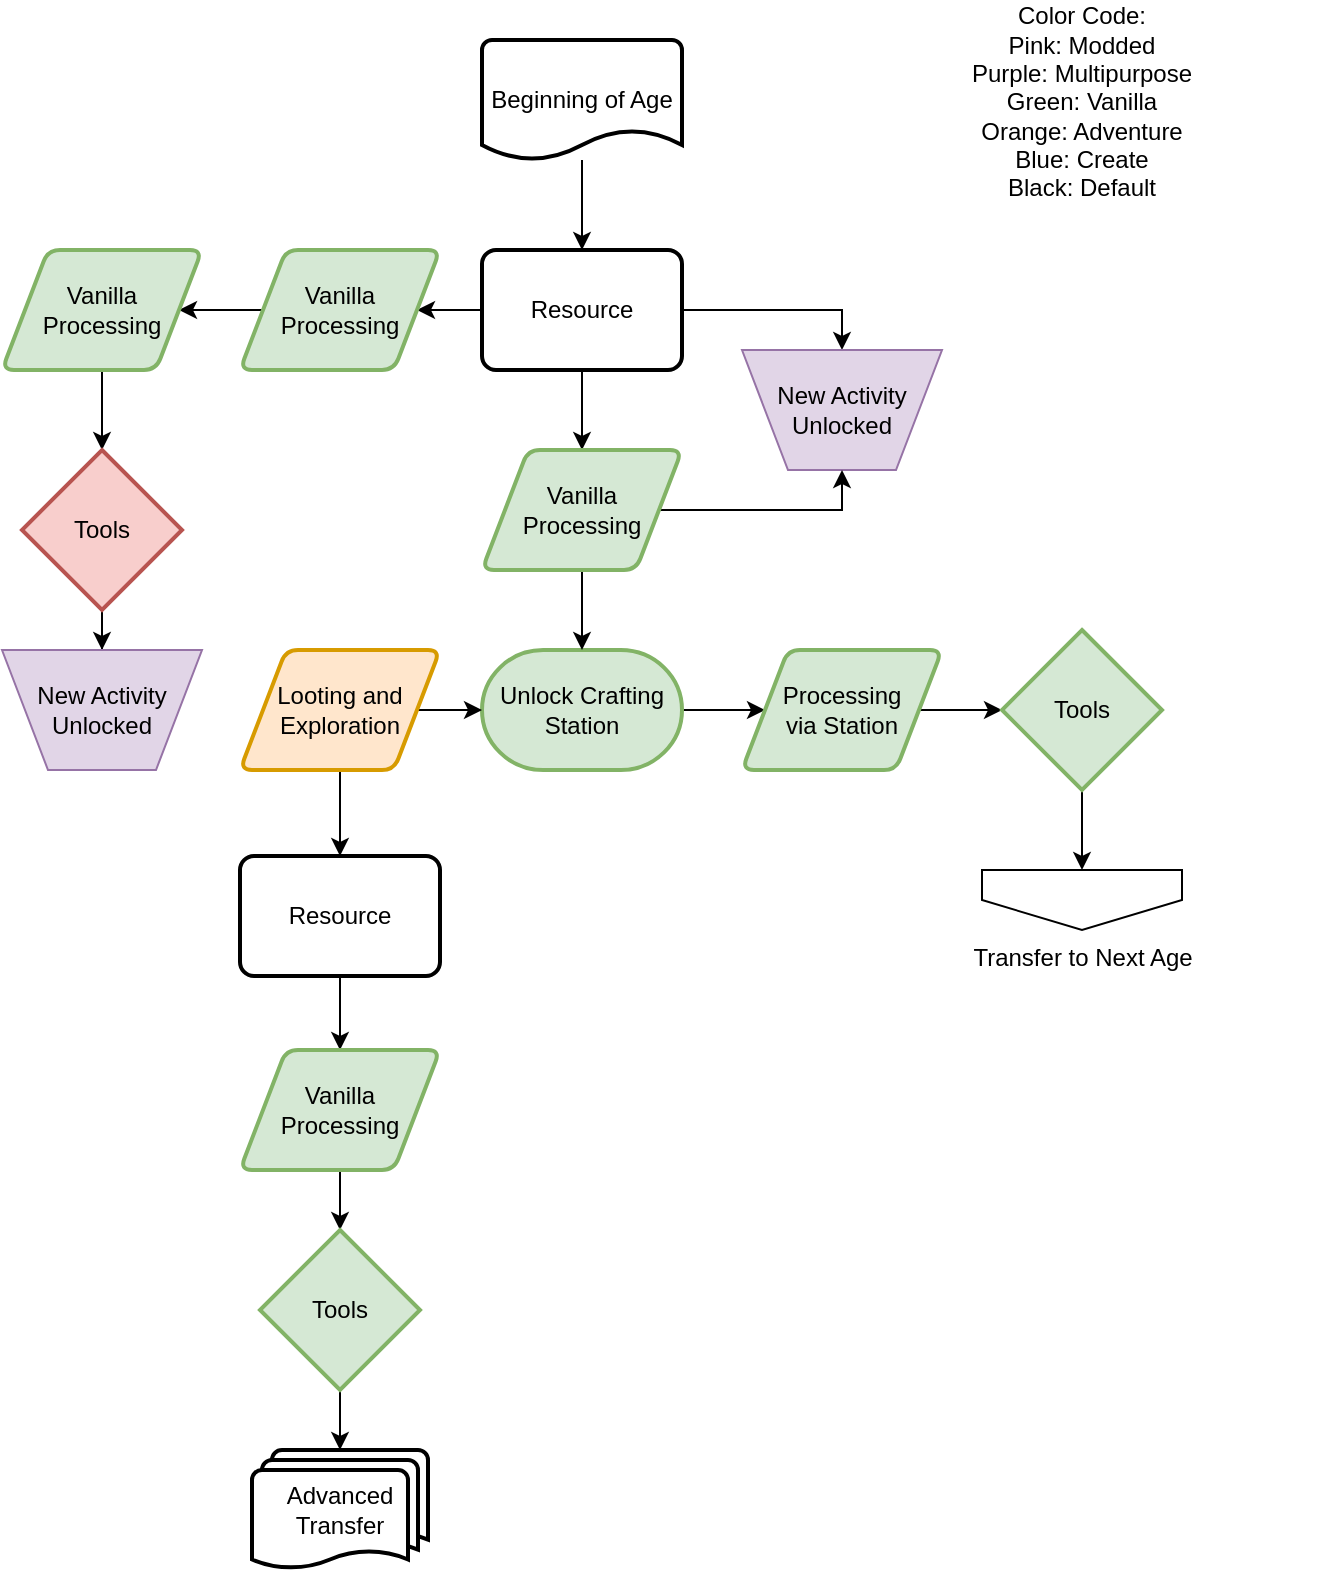 <mxfile version="21.6.1" type="github" pages="7">
  <diagram id="jrwpJjfteTBtRHEWPzPA" name="Ruleset">
    <mxGraphModel dx="2284" dy="827" grid="1" gridSize="10" guides="1" tooltips="1" connect="1" arrows="1" fold="1" page="1" pageScale="1" pageWidth="850" pageHeight="1100" math="0" shadow="0">
      <root>
        <mxCell id="0" />
        <mxCell id="1" parent="0" />
        <mxCell id="yr818Em0JYh-j9DhfWbW-4" value="" style="edgeStyle=orthogonalEdgeStyle;rounded=0;orthogonalLoop=1;jettySize=auto;html=1;" parent="1" source="kn7PD-53Ynr1DFzxw3J9-1" target="yr818Em0JYh-j9DhfWbW-1" edge="1">
          <mxGeometry relative="1" as="geometry" />
        </mxCell>
        <mxCell id="yr818Em0JYh-j9DhfWbW-11" style="edgeStyle=orthogonalEdgeStyle;rounded=0;orthogonalLoop=1;jettySize=auto;html=1;entryX=0.5;entryY=0;entryDx=0;entryDy=0;" parent="1" source="kn7PD-53Ynr1DFzxw3J9-1" target="2mQaMntXSBWOOU5jBL3F-1" edge="1">
          <mxGeometry relative="1" as="geometry" />
        </mxCell>
        <mxCell id="CScfJ1ghl-95gO0qPuHC-3" style="edgeStyle=orthogonalEdgeStyle;rounded=0;orthogonalLoop=1;jettySize=auto;html=1;exitX=0;exitY=0.5;exitDx=0;exitDy=0;entryX=1;entryY=0.5;entryDx=0;entryDy=0;" parent="1" source="kn7PD-53Ynr1DFzxw3J9-1" target="CScfJ1ghl-95gO0qPuHC-2" edge="1">
          <mxGeometry relative="1" as="geometry" />
        </mxCell>
        <mxCell id="kn7PD-53Ynr1DFzxw3J9-1" value="Resource" style="rounded=1;whiteSpace=wrap;html=1;absoluteArcSize=1;arcSize=14;strokeWidth=2;" parent="1" vertex="1">
          <mxGeometry x="50" y="140" width="100" height="60" as="geometry" />
        </mxCell>
        <mxCell id="s8UntD37v0S1v3NfBxwZ-2" style="edgeStyle=orthogonalEdgeStyle;rounded=0;orthogonalLoop=1;jettySize=auto;html=1;" parent="1" source="hqtLyXIOB-26WxpZOX00-5" target="kn7PD-53Ynr1DFzxw3J9-1" edge="1">
          <mxGeometry relative="1" as="geometry" />
        </mxCell>
        <mxCell id="hqtLyXIOB-26WxpZOX00-5" value="Beginning of Age" style="strokeWidth=2;html=1;shape=mxgraph.flowchart.document2;whiteSpace=wrap;size=0.25;" parent="1" vertex="1">
          <mxGeometry x="50" y="35" width="100" height="60" as="geometry" />
        </mxCell>
        <mxCell id="s8UntD37v0S1v3NfBxwZ-1" value="Transfer to Next Age" style="verticalLabelPosition=bottom;verticalAlign=top;html=1;shape=offPageConnector;rounded=0;size=0.5;" parent="1" vertex="1">
          <mxGeometry x="300" y="450" width="100" height="30" as="geometry" />
        </mxCell>
        <mxCell id="yr818Em0JYh-j9DhfWbW-7" value="" style="edgeStyle=orthogonalEdgeStyle;rounded=0;orthogonalLoop=1;jettySize=auto;html=1;" parent="1" source="4rWX3KUOFH1uNvAEdd1c-1" target="yr818Em0JYh-j9DhfWbW-2" edge="1">
          <mxGeometry relative="1" as="geometry" />
        </mxCell>
        <mxCell id="4rWX3KUOFH1uNvAEdd1c-1" value="Unlock Crafting&lt;br&gt;Station" style="strokeWidth=2;html=1;shape=mxgraph.flowchart.terminator;whiteSpace=wrap;fillColor=#d5e8d4;strokeColor=#82b366;" parent="1" vertex="1">
          <mxGeometry x="50" y="340" width="100" height="60" as="geometry" />
        </mxCell>
        <mxCell id="4rWX3KUOFH1uNvAEdd1c-7" value="Color Code:&lt;br&gt;Pink: Modded&lt;br&gt;Purple: Multipurpose&lt;br&gt;Green: Vanilla&lt;br&gt;Orange: Adventure&lt;br&gt;Blue: Create&lt;br&gt;Black: Default" style="text;html=1;strokeColor=none;fillColor=none;align=center;verticalAlign=middle;whiteSpace=wrap;rounded=0;" parent="1" vertex="1">
          <mxGeometry x="230" y="51" width="240" height="30" as="geometry" />
        </mxCell>
        <mxCell id="15wN_CXoDOy8hIh3Y5kX-2" value="" style="edgeStyle=orthogonalEdgeStyle;rounded=0;orthogonalLoop=1;jettySize=auto;html=1;" parent="1" source="4rWX3KUOFH1uNvAEdd1c-10" target="15wN_CXoDOy8hIh3Y5kX-1" edge="1">
          <mxGeometry relative="1" as="geometry" />
        </mxCell>
        <mxCell id="4rWX3KUOFH1uNvAEdd1c-10" value="Resource" style="rounded=1;whiteSpace=wrap;html=1;absoluteArcSize=1;arcSize=14;strokeWidth=2;" parent="1" vertex="1">
          <mxGeometry x="-71" y="443" width="100" height="60" as="geometry" />
        </mxCell>
        <mxCell id="2mQaMntXSBWOOU5jBL3F-1" value="New Activity&lt;br&gt;Unlocked" style="verticalLabelPosition=middle;verticalAlign=middle;html=1;shape=trapezoid;perimeter=trapezoidPerimeter;whiteSpace=wrap;size=0.23;arcSize=10;flipV=1;labelPosition=center;align=center;fillColor=#e1d5e7;strokeColor=#9673a6;" parent="1" vertex="1">
          <mxGeometry x="180" y="190" width="100" height="60" as="geometry" />
        </mxCell>
        <mxCell id="yr818Em0JYh-j9DhfWbW-5" value="" style="edgeStyle=orthogonalEdgeStyle;rounded=0;orthogonalLoop=1;jettySize=auto;html=1;" parent="1" source="yr818Em0JYh-j9DhfWbW-1" target="4rWX3KUOFH1uNvAEdd1c-1" edge="1">
          <mxGeometry relative="1" as="geometry" />
        </mxCell>
        <mxCell id="yr818Em0JYh-j9DhfWbW-12" style="edgeStyle=orthogonalEdgeStyle;rounded=0;orthogonalLoop=1;jettySize=auto;html=1;entryX=0.5;entryY=1;entryDx=0;entryDy=0;" parent="1" source="yr818Em0JYh-j9DhfWbW-1" target="2mQaMntXSBWOOU5jBL3F-1" edge="1">
          <mxGeometry relative="1" as="geometry" />
        </mxCell>
        <mxCell id="yr818Em0JYh-j9DhfWbW-1" value="Vanilla&lt;br&gt;Processing" style="shape=parallelogram;html=1;strokeWidth=2;perimeter=parallelogramPerimeter;whiteSpace=wrap;rounded=1;arcSize=12;size=0.23;fillColor=#d5e8d4;strokeColor=#82b366;" parent="1" vertex="1">
          <mxGeometry x="50" y="240" width="100" height="60" as="geometry" />
        </mxCell>
        <mxCell id="yr818Em0JYh-j9DhfWbW-9" value="" style="edgeStyle=orthogonalEdgeStyle;rounded=0;orthogonalLoop=1;jettySize=auto;html=1;" parent="1" source="yr818Em0JYh-j9DhfWbW-2" target="yr818Em0JYh-j9DhfWbW-8" edge="1">
          <mxGeometry relative="1" as="geometry" />
        </mxCell>
        <mxCell id="yr818Em0JYh-j9DhfWbW-2" value="Processing&lt;br&gt;via Station" style="shape=parallelogram;html=1;strokeWidth=2;perimeter=parallelogramPerimeter;whiteSpace=wrap;rounded=1;arcSize=12;size=0.23;fillColor=#d5e8d4;strokeColor=#82b366;" parent="1" vertex="1">
          <mxGeometry x="180" y="340" width="100" height="60" as="geometry" />
        </mxCell>
        <mxCell id="yr818Em0JYh-j9DhfWbW-13" style="edgeStyle=orthogonalEdgeStyle;rounded=0;orthogonalLoop=1;jettySize=auto;html=1;exitX=1;exitY=0.5;exitDx=0;exitDy=0;" parent="1" source="yr818Em0JYh-j9DhfWbW-3" target="4rWX3KUOFH1uNvAEdd1c-1" edge="1">
          <mxGeometry relative="1" as="geometry" />
        </mxCell>
        <mxCell id="yr818Em0JYh-j9DhfWbW-15" value="" style="edgeStyle=orthogonalEdgeStyle;rounded=0;orthogonalLoop=1;jettySize=auto;html=1;" parent="1" source="yr818Em0JYh-j9DhfWbW-3" target="4rWX3KUOFH1uNvAEdd1c-10" edge="1">
          <mxGeometry relative="1" as="geometry" />
        </mxCell>
        <mxCell id="yr818Em0JYh-j9DhfWbW-3" value="Looting and&lt;br&gt;Exploration" style="shape=parallelogram;html=1;strokeWidth=2;perimeter=parallelogramPerimeter;whiteSpace=wrap;rounded=1;arcSize=12;size=0.23;fillColor=#ffe6cc;strokeColor=#d79b00;" parent="1" vertex="1">
          <mxGeometry x="-71" y="340" width="100" height="60" as="geometry" />
        </mxCell>
        <mxCell id="yr818Em0JYh-j9DhfWbW-14" value="" style="edgeStyle=orthogonalEdgeStyle;rounded=0;orthogonalLoop=1;jettySize=auto;html=1;" parent="1" source="yr818Em0JYh-j9DhfWbW-8" target="s8UntD37v0S1v3NfBxwZ-1" edge="1">
          <mxGeometry relative="1" as="geometry" />
        </mxCell>
        <mxCell id="yr818Em0JYh-j9DhfWbW-8" value="Tools" style="strokeWidth=2;html=1;shape=mxgraph.flowchart.decision;whiteSpace=wrap;fillColor=#d5e8d4;strokeColor=#82b366;" parent="1" vertex="1">
          <mxGeometry x="310" y="330" width="80" height="80" as="geometry" />
        </mxCell>
        <mxCell id="15wN_CXoDOy8hIh3Y5kX-4" value="" style="edgeStyle=orthogonalEdgeStyle;rounded=0;orthogonalLoop=1;jettySize=auto;html=1;" parent="1" source="15wN_CXoDOy8hIh3Y5kX-1" target="15wN_CXoDOy8hIh3Y5kX-3" edge="1">
          <mxGeometry relative="1" as="geometry" />
        </mxCell>
        <mxCell id="15wN_CXoDOy8hIh3Y5kX-1" value="Vanilla&lt;br&gt;Processing" style="shape=parallelogram;html=1;strokeWidth=2;perimeter=parallelogramPerimeter;whiteSpace=wrap;rounded=1;arcSize=12;size=0.23;fillColor=#d5e8d4;strokeColor=#82b366;" parent="1" vertex="1">
          <mxGeometry x="-71" y="540" width="100" height="60" as="geometry" />
        </mxCell>
        <mxCell id="15wN_CXoDOy8hIh3Y5kX-9" value="" style="edgeStyle=orthogonalEdgeStyle;rounded=0;orthogonalLoop=1;jettySize=auto;html=1;" parent="1" source="15wN_CXoDOy8hIh3Y5kX-3" target="15wN_CXoDOy8hIh3Y5kX-6" edge="1">
          <mxGeometry relative="1" as="geometry" />
        </mxCell>
        <mxCell id="15wN_CXoDOy8hIh3Y5kX-3" value="Tools" style="strokeWidth=2;html=1;shape=mxgraph.flowchart.decision;whiteSpace=wrap;fillColor=#d5e8d4;strokeColor=#82b366;" parent="1" vertex="1">
          <mxGeometry x="-61" y="630" width="80" height="80" as="geometry" />
        </mxCell>
        <mxCell id="15wN_CXoDOy8hIh3Y5kX-6" value="Advanced&lt;br&gt;Transfer" style="strokeWidth=2;html=1;shape=mxgraph.flowchart.multi-document;whiteSpace=wrap;" parent="1" vertex="1">
          <mxGeometry x="-65" y="740" width="88" height="60" as="geometry" />
        </mxCell>
        <mxCell id="CScfJ1ghl-95gO0qPuHC-8" style="edgeStyle=orthogonalEdgeStyle;rounded=0;orthogonalLoop=1;jettySize=auto;html=1;exitX=0;exitY=0.5;exitDx=0;exitDy=0;" parent="1" source="CScfJ1ghl-95gO0qPuHC-2" target="CScfJ1ghl-95gO0qPuHC-7" edge="1">
          <mxGeometry relative="1" as="geometry" />
        </mxCell>
        <mxCell id="CScfJ1ghl-95gO0qPuHC-2" value="Vanilla&lt;br&gt;Processing" style="shape=parallelogram;html=1;strokeWidth=2;perimeter=parallelogramPerimeter;whiteSpace=wrap;rounded=1;arcSize=12;size=0.23;fillColor=#d5e8d4;strokeColor=#82b366;" parent="1" vertex="1">
          <mxGeometry x="-71" y="140" width="100" height="60" as="geometry" />
        </mxCell>
        <mxCell id="CScfJ1ghl-95gO0qPuHC-12" value="" style="edgeStyle=orthogonalEdgeStyle;rounded=0;orthogonalLoop=1;jettySize=auto;html=1;" parent="1" source="CScfJ1ghl-95gO0qPuHC-7" edge="1">
          <mxGeometry relative="1" as="geometry">
            <mxPoint x="-140" y="240" as="targetPoint" />
          </mxGeometry>
        </mxCell>
        <mxCell id="CScfJ1ghl-95gO0qPuHC-7" value="Vanilla&lt;br&gt;Processing" style="shape=parallelogram;html=1;strokeWidth=2;perimeter=parallelogramPerimeter;whiteSpace=wrap;rounded=1;arcSize=12;size=0.23;fillColor=#d5e8d4;strokeColor=#82b366;" parent="1" vertex="1">
          <mxGeometry x="-190" y="140" width="100" height="60" as="geometry" />
        </mxCell>
        <mxCell id="CScfJ1ghl-95gO0qPuHC-16" style="edgeStyle=orthogonalEdgeStyle;rounded=0;orthogonalLoop=1;jettySize=auto;html=1;exitX=0.5;exitY=1;exitDx=0;exitDy=0;exitPerimeter=0;" parent="1" source="CScfJ1ghl-95gO0qPuHC-13" target="CScfJ1ghl-95gO0qPuHC-15" edge="1">
          <mxGeometry relative="1" as="geometry" />
        </mxCell>
        <mxCell id="CScfJ1ghl-95gO0qPuHC-13" value="Tools" style="strokeWidth=2;html=1;shape=mxgraph.flowchart.decision;whiteSpace=wrap;fillColor=#f8cecc;strokeColor=#b85450;" parent="1" vertex="1">
          <mxGeometry x="-180" y="240" width="80" height="80" as="geometry" />
        </mxCell>
        <mxCell id="CScfJ1ghl-95gO0qPuHC-15" value="New Activity&lt;br&gt;Unlocked" style="verticalLabelPosition=middle;verticalAlign=middle;html=1;shape=trapezoid;perimeter=trapezoidPerimeter;whiteSpace=wrap;size=0.23;arcSize=10;flipV=1;labelPosition=center;align=center;fillColor=#e1d5e7;strokeColor=#9673a6;" parent="1" vertex="1">
          <mxGeometry x="-190" y="340" width="100" height="60" as="geometry" />
        </mxCell>
      </root>
    </mxGraphModel>
  </diagram>
  <diagram name="Example" id="VDg8vBcqdKLpyeTQLxWP">
    <mxGraphModel dx="2284" dy="827" grid="1" gridSize="10" guides="1" tooltips="1" connect="1" arrows="1" fold="1" page="1" pageScale="1" pageWidth="850" pageHeight="1100" math="0" shadow="0">
      <root>
        <mxCell id="Fq_v1sztbsxoybZ-IFye-0" />
        <mxCell id="Fq_v1sztbsxoybZ-IFye-1" parent="Fq_v1sztbsxoybZ-IFye-0" />
        <mxCell id="Fq_v1sztbsxoybZ-IFye-2" value="" style="edgeStyle=orthogonalEdgeStyle;rounded=0;orthogonalLoop=1;jettySize=auto;html=1;" parent="Fq_v1sztbsxoybZ-IFye-1" source="Fq_v1sztbsxoybZ-IFye-5" target="Fq_v1sztbsxoybZ-IFye-17" edge="1">
          <mxGeometry relative="1" as="geometry" />
        </mxCell>
        <mxCell id="Fq_v1sztbsxoybZ-IFye-3" style="edgeStyle=orthogonalEdgeStyle;rounded=0;orthogonalLoop=1;jettySize=auto;html=1;entryX=0.5;entryY=0;entryDx=0;entryDy=0;" parent="Fq_v1sztbsxoybZ-IFye-1" source="Fq_v1sztbsxoybZ-IFye-5" target="Fq_v1sztbsxoybZ-IFye-14" edge="1">
          <mxGeometry relative="1" as="geometry" />
        </mxCell>
        <mxCell id="Fq_v1sztbsxoybZ-IFye-4" style="edgeStyle=orthogonalEdgeStyle;rounded=0;orthogonalLoop=1;jettySize=auto;html=1;exitX=0;exitY=0.5;exitDx=0;exitDy=0;entryX=1;entryY=0.5;entryDx=0;entryDy=0;" parent="Fq_v1sztbsxoybZ-IFye-1" source="Fq_v1sztbsxoybZ-IFye-5" target="Fq_v1sztbsxoybZ-IFye-31" edge="1">
          <mxGeometry relative="1" as="geometry" />
        </mxCell>
        <mxCell id="Fq_v1sztbsxoybZ-IFye-5" value="Fist" style="rounded=1;whiteSpace=wrap;html=1;absoluteArcSize=1;arcSize=14;strokeWidth=2;" parent="Fq_v1sztbsxoybZ-IFye-1" vertex="1">
          <mxGeometry x="50" y="140" width="100" height="60" as="geometry" />
        </mxCell>
        <mxCell id="Fq_v1sztbsxoybZ-IFye-6" style="edgeStyle=orthogonalEdgeStyle;rounded=0;orthogonalLoop=1;jettySize=auto;html=1;" parent="Fq_v1sztbsxoybZ-IFye-1" source="Fq_v1sztbsxoybZ-IFye-7" target="Fq_v1sztbsxoybZ-IFye-5" edge="1">
          <mxGeometry relative="1" as="geometry" />
        </mxCell>
        <mxCell id="Fq_v1sztbsxoybZ-IFye-7" value="Primal Age" style="strokeWidth=2;html=1;shape=mxgraph.flowchart.document2;whiteSpace=wrap;size=0.25;" parent="Fq_v1sztbsxoybZ-IFye-1" vertex="1">
          <mxGeometry x="50" y="35" width="100" height="60" as="geometry" />
        </mxCell>
        <mxCell id="Fq_v1sztbsxoybZ-IFye-8" value="Wood Age" style="verticalLabelPosition=bottom;verticalAlign=top;html=1;shape=offPageConnector;rounded=0;size=0.5;" parent="Fq_v1sztbsxoybZ-IFye-1" vertex="1">
          <mxGeometry x="300" y="450" width="100" height="30" as="geometry" />
        </mxCell>
        <mxCell id="Fq_v1sztbsxoybZ-IFye-9" value="" style="edgeStyle=orthogonalEdgeStyle;rounded=0;orthogonalLoop=1;jettySize=auto;html=1;" parent="Fq_v1sztbsxoybZ-IFye-1" source="Fq_v1sztbsxoybZ-IFye-10" target="Fq_v1sztbsxoybZ-IFye-19" edge="1">
          <mxGeometry relative="1" as="geometry" />
        </mxCell>
        <mxCell id="Fq_v1sztbsxoybZ-IFye-10" value="Crafting Table&lt;br&gt;[CT]" style="strokeWidth=2;html=1;shape=mxgraph.flowchart.terminator;whiteSpace=wrap;fillColor=#d5e8d4;strokeColor=#82b366;" parent="Fq_v1sztbsxoybZ-IFye-1" vertex="1">
          <mxGeometry x="50" y="340" width="100" height="60" as="geometry" />
        </mxCell>
        <mxCell id="Fq_v1sztbsxoybZ-IFye-11" value="Color Code:&lt;br&gt;Pink: Modded&lt;br&gt;Purple: Multipurpose&lt;br&gt;Green: Vanilla&lt;br&gt;Orange: Adventure&lt;br&gt;Blue: Create&lt;br&gt;Black: Default" style="text;html=1;strokeColor=none;fillColor=none;align=center;verticalAlign=middle;whiteSpace=wrap;rounded=0;" parent="Fq_v1sztbsxoybZ-IFye-1" vertex="1">
          <mxGeometry x="230" y="51" width="240" height="30" as="geometry" />
        </mxCell>
        <mxCell id="ZvJobrNapb_K0r8-zyvN-1" style="edgeStyle=orthogonalEdgeStyle;rounded=0;orthogonalLoop=1;jettySize=auto;html=1;exitX=0.5;exitY=1;exitDx=0;exitDy=0;" parent="Fq_v1sztbsxoybZ-IFye-1" source="Fq_v1sztbsxoybZ-IFye-13" target="ZvJobrNapb_K0r8-zyvN-0" edge="1">
          <mxGeometry relative="1" as="geometry" />
        </mxCell>
        <mxCell id="B5X2WSICM5kO1mwGEDNH-1" style="edgeStyle=orthogonalEdgeStyle;rounded=0;orthogonalLoop=1;jettySize=auto;html=1;exitX=0.5;exitY=1;exitDx=0;exitDy=0;entryX=0.5;entryY=0;entryDx=0;entryDy=0;" parent="Fq_v1sztbsxoybZ-IFye-1" source="Fq_v1sztbsxoybZ-IFye-13" target="Fq_v1sztbsxoybZ-IFye-26" edge="1">
          <mxGeometry relative="1" as="geometry" />
        </mxCell>
        <mxCell id="Fq_v1sztbsxoybZ-IFye-13" value="Iron Ingot" style="rounded=1;whiteSpace=wrap;html=1;absoluteArcSize=1;arcSize=14;strokeWidth=2;" parent="Fq_v1sztbsxoybZ-IFye-1" vertex="1">
          <mxGeometry x="-70.5" y="440" width="100" height="60" as="geometry" />
        </mxCell>
        <mxCell id="Fq_v1sztbsxoybZ-IFye-14" value="Building" style="verticalLabelPosition=middle;verticalAlign=middle;html=1;shape=trapezoid;perimeter=trapezoidPerimeter;whiteSpace=wrap;size=0.23;arcSize=10;flipV=1;labelPosition=center;align=center;fillColor=#e1d5e7;strokeColor=#9673a6;" parent="Fq_v1sztbsxoybZ-IFye-1" vertex="1">
          <mxGeometry x="180" y="190" width="100" height="60" as="geometry" />
        </mxCell>
        <mxCell id="Fq_v1sztbsxoybZ-IFye-15" value="" style="edgeStyle=orthogonalEdgeStyle;rounded=0;orthogonalLoop=1;jettySize=auto;html=1;" parent="Fq_v1sztbsxoybZ-IFye-1" source="Fq_v1sztbsxoybZ-IFye-17" target="Fq_v1sztbsxoybZ-IFye-10" edge="1">
          <mxGeometry relative="1" as="geometry" />
        </mxCell>
        <mxCell id="Fq_v1sztbsxoybZ-IFye-16" style="edgeStyle=orthogonalEdgeStyle;rounded=0;orthogonalLoop=1;jettySize=auto;html=1;entryX=0.5;entryY=1;entryDx=0;entryDy=0;" parent="Fq_v1sztbsxoybZ-IFye-1" source="Fq_v1sztbsxoybZ-IFye-17" target="Fq_v1sztbsxoybZ-IFye-14" edge="1">
          <mxGeometry relative="1" as="geometry" />
        </mxCell>
        <mxCell id="Fq_v1sztbsxoybZ-IFye-17" value="Mining Tree" style="shape=parallelogram;html=1;strokeWidth=2;perimeter=parallelogramPerimeter;whiteSpace=wrap;rounded=1;arcSize=12;size=0.23;fillColor=#d5e8d4;strokeColor=#82b366;" parent="Fq_v1sztbsxoybZ-IFye-1" vertex="1">
          <mxGeometry x="50" y="240" width="100" height="60" as="geometry" />
        </mxCell>
        <mxCell id="Fq_v1sztbsxoybZ-IFye-18" value="" style="edgeStyle=orthogonalEdgeStyle;rounded=0;orthogonalLoop=1;jettySize=auto;html=1;" parent="Fq_v1sztbsxoybZ-IFye-1" source="Fq_v1sztbsxoybZ-IFye-19" target="Fq_v1sztbsxoybZ-IFye-24" edge="1">
          <mxGeometry relative="1" as="geometry" />
        </mxCell>
        <mxCell id="Fq_v1sztbsxoybZ-IFye-19" value="Crafting" style="shape=parallelogram;html=1;strokeWidth=2;perimeter=parallelogramPerimeter;whiteSpace=wrap;rounded=1;arcSize=12;size=0.23;fillColor=#d5e8d4;strokeColor=#82b366;" parent="Fq_v1sztbsxoybZ-IFye-1" vertex="1">
          <mxGeometry x="180" y="340" width="100" height="60" as="geometry" />
        </mxCell>
        <mxCell id="Fq_v1sztbsxoybZ-IFye-20" style="edgeStyle=orthogonalEdgeStyle;rounded=0;orthogonalLoop=1;jettySize=auto;html=1;exitX=1;exitY=0.5;exitDx=0;exitDy=0;" parent="Fq_v1sztbsxoybZ-IFye-1" source="Fq_v1sztbsxoybZ-IFye-22" target="Fq_v1sztbsxoybZ-IFye-10" edge="1">
          <mxGeometry relative="1" as="geometry" />
        </mxCell>
        <mxCell id="Fq_v1sztbsxoybZ-IFye-21" value="" style="edgeStyle=orthogonalEdgeStyle;rounded=0;orthogonalLoop=1;jettySize=auto;html=1;" parent="Fq_v1sztbsxoybZ-IFye-1" source="Fq_v1sztbsxoybZ-IFye-22" target="Fq_v1sztbsxoybZ-IFye-13" edge="1">
          <mxGeometry relative="1" as="geometry" />
        </mxCell>
        <mxCell id="Fq_v1sztbsxoybZ-IFye-22" value="Looting and&lt;br&gt;Exploration" style="shape=parallelogram;html=1;strokeWidth=2;perimeter=parallelogramPerimeter;whiteSpace=wrap;rounded=1;arcSize=12;size=0.23;fillColor=#ffe6cc;strokeColor=#d79b00;" parent="Fq_v1sztbsxoybZ-IFye-1" vertex="1">
          <mxGeometry x="-71" y="340" width="100" height="60" as="geometry" />
        </mxCell>
        <mxCell id="Fq_v1sztbsxoybZ-IFye-23" value="" style="edgeStyle=orthogonalEdgeStyle;rounded=0;orthogonalLoop=1;jettySize=auto;html=1;" parent="Fq_v1sztbsxoybZ-IFye-1" source="Fq_v1sztbsxoybZ-IFye-24" target="Fq_v1sztbsxoybZ-IFye-8" edge="1">
          <mxGeometry relative="1" as="geometry" />
        </mxCell>
        <mxCell id="Fq_v1sztbsxoybZ-IFye-24" value="Wooden&lt;br&gt;Tools" style="strokeWidth=2;html=1;shape=mxgraph.flowchart.decision;whiteSpace=wrap;fillColor=#d5e8d4;strokeColor=#82b366;" parent="Fq_v1sztbsxoybZ-IFye-1" vertex="1">
          <mxGeometry x="310" y="330" width="80" height="80" as="geometry" />
        </mxCell>
        <mxCell id="Fq_v1sztbsxoybZ-IFye-25" value="" style="edgeStyle=orthogonalEdgeStyle;rounded=0;orthogonalLoop=1;jettySize=auto;html=1;" parent="Fq_v1sztbsxoybZ-IFye-1" source="Fq_v1sztbsxoybZ-IFye-26" target="Fq_v1sztbsxoybZ-IFye-28" edge="1">
          <mxGeometry relative="1" as="geometry" />
        </mxCell>
        <mxCell id="Fq_v1sztbsxoybZ-IFye-26" value="Crafting" style="shape=parallelogram;html=1;strokeWidth=2;perimeter=parallelogramPerimeter;whiteSpace=wrap;rounded=1;arcSize=12;size=0.23;fillColor=#d5e8d4;strokeColor=#82b366;" parent="Fq_v1sztbsxoybZ-IFye-1" vertex="1">
          <mxGeometry x="-139" y="550" width="100" height="60" as="geometry" />
        </mxCell>
        <mxCell id="Fq_v1sztbsxoybZ-IFye-27" value="" style="edgeStyle=orthogonalEdgeStyle;rounded=0;orthogonalLoop=1;jettySize=auto;html=1;" parent="Fq_v1sztbsxoybZ-IFye-1" source="Fq_v1sztbsxoybZ-IFye-28" target="Fq_v1sztbsxoybZ-IFye-29" edge="1">
          <mxGeometry relative="1" as="geometry" />
        </mxCell>
        <mxCell id="Fq_v1sztbsxoybZ-IFye-28" value="Iron&lt;br&gt;Bucket" style="strokeWidth=2;html=1;shape=mxgraph.flowchart.decision;whiteSpace=wrap;fillColor=#d5e8d4;strokeColor=#82b366;" parent="Fq_v1sztbsxoybZ-IFye-1" vertex="1">
          <mxGeometry x="-60" y="637" width="80" height="80" as="geometry" />
        </mxCell>
        <mxCell id="Fq_v1sztbsxoybZ-IFye-29" value="Iron Age" style="strokeWidth=2;html=1;shape=mxgraph.flowchart.multi-document;whiteSpace=wrap;" parent="Fq_v1sztbsxoybZ-IFye-1" vertex="1">
          <mxGeometry x="-64" y="747" width="88" height="60" as="geometry" />
        </mxCell>
        <mxCell id="b_NyY_i1yRP5jPYVfnyO-0" style="edgeStyle=orthogonalEdgeStyle;rounded=0;orthogonalLoop=1;jettySize=auto;html=1;exitX=0;exitY=0.5;exitDx=0;exitDy=0;entryX=1;entryY=0.5;entryDx=0;entryDy=0;" parent="Fq_v1sztbsxoybZ-IFye-1" source="Fq_v1sztbsxoybZ-IFye-31" target="Fq_v1sztbsxoybZ-IFye-33" edge="1">
          <mxGeometry relative="1" as="geometry" />
        </mxCell>
        <mxCell id="Fq_v1sztbsxoybZ-IFye-31" value="Sifting&lt;br&gt;for Flint" style="shape=parallelogram;html=1;strokeWidth=2;perimeter=parallelogramPerimeter;whiteSpace=wrap;rounded=1;arcSize=12;size=0.23;fillColor=#d5e8d4;strokeColor=#82b366;" parent="Fq_v1sztbsxoybZ-IFye-1" vertex="1">
          <mxGeometry x="-71" y="140" width="100" height="60" as="geometry" />
        </mxCell>
        <mxCell id="Fq_v1sztbsxoybZ-IFye-32" value="" style="edgeStyle=orthogonalEdgeStyle;rounded=0;orthogonalLoop=1;jettySize=auto;html=1;" parent="Fq_v1sztbsxoybZ-IFye-1" source="Fq_v1sztbsxoybZ-IFye-33" edge="1">
          <mxGeometry relative="1" as="geometry">
            <mxPoint x="-140" y="240" as="targetPoint" />
          </mxGeometry>
        </mxCell>
        <mxCell id="Fq_v1sztbsxoybZ-IFye-33" value="Craft via&lt;br&gt;Inventory" style="shape=parallelogram;html=1;strokeWidth=2;perimeter=parallelogramPerimeter;whiteSpace=wrap;rounded=1;arcSize=12;size=0.23;fillColor=#d5e8d4;strokeColor=#82b366;" parent="Fq_v1sztbsxoybZ-IFye-1" vertex="1">
          <mxGeometry x="-190" y="140" width="100" height="60" as="geometry" />
        </mxCell>
        <mxCell id="Fq_v1sztbsxoybZ-IFye-34" style="edgeStyle=orthogonalEdgeStyle;rounded=0;orthogonalLoop=1;jettySize=auto;html=1;exitX=0.5;exitY=1;exitDx=0;exitDy=0;exitPerimeter=0;" parent="Fq_v1sztbsxoybZ-IFye-1" source="Fq_v1sztbsxoybZ-IFye-35" target="Fq_v1sztbsxoybZ-IFye-36" edge="1">
          <mxGeometry relative="1" as="geometry" />
        </mxCell>
        <mxCell id="Fq_v1sztbsxoybZ-IFye-35" value="Flint Knife" style="strokeWidth=2;html=1;shape=mxgraph.flowchart.decision;whiteSpace=wrap;fillColor=#f8cecc;strokeColor=#b85450;" parent="Fq_v1sztbsxoybZ-IFye-1" vertex="1">
          <mxGeometry x="-180" y="240" width="80" height="80" as="geometry" />
        </mxCell>
        <mxCell id="Fq_v1sztbsxoybZ-IFye-36" value="Scavenging" style="verticalLabelPosition=middle;verticalAlign=middle;html=1;shape=trapezoid;perimeter=trapezoidPerimeter;whiteSpace=wrap;size=0.23;arcSize=10;flipV=1;labelPosition=center;align=center;fillColor=#f8cecc;strokeColor=#b85450;" parent="Fq_v1sztbsxoybZ-IFye-1" vertex="1">
          <mxGeometry x="-190" y="340" width="100" height="60" as="geometry" />
        </mxCell>
        <mxCell id="ZvJobrNapb_K0r8-zyvN-2" style="edgeStyle=orthogonalEdgeStyle;rounded=0;orthogonalLoop=1;jettySize=auto;html=1;exitX=0.5;exitY=1;exitDx=0;exitDy=0;" parent="Fq_v1sztbsxoybZ-IFye-1" source="ZvJobrNapb_K0r8-zyvN-0" target="Fq_v1sztbsxoybZ-IFye-28" edge="1">
          <mxGeometry relative="1" as="geometry">
            <Array as="points">
              <mxPoint x="51" y="627" />
              <mxPoint x="-19" y="627" />
              <mxPoint x="-19" y="617" />
              <mxPoint x="-20" y="617" />
            </Array>
          </mxGeometry>
        </mxCell>
        <mxCell id="ZvJobrNapb_K0r8-zyvN-0" value="Automated&lt;br&gt;Crafting" style="shape=parallelogram;html=1;strokeWidth=2;perimeter=parallelogramPerimeter;whiteSpace=wrap;rounded=1;arcSize=12;size=0.23;fillColor=#dae8fc;strokeColor=#6c8ebf;" parent="Fq_v1sztbsxoybZ-IFye-1" vertex="1">
          <mxGeometry x="-2" y="550" width="100" height="60" as="geometry" />
        </mxCell>
      </root>
    </mxGraphModel>
  </diagram>
  <diagram id="C5RBs43oDa-KdzZeNtuy" name="Primal Age">
    <mxGraphModel dx="3088" dy="827" grid="1" gridSize="10" guides="1" tooltips="1" connect="1" arrows="1" fold="1" page="1" pageScale="1" pageWidth="827" pageHeight="1169" math="0" shadow="0">
      <root>
        <mxCell id="WIyWlLk6GJQsqaUBKTNV-0" />
        <mxCell id="WIyWlLk6GJQsqaUBKTNV-1" parent="WIyWlLk6GJQsqaUBKTNV-0" />
        <mxCell id="D7hvCLOvz3QUkJMCBXzu-0" value="" style="edgeStyle=orthogonalEdgeStyle;rounded=0;orthogonalLoop=1;jettySize=auto;html=1;" parent="WIyWlLk6GJQsqaUBKTNV-1" source="D7hvCLOvz3QUkJMCBXzu-3" target="D7hvCLOvz3QUkJMCBXzu-16" edge="1">
          <mxGeometry relative="1" as="geometry" />
        </mxCell>
        <mxCell id="D7hvCLOvz3QUkJMCBXzu-1" style="edgeStyle=orthogonalEdgeStyle;rounded=0;orthogonalLoop=1;jettySize=auto;html=1;entryX=0.5;entryY=0;entryDx=0;entryDy=0;" parent="WIyWlLk6GJQsqaUBKTNV-1" source="D7hvCLOvz3QUkJMCBXzu-3" target="D7hvCLOvz3QUkJMCBXzu-13" edge="1">
          <mxGeometry relative="1" as="geometry" />
        </mxCell>
        <mxCell id="D7hvCLOvz3QUkJMCBXzu-2" style="edgeStyle=orthogonalEdgeStyle;rounded=0;orthogonalLoop=1;jettySize=auto;html=1;exitX=0;exitY=0.5;exitDx=0;exitDy=0;entryX=1;entryY=0.5;entryDx=0;entryDy=0;" parent="WIyWlLk6GJQsqaUBKTNV-1" source="D7hvCLOvz3QUkJMCBXzu-3" target="D7hvCLOvz3QUkJMCBXzu-30" edge="1">
          <mxGeometry relative="1" as="geometry" />
        </mxCell>
        <mxCell id="D7hvCLOvz3QUkJMCBXzu-3" value="Fist" style="rounded=1;whiteSpace=wrap;html=1;absoluteArcSize=1;arcSize=14;strokeWidth=2;" parent="WIyWlLk6GJQsqaUBKTNV-1" vertex="1">
          <mxGeometry x="50" y="140" width="100" height="60" as="geometry" />
        </mxCell>
        <mxCell id="D7hvCLOvz3QUkJMCBXzu-4" style="edgeStyle=orthogonalEdgeStyle;rounded=0;orthogonalLoop=1;jettySize=auto;html=1;" parent="WIyWlLk6GJQsqaUBKTNV-1" source="D7hvCLOvz3QUkJMCBXzu-5" target="D7hvCLOvz3QUkJMCBXzu-3" edge="1">
          <mxGeometry relative="1" as="geometry" />
        </mxCell>
        <mxCell id="K0Ij4kv6gnHg1qhk-c3m-28" style="edgeStyle=orthogonalEdgeStyle;rounded=0;orthogonalLoop=1;jettySize=auto;html=1;exitX=0;exitY=0.5;exitDx=0;exitDy=0;exitPerimeter=0;" parent="WIyWlLk6GJQsqaUBKTNV-1" source="D7hvCLOvz3QUkJMCBXzu-5" target="K0Ij4kv6gnHg1qhk-c3m-3" edge="1">
          <mxGeometry relative="1" as="geometry" />
        </mxCell>
        <mxCell id="D7hvCLOvz3QUkJMCBXzu-5" value="Primal Age" style="strokeWidth=2;html=1;shape=mxgraph.flowchart.document2;whiteSpace=wrap;size=0.25;" parent="WIyWlLk6GJQsqaUBKTNV-1" vertex="1">
          <mxGeometry x="50" y="35" width="100" height="60" as="geometry" />
        </mxCell>
        <mxCell id="D7hvCLOvz3QUkJMCBXzu-6" value="Early Age" style="verticalLabelPosition=bottom;verticalAlign=top;html=1;shape=offPageConnector;rounded=0;size=0.5;" parent="WIyWlLk6GJQsqaUBKTNV-1" vertex="1">
          <mxGeometry x="50" y="660" width="100" height="30" as="geometry" />
        </mxCell>
        <mxCell id="D7hvCLOvz3QUkJMCBXzu-7" value="" style="edgeStyle=orthogonalEdgeStyle;rounded=0;orthogonalLoop=1;jettySize=auto;html=1;" parent="WIyWlLk6GJQsqaUBKTNV-1" source="D7hvCLOvz3QUkJMCBXzu-8" target="D7hvCLOvz3QUkJMCBXzu-18" edge="1">
          <mxGeometry relative="1" as="geometry" />
        </mxCell>
        <mxCell id="D7hvCLOvz3QUkJMCBXzu-8" value="Crafting Table&lt;br&gt;[Crafting]" style="strokeWidth=2;html=1;shape=mxgraph.flowchart.terminator;whiteSpace=wrap;fillColor=#d5e8d4;strokeColor=#82b366;" parent="WIyWlLk6GJQsqaUBKTNV-1" vertex="1">
          <mxGeometry x="50" y="340" width="100" height="60" as="geometry" />
        </mxCell>
        <mxCell id="D7hvCLOvz3QUkJMCBXzu-13" value="Building" style="verticalLabelPosition=middle;verticalAlign=middle;html=1;shape=trapezoid;perimeter=trapezoidPerimeter;whiteSpace=wrap;size=0.23;arcSize=10;flipV=1;labelPosition=center;align=center;fillColor=#e1d5e7;strokeColor=#9673a6;" parent="WIyWlLk6GJQsqaUBKTNV-1" vertex="1">
          <mxGeometry x="180" y="190" width="100" height="60" as="geometry" />
        </mxCell>
        <mxCell id="D7hvCLOvz3QUkJMCBXzu-14" value="" style="edgeStyle=orthogonalEdgeStyle;rounded=0;orthogonalLoop=1;jettySize=auto;html=1;" parent="WIyWlLk6GJQsqaUBKTNV-1" source="D7hvCLOvz3QUkJMCBXzu-16" target="D7hvCLOvz3QUkJMCBXzu-8" edge="1">
          <mxGeometry relative="1" as="geometry" />
        </mxCell>
        <mxCell id="D7hvCLOvz3QUkJMCBXzu-15" style="edgeStyle=orthogonalEdgeStyle;rounded=0;orthogonalLoop=1;jettySize=auto;html=1;entryX=0.5;entryY=1;entryDx=0;entryDy=0;" parent="WIyWlLk6GJQsqaUBKTNV-1" source="D7hvCLOvz3QUkJMCBXzu-16" target="D7hvCLOvz3QUkJMCBXzu-13" edge="1">
          <mxGeometry relative="1" as="geometry" />
        </mxCell>
        <mxCell id="UR5wIqG0LbxVo4AG8Sv4-0" style="edgeStyle=orthogonalEdgeStyle;rounded=0;orthogonalLoop=1;jettySize=auto;html=1;exitX=1;exitY=0.5;exitDx=0;exitDy=0;" parent="WIyWlLk6GJQsqaUBKTNV-1" source="D7hvCLOvz3QUkJMCBXzu-16" target="wirP_qILCHiCaDajSQlf-3" edge="1">
          <mxGeometry relative="1" as="geometry" />
        </mxCell>
        <mxCell id="D7hvCLOvz3QUkJMCBXzu-16" value="Mining via&lt;br&gt;Fist" style="shape=parallelogram;html=1;strokeWidth=2;perimeter=parallelogramPerimeter;whiteSpace=wrap;rounded=1;arcSize=12;size=0.23;fillColor=#d5e8d4;strokeColor=#82b366;" parent="WIyWlLk6GJQsqaUBKTNV-1" vertex="1">
          <mxGeometry x="50" y="240" width="100" height="60" as="geometry" />
        </mxCell>
        <mxCell id="D7hvCLOvz3QUkJMCBXzu-17" value="" style="edgeStyle=orthogonalEdgeStyle;rounded=0;orthogonalLoop=1;jettySize=auto;html=1;" parent="WIyWlLk6GJQsqaUBKTNV-1" source="D7hvCLOvz3QUkJMCBXzu-18" target="D7hvCLOvz3QUkJMCBXzu-23" edge="1">
          <mxGeometry relative="1" as="geometry" />
        </mxCell>
        <mxCell id="D7hvCLOvz3QUkJMCBXzu-18" value="Crafting" style="shape=parallelogram;html=1;strokeWidth=2;perimeter=parallelogramPerimeter;whiteSpace=wrap;rounded=1;arcSize=12;size=0.23;fillColor=#d5e8d4;strokeColor=#82b366;" parent="WIyWlLk6GJQsqaUBKTNV-1" vertex="1">
          <mxGeometry x="50" y="440" width="100" height="60" as="geometry" />
        </mxCell>
        <mxCell id="D7hvCLOvz3QUkJMCBXzu-22" value="" style="edgeStyle=orthogonalEdgeStyle;rounded=0;orthogonalLoop=1;jettySize=auto;html=1;" parent="WIyWlLk6GJQsqaUBKTNV-1" source="D7hvCLOvz3QUkJMCBXzu-23" target="D7hvCLOvz3QUkJMCBXzu-6" edge="1">
          <mxGeometry relative="1" as="geometry" />
        </mxCell>
        <mxCell id="D7hvCLOvz3QUkJMCBXzu-23" value="Wooden&lt;br&gt;Tools" style="strokeWidth=2;html=1;shape=mxgraph.flowchart.decision;whiteSpace=wrap;fillColor=#d5e8d4;strokeColor=#82b366;" parent="WIyWlLk6GJQsqaUBKTNV-1" vertex="1">
          <mxGeometry x="60" y="544.5" width="80" height="80" as="geometry" />
        </mxCell>
        <mxCell id="K0Ij4kv6gnHg1qhk-c3m-29" style="edgeStyle=orthogonalEdgeStyle;rounded=0;orthogonalLoop=1;jettySize=auto;html=1;exitX=0.5;exitY=1;exitDx=0;exitDy=0;" parent="WIyWlLk6GJQsqaUBKTNV-1" source="D7hvCLOvz3QUkJMCBXzu-30" target="D7hvCLOvz3QUkJMCBXzu-32" edge="1">
          <mxGeometry relative="1" as="geometry" />
        </mxCell>
        <mxCell id="D7hvCLOvz3QUkJMCBXzu-30" value="Sifting for&lt;br&gt;Flint" style="shape=parallelogram;html=1;strokeWidth=2;perimeter=parallelogramPerimeter;whiteSpace=wrap;rounded=1;arcSize=12;size=0.23;fillColor=#d5e8d4;strokeColor=#82b366;" parent="WIyWlLk6GJQsqaUBKTNV-1" vertex="1">
          <mxGeometry x="-80" y="140" width="99" height="60" as="geometry" />
        </mxCell>
        <mxCell id="K0Ij4kv6gnHg1qhk-c3m-30" style="edgeStyle=orthogonalEdgeStyle;rounded=0;orthogonalLoop=1;jettySize=auto;html=1;exitX=0.5;exitY=1;exitDx=0;exitDy=0;" parent="WIyWlLk6GJQsqaUBKTNV-1" source="D7hvCLOvz3QUkJMCBXzu-32" target="D7hvCLOvz3QUkJMCBXzu-34" edge="1">
          <mxGeometry relative="1" as="geometry" />
        </mxCell>
        <mxCell id="D7hvCLOvz3QUkJMCBXzu-32" value="Crafting" style="shape=parallelogram;html=1;strokeWidth=2;perimeter=parallelogramPerimeter;whiteSpace=wrap;rounded=1;arcSize=12;size=0.23;fillColor=#d5e8d4;strokeColor=#82b366;" parent="WIyWlLk6GJQsqaUBKTNV-1" vertex="1">
          <mxGeometry x="-81" y="240" width="100" height="60" as="geometry" />
        </mxCell>
        <mxCell id="K0Ij4kv6gnHg1qhk-c3m-31" style="edgeStyle=orthogonalEdgeStyle;rounded=0;orthogonalLoop=1;jettySize=auto;html=1;exitX=0.5;exitY=1;exitDx=0;exitDy=0;exitPerimeter=0;" parent="WIyWlLk6GJQsqaUBKTNV-1" source="D7hvCLOvz3QUkJMCBXzu-34" target="D7hvCLOvz3QUkJMCBXzu-35" edge="1">
          <mxGeometry relative="1" as="geometry" />
        </mxCell>
        <mxCell id="D7hvCLOvz3QUkJMCBXzu-34" value="Flint Knife" style="strokeWidth=2;html=1;shape=mxgraph.flowchart.decision;whiteSpace=wrap;fillColor=#f8cecc;strokeColor=#b85450;" parent="WIyWlLk6GJQsqaUBKTNV-1" vertex="1">
          <mxGeometry x="-71" y="330" width="80" height="80" as="geometry" />
        </mxCell>
        <mxCell id="D7hvCLOvz3QUkJMCBXzu-35" value="Scavenging" style="verticalLabelPosition=middle;verticalAlign=middle;html=1;shape=trapezoid;perimeter=trapezoidPerimeter;whiteSpace=wrap;size=0.23;arcSize=10;flipV=1;labelPosition=center;align=center;fillColor=#f8cecc;strokeColor=#b85450;" parent="WIyWlLk6GJQsqaUBKTNV-1" vertex="1">
          <mxGeometry x="-81" y="440" width="100" height="60" as="geometry" />
        </mxCell>
        <mxCell id="K0Ij4kv6gnHg1qhk-c3m-0" style="edgeStyle=orthogonalEdgeStyle;rounded=0;orthogonalLoop=1;jettySize=auto;html=1;exitX=0;exitY=0.5;exitDx=0;exitDy=0;entryX=1;entryY=0.5;entryDx=0;entryDy=0;fillColor=#ffe6cc;strokeColor=#d79b00;" parent="WIyWlLk6GJQsqaUBKTNV-1" source="K0Ij4kv6gnHg1qhk-c3m-3" target="K0Ij4kv6gnHg1qhk-c3m-5" edge="1">
          <mxGeometry relative="1" as="geometry" />
        </mxCell>
        <mxCell id="K0Ij4kv6gnHg1qhk-c3m-1" style="edgeStyle=orthogonalEdgeStyle;rounded=0;orthogonalLoop=1;jettySize=auto;html=1;exitX=0;exitY=0.5;exitDx=0;exitDy=0;fillColor=#ffe6cc;strokeColor=#d79b00;" parent="WIyWlLk6GJQsqaUBKTNV-1" target="K0Ij4kv6gnHg1qhk-c3m-11" edge="1">
          <mxGeometry relative="1" as="geometry">
            <mxPoint x="-362.5" y="65" as="sourcePoint" />
            <mxPoint x="-418" y="160" as="targetPoint" />
            <Array as="points">
              <mxPoint x="-398" y="65" />
              <mxPoint x="-398" y="160" />
            </Array>
          </mxGeometry>
        </mxCell>
        <mxCell id="K0Ij4kv6gnHg1qhk-c3m-2" style="edgeStyle=orthogonalEdgeStyle;rounded=0;orthogonalLoop=1;jettySize=auto;html=1;exitX=0;exitY=0.5;exitDx=0;exitDy=0;entryX=1;entryY=0.5;entryDx=0;entryDy=0;fillColor=#ffe6cc;strokeColor=#d79b00;" parent="WIyWlLk6GJQsqaUBKTNV-1" source="K0Ij4kv6gnHg1qhk-c3m-3" target="K0Ij4kv6gnHg1qhk-c3m-26" edge="1">
          <mxGeometry relative="1" as="geometry" />
        </mxCell>
        <mxCell id="K0Ij4kv6gnHg1qhk-c3m-3" value="Looting and&lt;br&gt;Exploration" style="shape=parallelogram;html=1;strokeWidth=2;perimeter=parallelogramPerimeter;whiteSpace=wrap;rounded=1;arcSize=12;size=0.23;fillColor=#ffe6cc;strokeColor=#d79b00;" parent="WIyWlLk6GJQsqaUBKTNV-1" vertex="1">
          <mxGeometry x="-376" y="35" width="100" height="60" as="geometry" />
        </mxCell>
        <mxCell id="K0Ij4kv6gnHg1qhk-c3m-4" style="edgeStyle=orthogonalEdgeStyle;rounded=0;orthogonalLoop=1;jettySize=auto;html=1;exitX=0;exitY=0.5;exitDx=0;exitDy=0;fillColor=#ffe6cc;strokeColor=#d79b00;" parent="WIyWlLk6GJQsqaUBKTNV-1" source="K0Ij4kv6gnHg1qhk-c3m-5" target="K0Ij4kv6gnHg1qhk-c3m-20" edge="1">
          <mxGeometry relative="1" as="geometry" />
        </mxCell>
        <mxCell id="K0Ij4kv6gnHg1qhk-c3m-5" value="Iron Ingots" style="rounded=1;whiteSpace=wrap;html=1;absoluteArcSize=1;arcSize=14;strokeWidth=2;" parent="WIyWlLk6GJQsqaUBKTNV-1" vertex="1">
          <mxGeometry x="-520" y="35" width="100" height="60" as="geometry" />
        </mxCell>
        <mxCell id="K0Ij4kv6gnHg1qhk-c3m-6" style="edgeStyle=orthogonalEdgeStyle;rounded=0;orthogonalLoop=1;jettySize=auto;html=1;exitX=0;exitY=0.5;exitDx=0;exitDy=0;fillColor=#ffe6cc;strokeColor=#d79b00;" parent="WIyWlLk6GJQsqaUBKTNV-1" source="K0Ij4kv6gnHg1qhk-c3m-7" target="K0Ij4kv6gnHg1qhk-c3m-16" edge="1">
          <mxGeometry relative="1" as="geometry" />
        </mxCell>
        <mxCell id="K0Ij4kv6gnHg1qhk-c3m-7" value="Crafting" style="shape=parallelogram;html=1;strokeWidth=2;perimeter=parallelogramPerimeter;whiteSpace=wrap;rounded=1;arcSize=12;size=0.23;fillColor=#d5e8d4;strokeColor=#82b366;" parent="WIyWlLk6GJQsqaUBKTNV-1" vertex="1">
          <mxGeometry x="-650" y="128" width="100" height="60" as="geometry" />
        </mxCell>
        <mxCell id="K0Ij4kv6gnHg1qhk-c3m-8" value="Iron Age" style="strokeWidth=2;html=1;shape=mxgraph.flowchart.multi-document;whiteSpace=wrap;" parent="WIyWlLk6GJQsqaUBKTNV-1" vertex="1">
          <mxGeometry x="-894" y="35" width="88" height="60" as="geometry" />
        </mxCell>
        <mxCell id="K0Ij4kv6gnHg1qhk-c3m-9" style="edgeStyle=orthogonalEdgeStyle;rounded=0;orthogonalLoop=1;jettySize=auto;html=1;exitX=0;exitY=0.5;exitDx=0;exitDy=0;fillColor=#ffe6cc;strokeColor=#d79b00;" parent="WIyWlLk6GJQsqaUBKTNV-1" source="K0Ij4kv6gnHg1qhk-c3m-11" target="K0Ij4kv6gnHg1qhk-c3m-7" edge="1">
          <mxGeometry relative="1" as="geometry" />
        </mxCell>
        <mxCell id="K0Ij4kv6gnHg1qhk-c3m-10" style="edgeStyle=orthogonalEdgeStyle;rounded=0;orthogonalLoop=1;jettySize=auto;html=1;exitX=0.5;exitY=1;exitDx=0;exitDy=0;fillColor=#ffe6cc;strokeColor=#d79b00;" parent="WIyWlLk6GJQsqaUBKTNV-1" source="K0Ij4kv6gnHg1qhk-c3m-11" target="K0Ij4kv6gnHg1qhk-c3m-18" edge="1">
          <mxGeometry relative="1" as="geometry">
            <Array as="points">
              <mxPoint x="-470" y="208" />
              <mxPoint x="-600" y="208" />
            </Array>
          </mxGeometry>
        </mxCell>
        <mxCell id="K0Ij4kv6gnHg1qhk-c3m-11" value="Diamonds" style="rounded=1;whiteSpace=wrap;html=1;absoluteArcSize=1;arcSize=14;strokeWidth=2;" parent="WIyWlLk6GJQsqaUBKTNV-1" vertex="1">
          <mxGeometry x="-520" y="128" width="100" height="60" as="geometry" />
        </mxCell>
        <mxCell id="K0Ij4kv6gnHg1qhk-c3m-12" value="Diamond&lt;br&gt;Age" style="strokeWidth=2;html=1;shape=mxgraph.flowchart.multi-document;whiteSpace=wrap;" parent="WIyWlLk6GJQsqaUBKTNV-1" vertex="1">
          <mxGeometry x="-894" y="128" width="88" height="60" as="geometry" />
        </mxCell>
        <mxCell id="K0Ij4kv6gnHg1qhk-c3m-13" style="edgeStyle=orthogonalEdgeStyle;rounded=0;orthogonalLoop=1;jettySize=auto;html=1;exitX=0;exitY=0.5;exitDx=0;exitDy=0;exitPerimeter=0;fillColor=#ffe6cc;strokeColor=#d79b00;" parent="WIyWlLk6GJQsqaUBKTNV-1" source="K0Ij4kv6gnHg1qhk-c3m-14" target="K0Ij4kv6gnHg1qhk-c3m-8" edge="1">
          <mxGeometry relative="1" as="geometry" />
        </mxCell>
        <mxCell id="K0Ij4kv6gnHg1qhk-c3m-14" value="Iron Tools&lt;br&gt;or Bucket" style="strokeWidth=2;html=1;shape=mxgraph.flowchart.decision;whiteSpace=wrap;fillColor=#d5e8d4;strokeColor=#82b366;" parent="WIyWlLk6GJQsqaUBKTNV-1" vertex="1">
          <mxGeometry x="-760" y="25" width="80" height="80" as="geometry" />
        </mxCell>
        <mxCell id="K0Ij4kv6gnHg1qhk-c3m-15" style="edgeStyle=orthogonalEdgeStyle;rounded=0;orthogonalLoop=1;jettySize=auto;html=1;exitX=0;exitY=0.5;exitDx=0;exitDy=0;exitPerimeter=0;fillColor=#ffe6cc;strokeColor=#d79b00;" parent="WIyWlLk6GJQsqaUBKTNV-1" source="K0Ij4kv6gnHg1qhk-c3m-16" target="K0Ij4kv6gnHg1qhk-c3m-12" edge="1">
          <mxGeometry relative="1" as="geometry" />
        </mxCell>
        <mxCell id="K0Ij4kv6gnHg1qhk-c3m-16" value="Diamond&lt;br&gt;Tools" style="strokeWidth=2;html=1;shape=mxgraph.flowchart.decision;whiteSpace=wrap;fillColor=#d5e8d4;strokeColor=#82b366;" parent="WIyWlLk6GJQsqaUBKTNV-1" vertex="1">
          <mxGeometry x="-760" y="118" width="80" height="80" as="geometry" />
        </mxCell>
        <mxCell id="K0Ij4kv6gnHg1qhk-c3m-17" style="edgeStyle=orthogonalEdgeStyle;rounded=0;orthogonalLoop=1;jettySize=auto;html=1;exitX=0;exitY=0.5;exitDx=0;exitDy=0;fillColor=#ffe6cc;strokeColor=#d79b00;" parent="WIyWlLk6GJQsqaUBKTNV-1" source="K0Ij4kv6gnHg1qhk-c3m-18" target="K0Ij4kv6gnHg1qhk-c3m-22" edge="1">
          <mxGeometry relative="1" as="geometry" />
        </mxCell>
        <mxCell id="K0Ij4kv6gnHg1qhk-c3m-18" value="Crafting" style="shape=parallelogram;html=1;strokeWidth=2;perimeter=parallelogramPerimeter;whiteSpace=wrap;rounded=1;arcSize=12;size=0.23;fillColor=#d5e8d4;strokeColor=#82b366;" parent="WIyWlLk6GJQsqaUBKTNV-1" vertex="1">
          <mxGeometry x="-650" y="221" width="100" height="60" as="geometry" />
        </mxCell>
        <mxCell id="K0Ij4kv6gnHg1qhk-c3m-19" style="edgeStyle=orthogonalEdgeStyle;rounded=0;orthogonalLoop=1;jettySize=auto;html=1;exitX=0;exitY=0.5;exitDx=0;exitDy=0;fillColor=#ffe6cc;strokeColor=#d79b00;" parent="WIyWlLk6GJQsqaUBKTNV-1" source="K0Ij4kv6gnHg1qhk-c3m-20" target="K0Ij4kv6gnHg1qhk-c3m-14" edge="1">
          <mxGeometry relative="1" as="geometry" />
        </mxCell>
        <mxCell id="K0Ij4kv6gnHg1qhk-c3m-20" value="Crafting" style="shape=parallelogram;html=1;strokeWidth=2;perimeter=parallelogramPerimeter;whiteSpace=wrap;rounded=1;arcSize=12;size=0.23;fillColor=#d5e8d4;strokeColor=#82b366;" parent="WIyWlLk6GJQsqaUBKTNV-1" vertex="1">
          <mxGeometry x="-650" y="35" width="100" height="60" as="geometry" />
        </mxCell>
        <mxCell id="K0Ij4kv6gnHg1qhk-c3m-21" value="" style="edgeStyle=orthogonalEdgeStyle;rounded=0;orthogonalLoop=1;jettySize=auto;html=1;fillColor=#ffe6cc;strokeColor=#d79b00;" parent="WIyWlLk6GJQsqaUBKTNV-1" source="K0Ij4kv6gnHg1qhk-c3m-22" target="K0Ij4kv6gnHg1qhk-c3m-23" edge="1">
          <mxGeometry relative="1" as="geometry" />
        </mxCell>
        <mxCell id="K0Ij4kv6gnHg1qhk-c3m-22" value="Enchanting&lt;br&gt;Table" style="strokeWidth=2;html=1;shape=mxgraph.flowchart.terminator;whiteSpace=wrap;fillColor=#e1d5e7;strokeColor=#9673a6;" parent="WIyWlLk6GJQsqaUBKTNV-1" vertex="1">
          <mxGeometry x="-770" y="221" width="100" height="60" as="geometry" />
        </mxCell>
        <mxCell id="K0Ij4kv6gnHg1qhk-c3m-23" value="Enchanting" style="verticalLabelPosition=middle;verticalAlign=middle;html=1;shape=trapezoid;perimeter=trapezoidPerimeter;whiteSpace=wrap;size=0.23;arcSize=10;flipV=1;labelPosition=center;align=center;fillColor=#e1d5e7;strokeColor=#9673a6;" parent="WIyWlLk6GJQsqaUBKTNV-1" vertex="1">
          <mxGeometry x="-900" y="221" width="100" height="60" as="geometry" />
        </mxCell>
        <mxCell id="K0Ij4kv6gnHg1qhk-c3m-24" style="edgeStyle=orthogonalEdgeStyle;rounded=0;orthogonalLoop=1;jettySize=auto;html=1;exitX=0;exitY=0.5;exitDx=0;exitDy=0;fillColor=#ffe6cc;strokeColor=#d79b00;" parent="WIyWlLk6GJQsqaUBKTNV-1" source="K0Ij4kv6gnHg1qhk-c3m-26" target="K0Ij4kv6gnHg1qhk-c3m-18" edge="1">
          <mxGeometry relative="1" as="geometry" />
        </mxCell>
        <mxCell id="K0Ij4kv6gnHg1qhk-c3m-25" value="" style="edgeStyle=orthogonalEdgeStyle;rounded=0;orthogonalLoop=1;jettySize=auto;html=1;fillColor=#ffe6cc;strokeColor=#d79b00;" parent="WIyWlLk6GJQsqaUBKTNV-1" source="K0Ij4kv6gnHg1qhk-c3m-26" target="K0Ij4kv6gnHg1qhk-c3m-27" edge="1">
          <mxGeometry relative="1" as="geometry" />
        </mxCell>
        <mxCell id="K0Ij4kv6gnHg1qhk-c3m-26" value="Obsidian" style="rounded=1;whiteSpace=wrap;html=1;absoluteArcSize=1;arcSize=14;strokeWidth=2;" parent="WIyWlLk6GJQsqaUBKTNV-1" vertex="1">
          <mxGeometry x="-520" y="221" width="100" height="60" as="geometry" />
        </mxCell>
        <mxCell id="K0Ij4kv6gnHg1qhk-c3m-27" value="The Nether" style="verticalLabelPosition=middle;verticalAlign=middle;html=1;shape=trapezoid;perimeter=trapezoidPerimeter;whiteSpace=wrap;size=0.23;arcSize=10;flipV=1;labelPosition=center;align=center;fillColor=#ffe6cc;strokeColor=#d79b00;" parent="WIyWlLk6GJQsqaUBKTNV-1" vertex="1">
          <mxGeometry x="-520" y="340" width="100" height="60" as="geometry" />
        </mxCell>
        <mxCell id="M7IsFud4_mNasPx6Wu8i-16" value="" style="edgeStyle=orthogonalEdgeStyle;rounded=0;orthogonalLoop=1;jettySize=auto;html=1;fillColor=#ffe6cc;strokeColor=#d79b00;" parent="WIyWlLk6GJQsqaUBKTNV-1" edge="1">
          <mxGeometry relative="1" as="geometry">
            <mxPoint x="-711.5" y="573" as="sourcePoint" />
          </mxGeometry>
        </mxCell>
        <mxCell id="wirP_qILCHiCaDajSQlf-2" style="edgeStyle=orthogonalEdgeStyle;rounded=0;orthogonalLoop=1;jettySize=auto;html=1;exitX=0.5;exitY=1;exitDx=0;exitDy=0;" parent="WIyWlLk6GJQsqaUBKTNV-1" source="wirP_qILCHiCaDajSQlf-3" target="wirP_qILCHiCaDajSQlf-8" edge="1">
          <mxGeometry relative="1" as="geometry" />
        </mxCell>
        <mxCell id="wirP_qILCHiCaDajSQlf-3" value="Crafting" style="shape=parallelogram;html=1;strokeWidth=2;perimeter=parallelogramPerimeter;whiteSpace=wrap;rounded=1;arcSize=12;size=0.23;fillColor=#d5e8d4;strokeColor=#82b366;" parent="WIyWlLk6GJQsqaUBKTNV-1" vertex="1">
          <mxGeometry x="300" y="240" width="100" height="60" as="geometry" />
        </mxCell>
        <mxCell id="wirP_qILCHiCaDajSQlf-11" style="edgeStyle=orthogonalEdgeStyle;rounded=0;orthogonalLoop=1;jettySize=auto;html=1;exitX=0.5;exitY=1;exitDx=0;exitDy=0;exitPerimeter=0;" parent="WIyWlLk6GJQsqaUBKTNV-1" source="wirP_qILCHiCaDajSQlf-8" target="wirP_qILCHiCaDajSQlf-10" edge="1">
          <mxGeometry relative="1" as="geometry" />
        </mxCell>
        <mxCell id="wirP_qILCHiCaDajSQlf-8" value="Cutting Board&lt;br&gt;[Chopping]" style="strokeWidth=2;html=1;shape=mxgraph.flowchart.terminator;whiteSpace=wrap;fillColor=#f8cecc;strokeColor=#b85450;" parent="WIyWlLk6GJQsqaUBKTNV-1" vertex="1">
          <mxGeometry x="300" y="340" width="100" height="60" as="geometry" />
        </mxCell>
        <mxCell id="wirP_qILCHiCaDajSQlf-10" value="Basic&lt;br&gt;Cooking" style="verticalLabelPosition=middle;verticalAlign=middle;html=1;shape=trapezoid;perimeter=trapezoidPerimeter;whiteSpace=wrap;size=0.23;arcSize=10;flipV=1;labelPosition=center;align=center;fillColor=#f8cecc;strokeColor=#b85450;" parent="WIyWlLk6GJQsqaUBKTNV-1" vertex="1">
          <mxGeometry x="300" y="445" width="100" height="60" as="geometry" />
        </mxCell>
      </root>
    </mxGraphModel>
  </diagram>
  <diagram id="JUyDz2Itm9JIY_unAilU" name="Early Age">
    <mxGraphModel dx="3134" dy="827" grid="1" gridSize="10" guides="1" tooltips="1" connect="1" arrows="1" fold="1" page="1" pageScale="1" pageWidth="850" pageHeight="1100" math="0" shadow="0">
      <root>
        <mxCell id="0" />
        <mxCell id="1" parent="0" />
        <mxCell id="D64ATujMNLEaOtsv1cPj-3" value="" style="edgeStyle=orthogonalEdgeStyle;rounded=0;orthogonalLoop=1;jettySize=auto;html=1;" parent="1" source="cwv2Tb8R-BlYpYCRF7B6-1" edge="1">
          <mxGeometry relative="1" as="geometry">
            <mxPoint x="240" y="192" as="targetPoint" />
          </mxGeometry>
        </mxCell>
        <mxCell id="_fZB5Oi4Q5Qz3svwIV6I-34" style="edgeStyle=orthogonalEdgeStyle;rounded=0;orthogonalLoop=1;jettySize=auto;html=1;exitX=0;exitY=0.75;exitDx=0;exitDy=0;exitPerimeter=0;" parent="1" source="cwv2Tb8R-BlYpYCRF7B6-1" target="CDuIJPeq19EzwYIX882J-18" edge="1">
          <mxGeometry relative="1" as="geometry" />
        </mxCell>
        <mxCell id="_fZB5Oi4Q5Qz3svwIV6I-35" style="edgeStyle=orthogonalEdgeStyle;rounded=0;orthogonalLoop=1;jettySize=auto;html=1;exitX=0;exitY=0.75;exitDx=0;exitDy=0;exitPerimeter=0;" parent="1" source="cwv2Tb8R-BlYpYCRF7B6-1" target="qpMZOHKEGLSh7n2qq6up-1" edge="1">
          <mxGeometry relative="1" as="geometry" />
        </mxCell>
        <mxCell id="_fZB5Oi4Q5Qz3svwIV6I-38" style="edgeStyle=orthogonalEdgeStyle;rounded=0;orthogonalLoop=1;jettySize=auto;html=1;exitX=1;exitY=0.75;exitDx=0;exitDy=0;exitPerimeter=0;" parent="1" source="cwv2Tb8R-BlYpYCRF7B6-1" target="_fZB5Oi4Q5Qz3svwIV6I-37" edge="1">
          <mxGeometry relative="1" as="geometry" />
        </mxCell>
        <mxCell id="nGmOeI30knCEiYr8zJTD-3" style="edgeStyle=orthogonalEdgeStyle;rounded=0;orthogonalLoop=1;jettySize=auto;html=1;exitX=1;exitY=0.75;exitDx=0;exitDy=0;exitPerimeter=0;" parent="1" source="cwv2Tb8R-BlYpYCRF7B6-1" target="_m1E75TKd1Sv6TDYLToD-14" edge="1">
          <mxGeometry relative="1" as="geometry" />
        </mxCell>
        <mxCell id="cwv2Tb8R-BlYpYCRF7B6-1" value="Early Age" style="strokeWidth=2;html=1;shape=mxgraph.flowchart.document2;whiteSpace=wrap;size=0.25;" parent="1" vertex="1">
          <mxGeometry x="191" y="16" width="100" height="60" as="geometry" />
        </mxCell>
        <mxCell id="L1pU1FYMXnsBJDIDbI2m-5" style="edgeStyle=orthogonalEdgeStyle;rounded=0;orthogonalLoop=1;jettySize=auto;html=1;exitX=0.5;exitY=1;exitDx=0;exitDy=0;" parent="1" source="m49W_S0irrk17wPfg841-2" target="m49W_S0irrk17wPfg841-4" edge="1">
          <mxGeometry relative="1" as="geometry" />
        </mxCell>
        <mxCell id="L1pU1FYMXnsBJDIDbI2m-6" style="edgeStyle=orthogonalEdgeStyle;rounded=0;orthogonalLoop=1;jettySize=auto;html=1;exitX=0.5;exitY=1;exitDx=0;exitDy=0;" parent="1" source="m49W_S0irrk17wPfg841-2" target="L1pU1FYMXnsBJDIDbI2m-1" edge="1">
          <mxGeometry relative="1" as="geometry" />
        </mxCell>
        <mxCell id="5EnEM96ZUzYftOTvdXPz-7" style="edgeStyle=orthogonalEdgeStyle;rounded=0;orthogonalLoop=1;jettySize=auto;html=1;exitX=0.5;exitY=1;exitDx=0;exitDy=0;" parent="1" source="m49W_S0irrk17wPfg841-2" target="CDuIJPeq19EzwYIX882J-21" edge="1">
          <mxGeometry relative="1" as="geometry" />
        </mxCell>
        <mxCell id="m49W_S0irrk17wPfg841-2" value="Mining via&lt;br&gt;Wood" style="shape=parallelogram;html=1;strokeWidth=2;perimeter=parallelogramPerimeter;whiteSpace=wrap;rounded=1;arcSize=12;size=0.23;fillColor=#d5e8d4;strokeColor=#82b366;" parent="1" vertex="1">
          <mxGeometry x="192" y="192" width="100" height="60" as="geometry" />
        </mxCell>
        <mxCell id="L1pU1FYMXnsBJDIDbI2m-4" value="" style="edgeStyle=orthogonalEdgeStyle;rounded=0;orthogonalLoop=1;jettySize=auto;html=1;" parent="1" source="m49W_S0irrk17wPfg841-4" target="t5IqT4NF5Nuy-s3Whxur-2" edge="1">
          <mxGeometry relative="1" as="geometry" />
        </mxCell>
        <mxCell id="m49W_S0irrk17wPfg841-4" value="Cobblestone" style="rounded=1;whiteSpace=wrap;html=1;absoluteArcSize=1;arcSize=14;strokeWidth=2;" parent="1" vertex="1">
          <mxGeometry x="120" y="294" width="100" height="60" as="geometry" />
        </mxCell>
        <mxCell id="L1pU1FYMXnsBJDIDbI2m-2" value="" style="edgeStyle=orthogonalEdgeStyle;rounded=0;orthogonalLoop=1;jettySize=auto;html=1;" parent="1" source="t5IqT4NF5Nuy-s3Whxur-2" target="-T4Hw4OgNbyAFjPEvD6I-1" edge="1">
          <mxGeometry relative="1" as="geometry" />
        </mxCell>
        <mxCell id="sqJUKaI9tWXlinbBeMNN-47" value="" style="edgeStyle=orthogonalEdgeStyle;rounded=0;orthogonalLoop=1;jettySize=auto;html=1;" parent="1" source="t5IqT4NF5Nuy-s3Whxur-2" target="sqJUKaI9tWXlinbBeMNN-5" edge="1">
          <mxGeometry relative="1" as="geometry" />
        </mxCell>
        <mxCell id="_fZB5Oi4Q5Qz3svwIV6I-6" style="edgeStyle=orthogonalEdgeStyle;rounded=0;orthogonalLoop=1;jettySize=auto;html=1;exitX=1;exitY=0.5;exitDx=0;exitDy=0;entryX=0;entryY=0.5;entryDx=0;entryDy=0;entryPerimeter=0;" parent="1" source="t5IqT4NF5Nuy-s3Whxur-2" target="_fZB5Oi4Q5Qz3svwIV6I-5" edge="1">
          <mxGeometry relative="1" as="geometry" />
        </mxCell>
        <mxCell id="t5IqT4NF5Nuy-s3Whxur-2" value="Crafting" style="shape=parallelogram;html=1;strokeWidth=2;perimeter=parallelogramPerimeter;whiteSpace=wrap;rounded=1;arcSize=12;size=0.23;fillColor=#d5e8d4;strokeColor=#82b366;" parent="1" vertex="1">
          <mxGeometry x="120" y="389" width="100" height="60" as="geometry" />
        </mxCell>
        <mxCell id="-T4Hw4OgNbyAFjPEvD6I-1" value="Furnace&lt;br&gt;[Smelting]" style="strokeWidth=2;html=1;shape=mxgraph.flowchart.terminator;whiteSpace=wrap;fillColor=#d5e8d4;strokeColor=#82b366;" parent="1" vertex="1">
          <mxGeometry x="260" y="389" width="100" height="60" as="geometry" />
        </mxCell>
        <mxCell id="qeJOoYYNfjA23duy-vNu-2" style="edgeStyle=orthogonalEdgeStyle;rounded=0;orthogonalLoop=1;jettySize=auto;html=1;exitX=1;exitY=0.5;exitDx=0;exitDy=0;" parent="1" source="L1pU1FYMXnsBJDIDbI2m-1" target="qeJOoYYNfjA23duy-vNu-1" edge="1">
          <mxGeometry relative="1" as="geometry" />
        </mxCell>
        <mxCell id="L1pU1FYMXnsBJDIDbI2m-1" value="Coal" style="rounded=1;whiteSpace=wrap;html=1;absoluteArcSize=1;arcSize=14;strokeWidth=2;" parent="1" vertex="1">
          <mxGeometry x="260" y="294" width="100" height="60" as="geometry" />
        </mxCell>
        <mxCell id="sqJUKaI9tWXlinbBeMNN-5" value="Stone&lt;br&gt;Tools" style="strokeWidth=2;html=1;shape=mxgraph.flowchart.decision;whiteSpace=wrap;fillColor=#d5e8d4;strokeColor=#82b366;" parent="1" vertex="1">
          <mxGeometry x="130" y="480" width="80" height="80" as="geometry" />
        </mxCell>
        <mxCell id="sqJUKaI9tWXlinbBeMNN-25" value="Industrial&lt;br&gt;Agriculture" style="verticalLabelPosition=middle;verticalAlign=middle;html=1;shape=trapezoid;perimeter=trapezoidPerimeter;whiteSpace=wrap;size=0.23;arcSize=10;flipV=1;labelPosition=center;align=center;fillColor=#e1d5e7;strokeColor=#9673a6;" parent="1" vertex="1">
          <mxGeometry x="-612" y="569" width="100" height="60" as="geometry" />
        </mxCell>
        <mxCell id="qpMZOHKEGLSh7n2qq6up-4" value="" style="edgeStyle=orthogonalEdgeStyle;rounded=0;orthogonalLoop=1;jettySize=auto;html=1;" parent="1" source="E4JMcI2uHrtgLSb2MLCt-1" target="qpMZOHKEGLSh7n2qq6up-3" edge="1">
          <mxGeometry relative="1" as="geometry" />
        </mxCell>
        <mxCell id="E4JMcI2uHrtgLSb2MLCt-1" value="Clay" style="rounded=1;whiteSpace=wrap;html=1;absoluteArcSize=1;arcSize=14;strokeWidth=2;" parent="1" vertex="1">
          <mxGeometry x="-612" y="196" width="100" height="60" as="geometry" />
        </mxCell>
        <mxCell id="qpMZOHKEGLSh7n2qq6up-2" value="" style="edgeStyle=orthogonalEdgeStyle;rounded=0;orthogonalLoop=1;jettySize=auto;html=1;" parent="1" source="qpMZOHKEGLSh7n2qq6up-1" target="E4JMcI2uHrtgLSb2MLCt-1" edge="1">
          <mxGeometry relative="1" as="geometry" />
        </mxCell>
        <mxCell id="qpMZOHKEGLSh7n2qq6up-1" value="Mining via&lt;br&gt;Fist" style="shape=parallelogram;html=1;strokeWidth=2;perimeter=parallelogramPerimeter;whiteSpace=wrap;rounded=1;arcSize=12;size=0.23;fillColor=#d5e8d4;strokeColor=#82b366;" parent="1" vertex="1">
          <mxGeometry x="-612" y="95" width="100" height="60" as="geometry" />
        </mxCell>
        <mxCell id="qpMZOHKEGLSh7n2qq6up-6" value="" style="edgeStyle=orthogonalEdgeStyle;rounded=0;orthogonalLoop=1;jettySize=auto;html=1;" parent="1" source="qpMZOHKEGLSh7n2qq6up-3" target="qpMZOHKEGLSh7n2qq6up-5" edge="1">
          <mxGeometry relative="1" as="geometry" />
        </mxCell>
        <mxCell id="qpMZOHKEGLSh7n2qq6up-3" value="Crafting" style="shape=parallelogram;html=1;strokeWidth=2;perimeter=parallelogramPerimeter;whiteSpace=wrap;rounded=1;arcSize=12;size=0.23;fillColor=#d5e8d4;strokeColor=#82b366;" parent="1" vertex="1">
          <mxGeometry x="-612" y="289" width="100" height="60" as="geometry" />
        </mxCell>
        <mxCell id="qpMZOHKEGLSh7n2qq6up-9" value="" style="edgeStyle=orthogonalEdgeStyle;rounded=0;orthogonalLoop=1;jettySize=auto;html=1;" parent="1" source="qpMZOHKEGLSh7n2qq6up-5" target="qpMZOHKEGLSh7n2qq6up-7" edge="1">
          <mxGeometry relative="1" as="geometry" />
        </mxCell>
        <mxCell id="qpMZOHKEGLSh7n2qq6up-5" value="Smelting" style="shape=parallelogram;html=1;strokeWidth=2;perimeter=parallelogramPerimeter;whiteSpace=wrap;rounded=1;arcSize=12;size=0.23;fillColor=#d5e8d4;strokeColor=#82b366;" parent="1" vertex="1">
          <mxGeometry x="-612" y="383" width="100" height="60" as="geometry" />
        </mxCell>
        <mxCell id="qpMZOHKEGLSh7n2qq6up-10" value="" style="edgeStyle=orthogonalEdgeStyle;rounded=0;orthogonalLoop=1;jettySize=auto;html=1;" parent="1" source="qpMZOHKEGLSh7n2qq6up-7" target="sqJUKaI9tWXlinbBeMNN-25" edge="1">
          <mxGeometry relative="1" as="geometry" />
        </mxCell>
        <mxCell id="qpMZOHKEGLSh7n2qq6up-16" style="edgeStyle=orthogonalEdgeStyle;rounded=0;orthogonalLoop=1;jettySize=auto;html=1;exitX=1;exitY=0.5;exitDx=0;exitDy=0;" parent="1" source="qpMZOHKEGLSh7n2qq6up-7" target="qpMZOHKEGLSh7n2qq6up-13" edge="1">
          <mxGeometry relative="1" as="geometry" />
        </mxCell>
        <mxCell id="yhlm-uZNRkPeCla7TGBI-1" value="" style="edgeStyle=orthogonalEdgeStyle;rounded=0;orthogonalLoop=1;jettySize=auto;html=1;" parent="1" source="qpMZOHKEGLSh7n2qq6up-7" target="qpMZOHKEGLSh7n2qq6up-17" edge="1">
          <mxGeometry relative="1" as="geometry" />
        </mxCell>
        <mxCell id="qpMZOHKEGLSh7n2qq6up-7" value="Clay Bucket" style="rounded=1;whiteSpace=wrap;html=1;absoluteArcSize=1;arcSize=14;strokeWidth=2;" parent="1" vertex="1">
          <mxGeometry x="-612" y="479" width="100" height="60" as="geometry" />
        </mxCell>
        <mxCell id="qpMZOHKEGLSh7n2qq6up-13" value="PBP:&lt;br&gt;Bulk Blasting" style="strokeWidth=2;html=1;shape=mxgraph.flowchart.terminator;whiteSpace=wrap;fillColor=#dae8fc;strokeColor=#6c8ebf;" parent="1" vertex="1">
          <mxGeometry x="-442" y="443" width="100" height="60" as="geometry" />
        </mxCell>
        <mxCell id="qpMZOHKEGLSh7n2qq6up-14" value="PBP:&lt;br&gt;Bulk Washing" style="strokeWidth=2;html=1;shape=mxgraph.flowchart.terminator;whiteSpace=wrap;fillColor=#dae8fc;strokeColor=#6c8ebf;" parent="1" vertex="1">
          <mxGeometry x="-442" y="516" width="100" height="60" as="geometry" />
        </mxCell>
        <mxCell id="qpMZOHKEGLSh7n2qq6up-15" style="edgeStyle=orthogonalEdgeStyle;rounded=0;orthogonalLoop=1;jettySize=auto;html=1;exitX=1;exitY=0.5;exitDx=0;exitDy=0;" parent="1" source="qpMZOHKEGLSh7n2qq6up-7" target="qpMZOHKEGLSh7n2qq6up-14" edge="1">
          <mxGeometry relative="1" as="geometry" />
        </mxCell>
        <mxCell id="_fZB5Oi4Q5Qz3svwIV6I-1" style="edgeStyle=orthogonalEdgeStyle;rounded=0;orthogonalLoop=1;jettySize=auto;html=1;exitX=0.5;exitY=1;exitDx=0;exitDy=0;" parent="1" source="qpMZOHKEGLSh7n2qq6up-17" target="CDuIJPeq19EzwYIX882J-15" edge="1">
          <mxGeometry relative="1" as="geometry">
            <Array as="points">
              <mxPoint x="-710" y="680" />
              <mxPoint x="-532" y="680" />
            </Array>
          </mxGeometry>
        </mxCell>
        <mxCell id="FaKwEU8rN6k1rGkKG9Kc-12" style="edgeStyle=orthogonalEdgeStyle;rounded=0;orthogonalLoop=1;jettySize=auto;html=1;exitX=0.75;exitY=1;exitDx=0;exitDy=0;" parent="1" source="qpMZOHKEGLSh7n2qq6up-17" target="CDuIJPeq19EzwYIX882J-16" edge="1">
          <mxGeometry relative="1" as="geometry">
            <mxPoint x="-710" y="533" as="sourcePoint" />
            <mxPoint x="-392" y="701" as="targetPoint" />
            <Array as="points">
              <mxPoint x="-710" y="539" />
              <mxPoint x="-710" y="680" />
              <mxPoint x="-392" y="680" />
            </Array>
          </mxGeometry>
        </mxCell>
        <mxCell id="9XVlBrWVInWQO70HeH6L-4" value="" style="edgeStyle=orthogonalEdgeStyle;rounded=0;orthogonalLoop=1;jettySize=auto;html=1;" parent="1" source="qpMZOHKEGLSh7n2qq6up-17" target="9XVlBrWVInWQO70HeH6L-3" edge="1">
          <mxGeometry relative="1" as="geometry" />
        </mxCell>
        <mxCell id="qpMZOHKEGLSh7n2qq6up-17" value="The Nether" style="verticalLabelPosition=middle;verticalAlign=middle;html=1;shape=trapezoid;perimeter=trapezoidPerimeter;whiteSpace=wrap;size=0.23;arcSize=10;flipV=1;labelPosition=center;align=center;fillColor=#ffe6cc;strokeColor=#d79b00;" parent="1" vertex="1">
          <mxGeometry x="-760" y="479" width="100" height="60" as="geometry" />
        </mxCell>
        <mxCell id="CDuIJPeq19EzwYIX882J-2" value="" style="edgeStyle=orthogonalEdgeStyle;rounded=0;orthogonalLoop=1;jettySize=auto;html=1;" parent="1" source="CDuIJPeq19EzwYIX882J-3" target="CDuIJPeq19EzwYIX882J-5" edge="1">
          <mxGeometry relative="1" as="geometry" />
        </mxCell>
        <mxCell id="CDuIJPeq19EzwYIX882J-3" value="Trading" style="shape=parallelogram;html=1;strokeWidth=2;perimeter=parallelogramPerimeter;whiteSpace=wrap;rounded=1;arcSize=12;size=0.23;fillColor=#f8cecc;strokeColor=#b85450;" parent="1" vertex="1">
          <mxGeometry x="-298" y="191" width="100" height="60" as="geometry" />
        </mxCell>
        <mxCell id="CDuIJPeq19EzwYIX882J-4" style="edgeStyle=orthogonalEdgeStyle;rounded=0;orthogonalLoop=1;jettySize=auto;html=1;exitX=0.5;exitY=1;exitDx=0;exitDy=0;" parent="1" source="CDuIJPeq19EzwYIX882J-5" target="CDuIJPeq19EzwYIX882J-7" edge="1">
          <mxGeometry relative="1" as="geometry" />
        </mxCell>
        <mxCell id="CDuIJPeq19EzwYIX882J-29" style="edgeStyle=orthogonalEdgeStyle;rounded=0;orthogonalLoop=1;jettySize=auto;html=1;exitX=1;exitY=0.5;exitDx=0;exitDy=0;" parent="1" source="CDuIJPeq19EzwYIX882J-5" target="CDuIJPeq19EzwYIX882J-28" edge="1">
          <mxGeometry relative="1" as="geometry" />
        </mxCell>
        <mxCell id="CDuIJPeq19EzwYIX882J-5" value="Iron Sheet" style="rounded=1;whiteSpace=wrap;html=1;absoluteArcSize=1;arcSize=14;strokeWidth=2;" parent="1" vertex="1">
          <mxGeometry x="-298" y="293" width="100" height="60" as="geometry" />
        </mxCell>
        <mxCell id="QonJRrngTKmIC5pcexuC-6" value="" style="edgeStyle=orthogonalEdgeStyle;rounded=0;orthogonalLoop=1;jettySize=auto;html=1;" parent="1" source="CDuIJPeq19EzwYIX882J-7" target="5EnEM96ZUzYftOTvdXPz-1" edge="1">
          <mxGeometry relative="1" as="geometry" />
        </mxCell>
        <mxCell id="CDuIJPeq19EzwYIX882J-7" value="Basics of&lt;br&gt;Create" style="verticalLabelPosition=middle;verticalAlign=middle;html=1;shape=trapezoid;perimeter=trapezoidPerimeter;whiteSpace=wrap;size=0.23;arcSize=10;flipV=1;labelPosition=center;align=center;fillColor=#dae8fc;strokeColor=#6c8ebf;" parent="1" vertex="1">
          <mxGeometry x="-298" y="495" width="100" height="60" as="geometry" />
        </mxCell>
        <mxCell id="CDuIJPeq19EzwYIX882J-8" value="PBP:&lt;br&gt;Bulk Haunting" style="strokeWidth=2;html=1;shape=mxgraph.flowchart.terminator;whiteSpace=wrap;fillColor=#dae8fc;strokeColor=#6c8ebf;" parent="1" vertex="1">
          <mxGeometry x="-442" y="810" width="100" height="60" as="geometry" />
        </mxCell>
        <mxCell id="CDuIJPeq19EzwYIX882J-9" value="" style="edgeStyle=orthogonalEdgeStyle;rounded=0;orthogonalLoop=1;jettySize=auto;html=1;" parent="1" source="CDuIJPeq19EzwYIX882J-11" target="CDuIJPeq19EzwYIX882J-12" edge="1">
          <mxGeometry relative="1" as="geometry" />
        </mxCell>
        <mxCell id="CDuIJPeq19EzwYIX882J-10" style="edgeStyle=orthogonalEdgeStyle;rounded=0;orthogonalLoop=1;jettySize=auto;html=1;exitX=0.25;exitY=1;exitDx=0;exitDy=0;exitPerimeter=0;" parent="1" source="CDuIJPeq19EzwYIX882J-11" target="CDuIJPeq19EzwYIX882J-8" edge="1">
          <mxGeometry relative="1" as="geometry" />
        </mxCell>
        <mxCell id="CDuIJPeq19EzwYIX882J-11" value="Encased Fan" style="shape=tape;whiteSpace=wrap;html=1;strokeWidth=2;size=0.19;fillColor=#dae8fc;strokeColor=#6c8ebf;" parent="1" vertex="1">
          <mxGeometry x="-298" y="705" width="100" height="65" as="geometry" />
        </mxCell>
        <mxCell id="CDuIJPeq19EzwYIX882J-12" value="PBP:&lt;br&gt;Bulk Smoking" style="strokeWidth=2;html=1;shape=mxgraph.flowchart.terminator;whiteSpace=wrap;fillColor=#dae8fc;strokeColor=#6c8ebf;" parent="1" vertex="1">
          <mxGeometry x="-298" y="810" width="100" height="60" as="geometry" />
        </mxCell>
        <mxCell id="CDuIJPeq19EzwYIX882J-36" style="edgeStyle=orthogonalEdgeStyle;rounded=0;orthogonalLoop=1;jettySize=auto;html=1;exitX=1;exitY=0.5;exitDx=0;exitDy=0;fillColor=#ffe6cc;strokeColor=#d79b00;" parent="1" source="CDuIJPeq19EzwYIX882J-13" target="CDuIJPeq19EzwYIX882J-15" edge="1">
          <mxGeometry relative="1" as="geometry" />
        </mxCell>
        <mxCell id="CDuIJPeq19EzwYIX882J-13" value="Looting&lt;br&gt;Ancient City" style="shape=parallelogram;html=1;strokeWidth=2;perimeter=parallelogramPerimeter;whiteSpace=wrap;rounded=1;arcSize=12;size=0.23;fillColor=#ffe6cc;strokeColor=#d79b00;" parent="1" vertex="1">
          <mxGeometry x="-722" y="810" width="100" height="60" as="geometry" />
        </mxCell>
        <mxCell id="CDuIJPeq19EzwYIX882J-14" value="" style="edgeStyle=orthogonalEdgeStyle;rounded=0;orthogonalLoop=1;jettySize=auto;html=1;" parent="1" source="CDuIJPeq19EzwYIX882J-15" target="CDuIJPeq19EzwYIX882J-8" edge="1">
          <mxGeometry relative="1" as="geometry" />
        </mxCell>
        <mxCell id="CDuIJPeq19EzwYIX882J-15" value="Soul Sand &amp;amp; Soil" style="rounded=1;whiteSpace=wrap;html=1;absoluteArcSize=1;arcSize=14;strokeWidth=2;" parent="1" vertex="1">
          <mxGeometry x="-582" y="810" width="100" height="60" as="geometry" />
        </mxCell>
        <mxCell id="CDuIJPeq19EzwYIX882J-16" value="Blaze Burner" style="shape=tape;whiteSpace=wrap;html=1;strokeWidth=2;size=0.19;fillColor=#dae8fc;strokeColor=#6c8ebf;" parent="1" vertex="1">
          <mxGeometry x="-442" y="707" width="100" height="65" as="geometry" />
        </mxCell>
        <mxCell id="CDuIJPeq19EzwYIX882J-33" value="" style="edgeStyle=orthogonalEdgeStyle;rounded=0;orthogonalLoop=1;jettySize=auto;html=1;" parent="1" source="CDuIJPeq19EzwYIX882J-17" target="CDuIJPeq19EzwYIX882J-31" edge="1">
          <mxGeometry relative="1" as="geometry" />
        </mxCell>
        <mxCell id="CDuIJPeq19EzwYIX882J-17" value="Whisk and Basin" style="shape=tape;whiteSpace=wrap;html=1;strokeWidth=2;size=0.19;fillColor=#dae8fc;strokeColor=#6c8ebf;" parent="1" vertex="1">
          <mxGeometry x="-152" y="705" width="100" height="65" as="geometry" />
        </mxCell>
        <mxCell id="CDuIJPeq19EzwYIX882J-19" style="edgeStyle=orthogonalEdgeStyle;rounded=0;orthogonalLoop=1;jettySize=auto;html=1;exitX=0.5;exitY=1;exitDx=0;exitDy=0;" parent="1" source="CDuIJPeq19EzwYIX882J-18" target="CDuIJPeq19EzwYIX882J-3" edge="1">
          <mxGeometry relative="1" as="geometry" />
        </mxCell>
        <mxCell id="CDuIJPeq19EzwYIX882J-18" value="Finding&lt;br&gt;Village" style="shape=parallelogram;html=1;strokeWidth=2;perimeter=parallelogramPerimeter;whiteSpace=wrap;rounded=1;arcSize=12;size=0.23;fillColor=#ffe6cc;strokeColor=#d79b00;" parent="1" vertex="1">
          <mxGeometry x="-298" y="95" width="100" height="60" as="geometry" />
        </mxCell>
        <mxCell id="5EnEM96ZUzYftOTvdXPz-8" style="edgeStyle=orthogonalEdgeStyle;rounded=0;orthogonalLoop=1;jettySize=auto;html=1;exitX=0.5;exitY=1;exitDx=0;exitDy=0;" parent="1" source="CDuIJPeq19EzwYIX882J-21" target="CDuIJPeq19EzwYIX882J-38" edge="1">
          <mxGeometry relative="1" as="geometry" />
        </mxCell>
        <mxCell id="CDuIJPeq19EzwYIX882J-21" value="Andesite" style="rounded=1;whiteSpace=wrap;html=1;absoluteArcSize=1;arcSize=14;strokeWidth=2;" parent="1" vertex="1">
          <mxGeometry x="-20" y="293" width="100" height="60" as="geometry" />
        </mxCell>
        <mxCell id="CDuIJPeq19EzwYIX882J-26" value="Chainmail&lt;br&gt;Armor" style="rounded=1;whiteSpace=wrap;html=1;absoluteArcSize=1;arcSize=14;strokeWidth=2;fillColor=#d5e8d4;strokeColor=#82b366;" parent="1" vertex="1">
          <mxGeometry x="-226" y="389" width="100" height="60" as="geometry" />
        </mxCell>
        <mxCell id="CDuIJPeq19EzwYIX882J-30" style="edgeStyle=orthogonalEdgeStyle;rounded=0;orthogonalLoop=1;jettySize=auto;html=1;exitX=0.5;exitY=1;exitDx=0;exitDy=0;" parent="1" source="CDuIJPeq19EzwYIX882J-28" target="CDuIJPeq19EzwYIX882J-26" edge="1">
          <mxGeometry relative="1" as="geometry" />
        </mxCell>
        <mxCell id="_fZB5Oi4Q5Qz3svwIV6I-8" style="edgeStyle=orthogonalEdgeStyle;rounded=0;orthogonalLoop=1;jettySize=auto;html=1;exitX=0.5;exitY=1;exitDx=0;exitDy=0;" parent="1" source="CDuIJPeq19EzwYIX882J-28" target="_fZB5Oi4Q5Qz3svwIV6I-7" edge="1">
          <mxGeometry relative="1" as="geometry" />
        </mxCell>
        <mxCell id="CDuIJPeq19EzwYIX882J-28" value="Crafting" style="shape=parallelogram;html=1;strokeWidth=2;perimeter=parallelogramPerimeter;whiteSpace=wrap;rounded=1;arcSize=12;size=0.23;fillColor=#d5e8d4;strokeColor=#82b366;" parent="1" vertex="1">
          <mxGeometry x="-162" y="293" width="100" height="60" as="geometry" />
        </mxCell>
        <mxCell id="CDuIJPeq19EzwYIX882J-31" value="Mixing" style="strokeWidth=2;html=1;shape=mxgraph.flowchart.terminator;whiteSpace=wrap;fillColor=#dae8fc;strokeColor=#6c8ebf;" parent="1" vertex="1">
          <mxGeometry x="-152" y="810" width="100" height="60" as="geometry" />
        </mxCell>
        <mxCell id="CDuIJPeq19EzwYIX882J-41" style="edgeStyle=orthogonalEdgeStyle;rounded=0;orthogonalLoop=1;jettySize=auto;html=1;exitX=0;exitY=0.5;exitDx=0;exitDy=0;" parent="1" source="CDuIJPeq19EzwYIX882J-38" target="CDuIJPeq19EzwYIX882J-39" edge="1">
          <mxGeometry relative="1" as="geometry" />
        </mxCell>
        <mxCell id="CDuIJPeq19EzwYIX882J-38" value="Crafting" style="shape=parallelogram;html=1;strokeWidth=2;perimeter=parallelogramPerimeter;whiteSpace=wrap;rounded=1;arcSize=12;size=0.23;fillColor=#d5e8d4;strokeColor=#82b366;" parent="1" vertex="1">
          <mxGeometry x="-20" y="495" width="100" height="60" as="geometry" />
        </mxCell>
        <mxCell id="CDuIJPeq19EzwYIX882J-42" style="edgeStyle=orthogonalEdgeStyle;rounded=0;orthogonalLoop=1;jettySize=auto;html=1;exitX=0;exitY=0.5;exitDx=0;exitDy=0;" parent="1" source="CDuIJPeq19EzwYIX882J-39" target="CDuIJPeq19EzwYIX882J-7" edge="1">
          <mxGeometry relative="1" as="geometry" />
        </mxCell>
        <mxCell id="CDuIJPeq19EzwYIX882J-39" value="Andesite Alloy" style="rounded=1;whiteSpace=wrap;html=1;absoluteArcSize=1;arcSize=14;strokeWidth=2;fillColor=#dae8fc;strokeColor=#6c8ebf;" parent="1" vertex="1">
          <mxGeometry x="-162" y="495" width="100" height="60" as="geometry" />
        </mxCell>
        <mxCell id="5EnEM96ZUzYftOTvdXPz-4" style="edgeStyle=orthogonalEdgeStyle;rounded=0;orthogonalLoop=1;jettySize=auto;html=1;exitX=0.5;exitY=1;exitDx=0;exitDy=0;" parent="1" source="5EnEM96ZUzYftOTvdXPz-1" target="CDuIJPeq19EzwYIX882J-11" edge="1">
          <mxGeometry relative="1" as="geometry" />
        </mxCell>
        <mxCell id="5EnEM96ZUzYftOTvdXPz-5" style="edgeStyle=orthogonalEdgeStyle;rounded=0;orthogonalLoop=1;jettySize=auto;html=1;exitX=0.5;exitY=1;exitDx=0;exitDy=0;" parent="1" source="5EnEM96ZUzYftOTvdXPz-1" target="CDuIJPeq19EzwYIX882J-16" edge="1">
          <mxGeometry relative="1" as="geometry" />
        </mxCell>
        <mxCell id="_fZB5Oi4Q5Qz3svwIV6I-12" style="edgeStyle=orthogonalEdgeStyle;rounded=0;orthogonalLoop=1;jettySize=auto;html=1;exitX=0.5;exitY=1;exitDx=0;exitDy=0;" parent="1" target="_fZB5Oi4Q5Qz3svwIV6I-11" edge="1">
          <mxGeometry relative="1" as="geometry">
            <mxPoint x="-248" y="680" as="sourcePoint" />
            <mxPoint x="54.029" y="734.5" as="targetPoint" />
          </mxGeometry>
        </mxCell>
        <mxCell id="_fZB5Oi4Q5Qz3svwIV6I-23" style="edgeStyle=orthogonalEdgeStyle;rounded=0;orthogonalLoop=1;jettySize=auto;html=1;exitX=0.5;exitY=1;exitDx=0;exitDy=0;" parent="1" source="5EnEM96ZUzYftOTvdXPz-1" target="_fZB5Oi4Q5Qz3svwIV6I-16" edge="1">
          <mxGeometry relative="1" as="geometry" />
        </mxCell>
        <mxCell id="_m1E75TKd1Sv6TDYLToD-5" style="edgeStyle=orthogonalEdgeStyle;rounded=0;orthogonalLoop=1;jettySize=auto;html=1;exitX=0.5;exitY=1;exitDx=0;exitDy=0;" parent="1" source="5EnEM96ZUzYftOTvdXPz-1" target="_m1E75TKd1Sv6TDYLToD-2" edge="1">
          <mxGeometry relative="1" as="geometry" />
        </mxCell>
        <mxCell id="5EnEM96ZUzYftOTvdXPz-1" value="Crafting" style="shape=parallelogram;html=1;strokeWidth=2;perimeter=parallelogramPerimeter;whiteSpace=wrap;rounded=1;arcSize=12;size=0.23;fillColor=#d5e8d4;strokeColor=#82b366;" parent="1" vertex="1">
          <mxGeometry x="-298" y="595" width="100" height="60" as="geometry" />
        </mxCell>
        <mxCell id="5EnEM96ZUzYftOTvdXPz-3" style="edgeStyle=orthogonalEdgeStyle;rounded=0;orthogonalLoop=1;jettySize=auto;html=1;exitX=0.5;exitY=1;exitDx=0;exitDy=0;" parent="1" source="5EnEM96ZUzYftOTvdXPz-1" target="CDuIJPeq19EzwYIX882J-17" edge="1">
          <mxGeometry relative="1" as="geometry" />
        </mxCell>
        <mxCell id="_fZB5Oi4Q5Qz3svwIV6I-5" value="Smoker&lt;br&gt;[Smoking]" style="strokeWidth=2;html=1;shape=mxgraph.flowchart.terminator;whiteSpace=wrap;fillColor=#d5e8d4;strokeColor=#82b366;" parent="1" vertex="1">
          <mxGeometry x="260" y="490" width="100" height="60" as="geometry" />
        </mxCell>
        <mxCell id="_fZB5Oi4Q5Qz3svwIV6I-7" value="Blast Furnace&lt;br&gt;[Blasting]" style="strokeWidth=2;html=1;shape=mxgraph.flowchart.terminator;whiteSpace=wrap;fillColor=#d5e8d4;strokeColor=#82b366;" parent="1" vertex="1">
          <mxGeometry x="-96" y="389" width="100" height="60" as="geometry" />
        </mxCell>
        <mxCell id="_fZB5Oi4Q5Qz3svwIV6I-24" style="edgeStyle=orthogonalEdgeStyle;rounded=0;orthogonalLoop=1;jettySize=auto;html=1;exitX=0.5;exitY=1;exitDx=0;exitDy=0;" parent="1" source="_fZB5Oi4Q5Qz3svwIV6I-11" target="_fZB5Oi4Q5Qz3svwIV6I-13" edge="1">
          <mxGeometry relative="1" as="geometry" />
        </mxCell>
        <mxCell id="_fZB5Oi4Q5Qz3svwIV6I-25" style="edgeStyle=orthogonalEdgeStyle;rounded=0;orthogonalLoop=1;jettySize=auto;html=1;exitX=0.5;exitY=1;exitDx=0;exitDy=0;" parent="1" source="_fZB5Oi4Q5Qz3svwIV6I-11" target="_fZB5Oi4Q5Qz3svwIV6I-14" edge="1">
          <mxGeometry relative="1" as="geometry" />
        </mxCell>
        <mxCell id="_fZB5Oi4Q5Qz3svwIV6I-11" value="Rotational&lt;br&gt;Force" style="verticalLabelPosition=middle;verticalAlign=middle;html=1;shape=trapezoid;perimeter=trapezoidPerimeter;whiteSpace=wrap;size=0.23;arcSize=10;flipV=1;labelPosition=center;align=center;fillColor=#dae8fc;strokeColor=#6c8ebf;" parent="1" vertex="1">
          <mxGeometry x="4" y="709.5" width="100" height="60" as="geometry" />
        </mxCell>
        <mxCell id="_fZB5Oi4Q5Qz3svwIV6I-13" value="Waterwheel" style="shape=tape;whiteSpace=wrap;html=1;strokeWidth=2;size=0.19;fillColor=#dae8fc;strokeColor=#6c8ebf;" parent="1" vertex="1">
          <mxGeometry x="4" y="806" width="100" height="65" as="geometry" />
        </mxCell>
        <mxCell id="_fZB5Oi4Q5Qz3svwIV6I-14" value="Hand Crank" style="shape=tape;whiteSpace=wrap;html=1;strokeWidth=2;size=0.19;fillColor=#dae8fc;strokeColor=#6c8ebf;" parent="1" vertex="1">
          <mxGeometry x="160" y="809" width="100" height="65" as="geometry" />
        </mxCell>
        <mxCell id="_fZB5Oi4Q5Qz3svwIV6I-15" value="Automatic&lt;br&gt;Harvesting" style="strokeWidth=2;html=1;shape=mxgraph.flowchart.terminator;whiteSpace=wrap;fillColor=#dae8fc;strokeColor=#6c8ebf;" parent="1" vertex="1">
          <mxGeometry x="320" y="811" width="100" height="60" as="geometry" />
        </mxCell>
        <mxCell id="_fZB5Oi4Q5Qz3svwIV6I-19" style="edgeStyle=orthogonalEdgeStyle;rounded=0;orthogonalLoop=1;jettySize=auto;html=1;exitX=1;exitY=0.5;exitDx=0;exitDy=0;exitPerimeter=0;fillColor=#ffe6cc;strokeColor=#d79b00;" parent="1" source="_fZB5Oi4Q5Qz3svwIV6I-16" target="_fZB5Oi4Q5Qz3svwIV6I-18" edge="1">
          <mxGeometry relative="1" as="geometry" />
        </mxCell>
        <mxCell id="_fZB5Oi4Q5Qz3svwIV6I-21" style="edgeStyle=orthogonalEdgeStyle;rounded=0;orthogonalLoop=1;jettySize=auto;html=1;exitX=0.25;exitY=1;exitDx=0;exitDy=0;exitPerimeter=0;entryX=0.5;entryY=0;entryDx=0;entryDy=0;entryPerimeter=0;" parent="1" target="_fZB5Oi4Q5Qz3svwIV6I-17" edge="1">
          <mxGeometry relative="1" as="geometry">
            <mxPoint x="345" y="791" as="sourcePoint" />
            <mxPoint x="510" y="833" as="targetPoint" />
          </mxGeometry>
        </mxCell>
        <mxCell id="_fZB5Oi4Q5Qz3svwIV6I-22" style="edgeStyle=orthogonalEdgeStyle;rounded=0;orthogonalLoop=1;jettySize=auto;html=1;exitX=0.25;exitY=1;exitDx=0;exitDy=0;exitPerimeter=0;" parent="1" source="_fZB5Oi4Q5Qz3svwIV6I-16" target="_fZB5Oi4Q5Qz3svwIV6I-15" edge="1">
          <mxGeometry relative="1" as="geometry" />
        </mxCell>
        <mxCell id="_fZB5Oi4Q5Qz3svwIV6I-16" value="Mechanical Saw, Harvester, Plow" style="shape=tape;whiteSpace=wrap;html=1;strokeWidth=2;size=0.19;fillColor=#dae8fc;strokeColor=#6c8ebf;" parent="1" vertex="1">
          <mxGeometry x="320" y="706" width="100" height="65" as="geometry" />
        </mxCell>
        <mxCell id="_fZB5Oi4Q5Qz3svwIV6I-17" value="Assisted Treefelling" style="strokeWidth=2;html=1;shape=mxgraph.flowchart.terminator;whiteSpace=wrap;fillColor=#dae8fc;strokeColor=#6c8ebf;" parent="1" vertex="1">
          <mxGeometry x="460" y="813" width="100" height="60" as="geometry" />
        </mxCell>
        <mxCell id="_fZB5Oi4Q5Qz3svwIV6I-18" value="Automatic&lt;br&gt;Plowing" style="strokeWidth=2;html=1;shape=mxgraph.flowchart.terminator;whiteSpace=wrap;fillColor=#dae8fc;strokeColor=#6c8ebf;" parent="1" vertex="1">
          <mxGeometry x="460" y="708" width="100" height="60" as="geometry" />
        </mxCell>
        <mxCell id="_fZB5Oi4Q5Qz3svwIV6I-47" style="edgeStyle=orthogonalEdgeStyle;rounded=0;orthogonalLoop=1;jettySize=auto;html=1;exitX=0.5;exitY=1;exitDx=0;exitDy=0;" parent="1" source="_fZB5Oi4Q5Qz3svwIV6I-30" target="_fZB5Oi4Q5Qz3svwIV6I-43" edge="1">
          <mxGeometry relative="1" as="geometry" />
        </mxCell>
        <mxCell id="_fZB5Oi4Q5Qz3svwIV6I-30" value="Husbandry" style="shape=parallelogram;html=1;strokeWidth=2;perimeter=parallelogramPerimeter;whiteSpace=wrap;rounded=1;arcSize=12;size=0.23;fillColor=#d5e8d4;strokeColor=#82b366;" parent="1" vertex="1">
          <mxGeometry x="700" y="192" width="100" height="60" as="geometry" />
        </mxCell>
        <mxCell id="_fZB5Oi4Q5Qz3svwIV6I-44" style="edgeStyle=orthogonalEdgeStyle;rounded=0;orthogonalLoop=1;jettySize=auto;html=1;exitX=0.5;exitY=1;exitDx=0;exitDy=0;" parent="1" source="_fZB5Oi4Q5Qz3svwIV6I-36" target="_fZB5Oi4Q5Qz3svwIV6I-43" edge="1">
          <mxGeometry relative="1" as="geometry" />
        </mxCell>
        <mxCell id="_fZB5Oi4Q5Qz3svwIV6I-45" style="edgeStyle=orthogonalEdgeStyle;rounded=0;orthogonalLoop=1;jettySize=auto;html=1;exitX=0.5;exitY=1;exitDx=0;exitDy=0;" parent="1" source="_fZB5Oi4Q5Qz3svwIV6I-36" edge="1">
          <mxGeometry relative="1" as="geometry">
            <mxPoint x="870.029" y="291" as="targetPoint" />
          </mxGeometry>
        </mxCell>
        <mxCell id="_fZB5Oi4Q5Qz3svwIV6I-55" style="edgeStyle=orthogonalEdgeStyle;rounded=0;orthogonalLoop=1;jettySize=auto;html=1;exitX=0.5;exitY=1;exitDx=0;exitDy=0;" parent="1" source="_fZB5Oi4Q5Qz3svwIV6I-36" target="_fZB5Oi4Q5Qz3svwIV6I-54" edge="1">
          <mxGeometry relative="1" as="geometry" />
        </mxCell>
        <mxCell id="_fZB5Oi4Q5Qz3svwIV6I-36" value="Hunting" style="shape=parallelogram;html=1;strokeWidth=2;perimeter=parallelogramPerimeter;whiteSpace=wrap;rounded=1;arcSize=12;size=0.23;fillColor=#ffe6cc;strokeColor=#d79b00;" parent="1" vertex="1">
          <mxGeometry x="820" y="192" width="100" height="60" as="geometry" />
        </mxCell>
        <mxCell id="_fZB5Oi4Q5Qz3svwIV6I-39" style="edgeStyle=orthogonalEdgeStyle;rounded=0;orthogonalLoop=1;jettySize=auto;html=1;exitX=0.5;exitY=1;exitDx=0;exitDy=0;" parent="1" source="_fZB5Oi4Q5Qz3svwIV6I-37" target="_fZB5Oi4Q5Qz3svwIV6I-30" edge="1">
          <mxGeometry relative="1" as="geometry" />
        </mxCell>
        <mxCell id="_fZB5Oi4Q5Qz3svwIV6I-40" style="edgeStyle=orthogonalEdgeStyle;rounded=0;orthogonalLoop=1;jettySize=auto;html=1;exitX=0.5;exitY=1;exitDx=0;exitDy=0;" parent="1" source="_fZB5Oi4Q5Qz3svwIV6I-37" target="_fZB5Oi4Q5Qz3svwIV6I-36" edge="1">
          <mxGeometry relative="1" as="geometry" />
        </mxCell>
        <mxCell id="_fZB5Oi4Q5Qz3svwIV6I-37" value="Exploration" style="shape=parallelogram;html=1;strokeWidth=2;perimeter=parallelogramPerimeter;whiteSpace=wrap;rounded=1;arcSize=12;size=0.23;fillColor=#ffe6cc;strokeColor=#d79b00;" parent="1" vertex="1">
          <mxGeometry x="770" y="95" width="100" height="60" as="geometry" />
        </mxCell>
        <mxCell id="_fZB5Oi4Q5Qz3svwIV6I-59" style="edgeStyle=orthogonalEdgeStyle;rounded=0;orthogonalLoop=1;jettySize=auto;html=1;exitX=0.5;exitY=1;exitDx=0;exitDy=0;" parent="1" source="_fZB5Oi4Q5Qz3svwIV6I-41" target="_fZB5Oi4Q5Qz3svwIV6I-48" edge="1">
          <mxGeometry relative="1" as="geometry" />
        </mxCell>
        <mxCell id="_fZB5Oi4Q5Qz3svwIV6I-41" value="Rabbit Hide" style="rounded=1;whiteSpace=wrap;html=1;absoluteArcSize=1;arcSize=14;strokeWidth=2;" parent="1" vertex="1">
          <mxGeometry x="820" y="290" width="100" height="60" as="geometry" />
        </mxCell>
        <mxCell id="_fZB5Oi4Q5Qz3svwIV6I-46" style="edgeStyle=orthogonalEdgeStyle;rounded=0;orthogonalLoop=1;jettySize=auto;html=1;exitX=1;exitY=0.5;exitDx=0;exitDy=0;" parent="1" source="_fZB5Oi4Q5Qz3svwIV6I-43" edge="1">
          <mxGeometry relative="1" as="geometry">
            <mxPoint x="820" y="321.029" as="targetPoint" />
          </mxGeometry>
        </mxCell>
        <mxCell id="p3oxj_cA4JfLmVadTjls-2" style="edgeStyle=orthogonalEdgeStyle;rounded=0;orthogonalLoop=1;jettySize=auto;html=1;exitX=0.75;exitY=1;exitDx=0;exitDy=0;" parent="1" source="_fZB5Oi4Q5Qz3svwIV6I-43" target="_fZB5Oi4Q5Qz3svwIV6I-57" edge="1">
          <mxGeometry relative="1" as="geometry" />
        </mxCell>
        <mxCell id="rHv48I1oyThpjtZhQLy5-6" style="edgeStyle=orthogonalEdgeStyle;rounded=0;orthogonalLoop=1;jettySize=auto;html=1;exitX=0.25;exitY=1;exitDx=0;exitDy=0;" parent="1" source="_fZB5Oi4Q5Qz3svwIV6I-43" target="rHv48I1oyThpjtZhQLy5-5" edge="1">
          <mxGeometry relative="1" as="geometry" />
        </mxCell>
        <mxCell id="_fZB5Oi4Q5Qz3svwIV6I-43" value="Leather" style="rounded=1;whiteSpace=wrap;html=1;absoluteArcSize=1;arcSize=14;strokeWidth=2;" parent="1" vertex="1">
          <mxGeometry x="700" y="291" width="100" height="60" as="geometry" />
        </mxCell>
        <mxCell id="_fZB5Oi4Q5Qz3svwIV6I-48" value="Bundle" style="rounded=1;whiteSpace=wrap;html=1;absoluteArcSize=1;arcSize=14;strokeWidth=2;fillColor=#d5e8d4;strokeColor=#82b366;" parent="1" vertex="1">
          <mxGeometry x="880" y="391" width="100" height="60" as="geometry" />
        </mxCell>
        <mxCell id="_fZB5Oi4Q5Qz3svwIV6I-53" style="edgeStyle=orthogonalEdgeStyle;rounded=0;orthogonalLoop=1;jettySize=auto;html=1;exitX=1;exitY=0.5;exitDx=0;exitDy=0;" parent="1" source="_fZB5Oi4Q5Qz3svwIV6I-52" target="_fZB5Oi4Q5Qz3svwIV6I-43" edge="1">
          <mxGeometry relative="1" as="geometry" />
        </mxCell>
        <mxCell id="_fZB5Oi4Q5Qz3svwIV6I-52" value="Smelting" style="shape=parallelogram;html=1;strokeWidth=2;perimeter=parallelogramPerimeter;whiteSpace=wrap;rounded=1;arcSize=12;size=0.23;fillColor=#d5e8d4;strokeColor=#82b366;" parent="1" vertex="1">
          <mxGeometry x="570" y="490" width="100" height="60" as="geometry" />
        </mxCell>
        <mxCell id="_fZB5Oi4Q5Qz3svwIV6I-56" style="edgeStyle=orthogonalEdgeStyle;rounded=0;orthogonalLoop=1;jettySize=auto;html=1;exitX=0.5;exitY=1;exitDx=0;exitDy=0;" parent="1" source="_fZB5Oi4Q5Qz3svwIV6I-54" target="_fZB5Oi4Q5Qz3svwIV6I-52" edge="1">
          <mxGeometry relative="1" as="geometry" />
        </mxCell>
        <mxCell id="_fZB5Oi4Q5Qz3svwIV6I-54" value="Rotten Flesh" style="rounded=1;whiteSpace=wrap;html=1;absoluteArcSize=1;arcSize=14;strokeWidth=2;" parent="1" vertex="1">
          <mxGeometry x="570" y="292" width="100" height="60" as="geometry" />
        </mxCell>
        <mxCell id="_fZB5Oi4Q5Qz3svwIV6I-57" value="Leather&lt;br&gt;Armor" style="rounded=1;whiteSpace=wrap;html=1;absoluteArcSize=1;arcSize=14;strokeWidth=2;fillColor=#d5e8d4;strokeColor=#82b366;" parent="1" vertex="1">
          <mxGeometry x="763" y="391" width="100" height="60" as="geometry" />
        </mxCell>
        <mxCell id="_m1E75TKd1Sv6TDYLToD-4" value="" style="edgeStyle=orthogonalEdgeStyle;rounded=0;orthogonalLoop=1;jettySize=auto;html=1;" parent="1" source="_m1E75TKd1Sv6TDYLToD-2" target="_m1E75TKd1Sv6TDYLToD-3" edge="1">
          <mxGeometry relative="1" as="geometry" />
        </mxCell>
        <mxCell id="_m1E75TKd1Sv6TDYLToD-2" value="Millstone" style="shape=tape;whiteSpace=wrap;html=1;strokeWidth=2;size=0.19;fillColor=#dae8fc;strokeColor=#6c8ebf;" parent="1" vertex="1">
          <mxGeometry x="603" y="704.5" width="100" height="65" as="geometry" />
        </mxCell>
        <mxCell id="_m1E75TKd1Sv6TDYLToD-3" value="Milling&lt;br&gt;(Weak Crushing)" style="strokeWidth=2;html=1;shape=mxgraph.flowchart.terminator;whiteSpace=wrap;fillColor=#dae8fc;strokeColor=#6c8ebf;" parent="1" vertex="1">
          <mxGeometry x="603" y="811.5" width="100" height="60" as="geometry" />
        </mxCell>
        <mxCell id="_m1E75TKd1Sv6TDYLToD-21" value="" style="edgeStyle=orthogonalEdgeStyle;rounded=0;orthogonalLoop=1;jettySize=auto;html=1;fillColor=#dae8fc;strokeColor=#6c8ebf;" parent="1" source="_m1E75TKd1Sv6TDYLToD-13" target="_m1E75TKd1Sv6TDYLToD-15" edge="1">
          <mxGeometry relative="1" as="geometry" />
        </mxCell>
        <mxCell id="_m1E75TKd1Sv6TDYLToD-13" value="Cobblestone" style="rounded=1;whiteSpace=wrap;html=1;absoluteArcSize=1;arcSize=14;strokeWidth=2;" parent="1" vertex="1">
          <mxGeometry x="1170" y="191" width="100" height="60" as="geometry" />
        </mxCell>
        <mxCell id="_m1E75TKd1Sv6TDYLToD-20" style="edgeStyle=orthogonalEdgeStyle;rounded=0;orthogonalLoop=1;jettySize=auto;html=1;exitX=0.5;exitY=1;exitDx=0;exitDy=0;" parent="1" source="_m1E75TKd1Sv6TDYLToD-14" target="_m1E75TKd1Sv6TDYLToD-13" edge="1">
          <mxGeometry relative="1" as="geometry" />
        </mxCell>
        <mxCell id="_m1E75TKd1Sv6TDYLToD-14" value="Mining" style="shape=parallelogram;html=1;strokeWidth=2;perimeter=parallelogramPerimeter;whiteSpace=wrap;rounded=1;arcSize=12;size=0.23;fillColor=#d5e8d4;strokeColor=#82b366;" parent="1" vertex="1">
          <mxGeometry x="1170" y="95" width="100" height="60" as="geometry" />
        </mxCell>
        <mxCell id="_m1E75TKd1Sv6TDYLToD-22" value="" style="edgeStyle=orthogonalEdgeStyle;rounded=0;orthogonalLoop=1;jettySize=auto;html=1;fillColor=#dae8fc;strokeColor=#6c8ebf;" parent="1" source="_m1E75TKd1Sv6TDYLToD-15" target="_m1E75TKd1Sv6TDYLToD-16" edge="1">
          <mxGeometry relative="1" as="geometry" />
        </mxCell>
        <mxCell id="_m1E75TKd1Sv6TDYLToD-15" value="&lt;span style=&quot;font-style: normal;&quot;&gt;Milling&lt;/span&gt;" style="shape=parallelogram;html=1;strokeWidth=2;perimeter=parallelogramPerimeter;whiteSpace=wrap;rounded=1;arcSize=12;size=0.23;fillColor=#dae8fc;strokeColor=#6c8ebf;fontStyle=2" parent="1" vertex="1">
          <mxGeometry x="1170" y="290" width="100" height="60" as="geometry" />
        </mxCell>
        <mxCell id="_m1E75TKd1Sv6TDYLToD-23" value="" style="edgeStyle=orthogonalEdgeStyle;rounded=0;orthogonalLoop=1;jettySize=auto;html=1;fillColor=#dae8fc;strokeColor=#6c8ebf;" parent="1" source="_m1E75TKd1Sv6TDYLToD-16" target="_m1E75TKd1Sv6TDYLToD-17" edge="1">
          <mxGeometry relative="1" as="geometry" />
        </mxCell>
        <mxCell id="_m1E75TKd1Sv6TDYLToD-16" value="Gravel" style="rounded=1;whiteSpace=wrap;html=1;absoluteArcSize=1;arcSize=14;strokeWidth=2;" parent="1" vertex="1">
          <mxGeometry x="1170" y="395" width="100" height="60" as="geometry" />
        </mxCell>
        <mxCell id="_m1E75TKd1Sv6TDYLToD-24" style="edgeStyle=orthogonalEdgeStyle;rounded=0;orthogonalLoop=1;jettySize=auto;html=1;exitX=0.5;exitY=1;exitDx=0;exitDy=0;fillColor=#dae8fc;strokeColor=#6c8ebf;" parent="1" source="_m1E75TKd1Sv6TDYLToD-17" target="_m1E75TKd1Sv6TDYLToD-19" edge="1">
          <mxGeometry relative="1" as="geometry" />
        </mxCell>
        <mxCell id="_m1E75TKd1Sv6TDYLToD-25" style="edgeStyle=orthogonalEdgeStyle;rounded=0;orthogonalLoop=1;jettySize=auto;html=1;exitX=0.5;exitY=1;exitDx=0;exitDy=0;fillColor=#dae8fc;strokeColor=#6c8ebf;" parent="1" source="_m1E75TKd1Sv6TDYLToD-17" target="_m1E75TKd1Sv6TDYLToD-18" edge="1">
          <mxGeometry relative="1" as="geometry" />
        </mxCell>
        <mxCell id="_m1E75TKd1Sv6TDYLToD-17" value="&lt;span style=&quot;font-style: normal;&quot;&gt;Bulk&lt;br&gt;Washing&lt;/span&gt;" style="shape=parallelogram;html=1;strokeWidth=2;perimeter=parallelogramPerimeter;whiteSpace=wrap;rounded=1;arcSize=12;size=0.23;fillColor=#dae8fc;strokeColor=#6c8ebf;fontStyle=2" parent="1" vertex="1">
          <mxGeometry x="1170" y="495" width="100" height="60" as="geometry" />
        </mxCell>
        <mxCell id="_m1E75TKd1Sv6TDYLToD-30" style="edgeStyle=orthogonalEdgeStyle;rounded=0;orthogonalLoop=1;jettySize=auto;html=1;exitX=0.5;exitY=1;exitDx=0;exitDy=0;" parent="1" source="_m1E75TKd1Sv6TDYLToD-18" target="_m1E75TKd1Sv6TDYLToD-26" edge="1">
          <mxGeometry relative="1" as="geometry" />
        </mxCell>
        <mxCell id="_m1E75TKd1Sv6TDYLToD-18" value="Iron Nugget" style="rounded=1;whiteSpace=wrap;html=1;absoluteArcSize=1;arcSize=14;strokeWidth=2;" parent="1" vertex="1">
          <mxGeometry x="1240" y="595" width="100" height="60" as="geometry" />
        </mxCell>
        <mxCell id="_m1E75TKd1Sv6TDYLToD-19" value="Flint" style="rounded=1;whiteSpace=wrap;html=1;absoluteArcSize=1;arcSize=14;strokeWidth=2;" parent="1" vertex="1">
          <mxGeometry x="1100" y="595" width="100" height="60" as="geometry" />
        </mxCell>
        <mxCell id="_m1E75TKd1Sv6TDYLToD-31" style="edgeStyle=orthogonalEdgeStyle;rounded=0;orthogonalLoop=1;jettySize=auto;html=1;exitX=0.5;exitY=1;exitDx=0;exitDy=0;" parent="1" source="_m1E75TKd1Sv6TDYLToD-26" target="_m1E75TKd1Sv6TDYLToD-27" edge="1">
          <mxGeometry relative="1" as="geometry" />
        </mxCell>
        <mxCell id="_m1E75TKd1Sv6TDYLToD-26" value="Crafting" style="shape=parallelogram;html=1;strokeWidth=2;perimeter=parallelogramPerimeter;whiteSpace=wrap;rounded=1;arcSize=12;size=0.23;fontStyle=0;fillColor=#d5e8d4;strokeColor=#82b366;" parent="1" vertex="1">
          <mxGeometry x="1240" y="695" width="100" height="60" as="geometry" />
        </mxCell>
        <mxCell id="_m1E75TKd1Sv6TDYLToD-32" style="edgeStyle=orthogonalEdgeStyle;rounded=0;orthogonalLoop=1;jettySize=auto;html=1;exitX=0.5;exitY=1;exitDx=0;exitDy=0;" parent="1" source="_m1E75TKd1Sv6TDYLToD-27" target="_m1E75TKd1Sv6TDYLToD-28" edge="1">
          <mxGeometry relative="1" as="geometry" />
        </mxCell>
        <mxCell id="sRSRt6C3jfn2KJkW1K00-4" value="" style="edgeStyle=orthogonalEdgeStyle;rounded=0;orthogonalLoop=1;jettySize=auto;html=1;" parent="1" source="_m1E75TKd1Sv6TDYLToD-27" target="sRSRt6C3jfn2KJkW1K00-3" edge="1">
          <mxGeometry relative="1" as="geometry" />
        </mxCell>
        <mxCell id="_m1E75TKd1Sv6TDYLToD-27" value="Iron Ingot" style="rounded=1;whiteSpace=wrap;html=1;absoluteArcSize=1;arcSize=14;strokeWidth=2;" parent="1" vertex="1">
          <mxGeometry x="1240" y="795" width="100" height="60" as="geometry" />
        </mxCell>
        <mxCell id="_m1E75TKd1Sv6TDYLToD-34" style="edgeStyle=orthogonalEdgeStyle;rounded=0;orthogonalLoop=1;jettySize=auto;html=1;exitX=0;exitY=0.5;exitDx=0;exitDy=0;" parent="1" source="_m1E75TKd1Sv6TDYLToD-28" target="_m1E75TKd1Sv6TDYLToD-29" edge="1">
          <mxGeometry relative="1" as="geometry" />
        </mxCell>
        <mxCell id="_m1E75TKd1Sv6TDYLToD-28" value="Crafting" style="shape=parallelogram;html=1;strokeWidth=2;perimeter=parallelogramPerimeter;whiteSpace=wrap;rounded=1;arcSize=12;size=0.23;fillColor=#d5e8d4;strokeColor=#82b366;" parent="1" vertex="1">
          <mxGeometry x="1240" y="895" width="100" height="60" as="geometry" />
        </mxCell>
        <mxCell id="nGmOeI30knCEiYr8zJTD-2" style="edgeStyle=orthogonalEdgeStyle;rounded=0;orthogonalLoop=1;jettySize=auto;html=1;exitX=0.5;exitY=1;exitDx=0;exitDy=0;exitPerimeter=0;" parent="1" source="_m1E75TKd1Sv6TDYLToD-29" target="nGmOeI30knCEiYr8zJTD-1" edge="1">
          <mxGeometry relative="1" as="geometry" />
        </mxCell>
        <mxCell id="_m1E75TKd1Sv6TDYLToD-29" value="Iron&lt;br&gt;Tools" style="strokeWidth=2;html=1;shape=mxgraph.flowchart.decision;whiteSpace=wrap;fillColor=#d5e8d4;strokeColor=#82b366;" parent="1" vertex="1">
          <mxGeometry x="1110" y="885" width="80" height="80" as="geometry" />
        </mxCell>
        <mxCell id="nGmOeI30knCEiYr8zJTD-1" value="Industrial Age" style="verticalLabelPosition=bottom;verticalAlign=top;html=1;shape=offPageConnector;rounded=0;size=0.5;" parent="1" vertex="1">
          <mxGeometry x="1100" y="996" width="100" height="30" as="geometry" />
        </mxCell>
        <mxCell id="qeJOoYYNfjA23duy-vNu-3" style="edgeStyle=orthogonalEdgeStyle;rounded=0;orthogonalLoop=1;jettySize=auto;html=1;exitX=0.5;exitY=1;exitDx=0;exitDy=0;" parent="1" source="qeJOoYYNfjA23duy-vNu-1" edge="1">
          <mxGeometry relative="1" as="geometry">
            <mxPoint x="450" y="389" as="targetPoint" />
          </mxGeometry>
        </mxCell>
        <mxCell id="qeJOoYYNfjA23duy-vNu-1" value="Crafting" style="shape=parallelogram;html=1;strokeWidth=2;perimeter=parallelogramPerimeter;whiteSpace=wrap;rounded=1;arcSize=12;size=0.23;fillColor=#d5e8d4;strokeColor=#82b366;" parent="1" vertex="1">
          <mxGeometry x="400" y="294" width="100" height="60" as="geometry" />
        </mxCell>
        <mxCell id="FaKwEU8rN6k1rGkKG9Kc-4" style="edgeStyle=orthogonalEdgeStyle;rounded=0;orthogonalLoop=1;jettySize=auto;html=1;exitX=0.5;exitY=1;exitDx=0;exitDy=0;" parent="1" source="FaKwEU8rN6k1rGkKG9Kc-1" target="FaKwEU8rN6k1rGkKG9Kc-2" edge="1">
          <mxGeometry relative="1" as="geometry" />
        </mxCell>
        <mxCell id="FaKwEU8rN6k1rGkKG9Kc-5" style="edgeStyle=orthogonalEdgeStyle;rounded=0;orthogonalLoop=1;jettySize=auto;html=1;exitX=0.5;exitY=1;exitDx=0;exitDy=0;" parent="1" source="FaKwEU8rN6k1rGkKG9Kc-1" target="FaKwEU8rN6k1rGkKG9Kc-3" edge="1">
          <mxGeometry relative="1" as="geometry" />
        </mxCell>
        <mxCell id="FaKwEU8rN6k1rGkKG9Kc-1" value="Mining via&lt;br&gt;Stone" style="shape=parallelogram;html=1;strokeWidth=2;perimeter=parallelogramPerimeter;whiteSpace=wrap;rounded=1;arcSize=12;size=0.23;fillColor=#d5e8d4;strokeColor=#82b366;" parent="1" vertex="1">
          <mxGeometry x="888" y="595" width="100" height="60" as="geometry" />
        </mxCell>
        <mxCell id="FaKwEU8rN6k1rGkKG9Kc-8" style="edgeStyle=orthogonalEdgeStyle;rounded=0;orthogonalLoop=1;jettySize=auto;html=1;exitX=0.5;exitY=1;exitDx=0;exitDy=0;" parent="1" source="FaKwEU8rN6k1rGkKG9Kc-2" target="FaKwEU8rN6k1rGkKG9Kc-6" edge="1">
          <mxGeometry relative="1" as="geometry" />
        </mxCell>
        <mxCell id="FaKwEU8rN6k1rGkKG9Kc-2" value="Zinc" style="rounded=1;whiteSpace=wrap;html=1;absoluteArcSize=1;arcSize=14;strokeWidth=2;" parent="1" vertex="1">
          <mxGeometry x="950" y="695" width="100" height="60" as="geometry" />
        </mxCell>
        <mxCell id="FaKwEU8rN6k1rGkKG9Kc-7" style="edgeStyle=orthogonalEdgeStyle;rounded=0;orthogonalLoop=1;jettySize=auto;html=1;exitX=0.5;exitY=1;exitDx=0;exitDy=0;" parent="1" source="FaKwEU8rN6k1rGkKG9Kc-3" target="FaKwEU8rN6k1rGkKG9Kc-6" edge="1">
          <mxGeometry relative="1" as="geometry" />
        </mxCell>
        <mxCell id="QonJRrngTKmIC5pcexuC-3" style="edgeStyle=orthogonalEdgeStyle;rounded=0;orthogonalLoop=1;jettySize=auto;html=1;exitX=0.25;exitY=1;exitDx=0;exitDy=0;entryX=0.25;entryY=0;entryDx=0;entryDy=0;" parent="1" source="FaKwEU8rN6k1rGkKG9Kc-3" target="QonJRrngTKmIC5pcexuC-1" edge="1">
          <mxGeometry relative="1" as="geometry" />
        </mxCell>
        <mxCell id="FaKwEU8rN6k1rGkKG9Kc-3" value="Copper" style="rounded=1;whiteSpace=wrap;html=1;absoluteArcSize=1;arcSize=14;strokeWidth=2;" parent="1" vertex="1">
          <mxGeometry x="820" y="695" width="100" height="60" as="geometry" />
        </mxCell>
        <mxCell id="mpmb8pbRZ8ISU7nGnBub-2" style="edgeStyle=orthogonalEdgeStyle;rounded=0;orthogonalLoop=1;jettySize=auto;html=1;exitX=1;exitY=0.5;exitDx=0;exitDy=0;" parent="1" source="FaKwEU8rN6k1rGkKG9Kc-6" target="FaKwEU8rN6k1rGkKG9Kc-9" edge="1">
          <mxGeometry relative="1" as="geometry" />
        </mxCell>
        <mxCell id="FaKwEU8rN6k1rGkKG9Kc-6" value="Heated&lt;br&gt;Mixing" style="shape=parallelogram;html=1;strokeWidth=2;perimeter=parallelogramPerimeter;whiteSpace=wrap;rounded=1;arcSize=12;size=0.23;fillColor=#dae8fc;strokeColor=#6c8ebf;" parent="1" vertex="1">
          <mxGeometry x="950" y="795" width="100" height="60" as="geometry" />
        </mxCell>
        <mxCell id="mpmb8pbRZ8ISU7nGnBub-3" style="edgeStyle=orthogonalEdgeStyle;rounded=0;orthogonalLoop=1;jettySize=auto;html=1;exitX=1;exitY=0.5;exitDx=0;exitDy=0;" parent="1" source="FaKwEU8rN6k1rGkKG9Kc-9" target="_m1E75TKd1Sv6TDYLToD-28" edge="1">
          <mxGeometry relative="1" as="geometry">
            <Array as="points">
              <mxPoint x="1220" y="825" />
              <mxPoint x="1220" y="870" />
              <mxPoint x="1290" y="870" />
            </Array>
          </mxGeometry>
        </mxCell>
        <mxCell id="FaKwEU8rN6k1rGkKG9Kc-9" value="Brass" style="rounded=1;whiteSpace=wrap;html=1;absoluteArcSize=1;arcSize=14;strokeWidth=2;" parent="1" vertex="1">
          <mxGeometry x="1100" y="795" width="100" height="60" as="geometry" />
        </mxCell>
        <mxCell id="QonJRrngTKmIC5pcexuC-5" style="edgeStyle=orthogonalEdgeStyle;rounded=0;orthogonalLoop=1;jettySize=auto;html=1;exitX=0.5;exitY=1;exitDx=0;exitDy=0;" parent="1" source="QonJRrngTKmIC5pcexuC-1" target="QonJRrngTKmIC5pcexuC-4" edge="1">
          <mxGeometry relative="1" as="geometry" />
        </mxCell>
        <mxCell id="rHv48I1oyThpjtZhQLy5-2" style="edgeStyle=orthogonalEdgeStyle;rounded=0;orthogonalLoop=1;jettySize=auto;html=1;exitX=0.5;exitY=1;exitDx=0;exitDy=0;" parent="1" source="QonJRrngTKmIC5pcexuC-1" target="rHv48I1oyThpjtZhQLy5-1" edge="1">
          <mxGeometry relative="1" as="geometry" />
        </mxCell>
        <mxCell id="QonJRrngTKmIC5pcexuC-1" value="Crafting" style="shape=parallelogram;html=1;strokeWidth=2;perimeter=parallelogramPerimeter;whiteSpace=wrap;rounded=1;arcSize=12;size=0.23;fillColor=#d5e8d4;strokeColor=#82b366;" parent="1" vertex="1">
          <mxGeometry x="820" y="795" width="100" height="60" as="geometry" />
        </mxCell>
        <mxCell id="QonJRrngTKmIC5pcexuC-8" style="edgeStyle=orthogonalEdgeStyle;rounded=0;orthogonalLoop=1;jettySize=auto;html=1;exitX=0.5;exitY=1;exitDx=0;exitDy=0;exitPerimeter=0;" parent="1" source="QonJRrngTKmIC5pcexuC-4" target="QonJRrngTKmIC5pcexuC-7" edge="1">
          <mxGeometry relative="1" as="geometry" />
        </mxCell>
        <mxCell id="QonJRrngTKmIC5pcexuC-4" value="Cooking Pot&lt;br&gt;[Cook]" style="strokeWidth=2;html=1;shape=mxgraph.flowchart.terminator;whiteSpace=wrap;fillColor=#f8cecc;strokeColor=#b85450;" parent="1" vertex="1">
          <mxGeometry x="888" y="887" width="100" height="60" as="geometry" />
        </mxCell>
        <mxCell id="QonJRrngTKmIC5pcexuC-7" value="Culinary&lt;br&gt;Arts" style="verticalLabelPosition=middle;verticalAlign=middle;html=1;shape=trapezoid;perimeter=trapezoidPerimeter;whiteSpace=wrap;size=0.23;arcSize=10;flipV=1;labelPosition=center;align=center;fillColor=#f8cecc;strokeColor=#b85450;" parent="1" vertex="1">
          <mxGeometry x="888" y="981" width="100" height="60" as="geometry" />
        </mxCell>
        <mxCell id="c-HwBxU3iJ8UgfuFwE_7-3" style="edgeStyle=orthogonalEdgeStyle;rounded=0;orthogonalLoop=1;jettySize=auto;html=1;exitX=0.5;exitY=1;exitDx=0;exitDy=0;entryX=0;entryY=0.5;entryDx=0;entryDy=0;fillColor=#dae8fc;strokeColor=#6c8ebf;" parent="1" source="c-HwBxU3iJ8UgfuFwE_7-1" target="QonJRrngTKmIC5pcexuC-1" edge="1">
          <mxGeometry relative="1" as="geometry">
            <Array as="points">
              <mxPoint x="780" y="825" />
            </Array>
          </mxGeometry>
        </mxCell>
        <mxCell id="c-HwBxU3iJ8UgfuFwE_7-1" value="Iron Sheet" style="rounded=1;whiteSpace=wrap;html=1;absoluteArcSize=1;arcSize=14;strokeWidth=2;fontStyle=0" parent="1" vertex="1">
          <mxGeometry x="730" y="595" width="100" height="60" as="geometry" />
        </mxCell>
        <mxCell id="c-HwBxU3iJ8UgfuFwE_7-4" value="Campfire&lt;br&gt;[Roasting]" style="strokeWidth=2;html=1;shape=mxgraph.flowchart.terminator;whiteSpace=wrap;fillColor=#d5e8d4;strokeColor=#82b366;" parent="1" vertex="1">
          <mxGeometry x="400" y="389" width="100" height="60" as="geometry" />
        </mxCell>
        <mxCell id="sRSRt6C3jfn2KJkW1K00-1" value="Smithing Table&lt;br&gt;[Smithing]" style="strokeWidth=2;html=1;shape=mxgraph.flowchart.terminator;whiteSpace=wrap;fillColor=#d5e8d4;strokeColor=#82b366;" parent="1" vertex="1">
          <mxGeometry x="1370" y="695" width="100" height="60" as="geometry" />
        </mxCell>
        <mxCell id="sRSRt6C3jfn2KJkW1K00-5" value="" style="edgeStyle=orthogonalEdgeStyle;rounded=0;orthogonalLoop=1;jettySize=auto;html=1;" parent="1" source="sRSRt6C3jfn2KJkW1K00-3" target="sRSRt6C3jfn2KJkW1K00-1" edge="1">
          <mxGeometry relative="1" as="geometry" />
        </mxCell>
        <mxCell id="sRSRt6C3jfn2KJkW1K00-3" value="Crafting" style="shape=parallelogram;html=1;strokeWidth=2;perimeter=parallelogramPerimeter;whiteSpace=wrap;rounded=1;arcSize=12;size=0.23;fontStyle=0;fillColor=#d5e8d4;strokeColor=#82b366;" parent="1" vertex="1">
          <mxGeometry x="1370" y="795" width="100" height="60" as="geometry" />
        </mxCell>
        <mxCell id="rHv48I1oyThpjtZhQLy5-1" value="Campfire Cauldron&lt;br&gt;[Boil]" style="strokeWidth=2;html=1;shape=mxgraph.flowchart.terminator;whiteSpace=wrap;fillColor=#f8cecc;strokeColor=#b85450;" parent="1" vertex="1">
          <mxGeometry x="750" y="887" width="100" height="60" as="geometry" />
        </mxCell>
        <mxCell id="rHv48I1oyThpjtZhQLy5-5" value="Flask" style="rounded=1;whiteSpace=wrap;html=1;absoluteArcSize=1;arcSize=14;strokeWidth=2;fillColor=#f8cecc;strokeColor=#b85450;" parent="1" vertex="1">
          <mxGeometry x="640" y="391" width="100" height="60" as="geometry" />
        </mxCell>
        <mxCell id="9XVlBrWVInWQO70HeH6L-9" style="edgeStyle=orthogonalEdgeStyle;rounded=0;orthogonalLoop=1;jettySize=auto;html=1;exitX=0.5;exitY=1;exitDx=0;exitDy=0;" parent="1" source="9XVlBrWVInWQO70HeH6L-1" target="9XVlBrWVInWQO70HeH6L-5" edge="1">
          <mxGeometry relative="1" as="geometry" />
        </mxCell>
        <mxCell id="9XVlBrWVInWQO70HeH6L-1" value="Gold Nuggets" style="rounded=1;whiteSpace=wrap;html=1;absoluteArcSize=1;arcSize=14;strokeWidth=2;" parent="1" vertex="1">
          <mxGeometry x="-910" y="568" width="100" height="60" as="geometry" />
        </mxCell>
        <mxCell id="9XVlBrWVInWQO70HeH6L-8" style="edgeStyle=orthogonalEdgeStyle;rounded=0;orthogonalLoop=1;jettySize=auto;html=1;exitX=0.5;exitY=1;exitDx=0;exitDy=0;" parent="1" source="9XVlBrWVInWQO70HeH6L-3" target="9XVlBrWVInWQO70HeH6L-1" edge="1">
          <mxGeometry relative="1" as="geometry" />
        </mxCell>
        <mxCell id="9XVlBrWVInWQO70HeH6L-3" value="Mining" style="shape=parallelogram;html=1;strokeWidth=2;perimeter=parallelogramPerimeter;whiteSpace=wrap;rounded=1;arcSize=12;size=0.23;fillColor=#d5e8d4;strokeColor=#82b366;" parent="1" vertex="1">
          <mxGeometry x="-910" y="479" width="100" height="60" as="geometry" />
        </mxCell>
        <mxCell id="9XVlBrWVInWQO70HeH6L-10" style="edgeStyle=orthogonalEdgeStyle;rounded=0;orthogonalLoop=1;jettySize=auto;html=1;exitX=0.5;exitY=1;exitDx=0;exitDy=0;" parent="1" source="9XVlBrWVInWQO70HeH6L-5" target="9XVlBrWVInWQO70HeH6L-6" edge="1">
          <mxGeometry relative="1" as="geometry" />
        </mxCell>
        <mxCell id="9XVlBrWVInWQO70HeH6L-5" value="Crafting" style="shape=parallelogram;html=1;strokeWidth=2;perimeter=parallelogramPerimeter;whiteSpace=wrap;rounded=1;arcSize=12;size=0.23;fillColor=#d5e8d4;strokeColor=#82b366;" parent="1" vertex="1">
          <mxGeometry x="-910" y="654" width="100" height="60" as="geometry" />
        </mxCell>
        <mxCell id="9XVlBrWVInWQO70HeH6L-12" style="edgeStyle=orthogonalEdgeStyle;rounded=0;orthogonalLoop=1;jettySize=auto;html=1;exitX=0.5;exitY=1;exitDx=0;exitDy=0;" parent="1" source="9XVlBrWVInWQO70HeH6L-6" target="9XVlBrWVInWQO70HeH6L-11" edge="1">
          <mxGeometry relative="1" as="geometry" />
        </mxCell>
        <mxCell id="9XVlBrWVInWQO70HeH6L-6" value="Gold Ingots" style="rounded=1;whiteSpace=wrap;html=1;absoluteArcSize=1;arcSize=14;strokeWidth=2;" parent="1" vertex="1">
          <mxGeometry x="-910" y="739" width="100" height="60" as="geometry" />
        </mxCell>
        <mxCell id="9XVlBrWVInWQO70HeH6L-18" style="edgeStyle=orthogonalEdgeStyle;rounded=0;orthogonalLoop=1;jettySize=auto;html=1;exitX=0.5;exitY=1;exitDx=0;exitDy=0;" parent="1" source="9XVlBrWVInWQO70HeH6L-11" target="9XVlBrWVInWQO70HeH6L-17" edge="1">
          <mxGeometry relative="1" as="geometry" />
        </mxCell>
        <mxCell id="9XVlBrWVInWQO70HeH6L-20" style="edgeStyle=orthogonalEdgeStyle;rounded=0;orthogonalLoop=1;jettySize=auto;html=1;exitX=0.5;exitY=1;exitDx=0;exitDy=0;" parent="1" source="9XVlBrWVInWQO70HeH6L-11" target="9XVlBrWVInWQO70HeH6L-19" edge="1">
          <mxGeometry relative="1" as="geometry" />
        </mxCell>
        <mxCell id="9XVlBrWVInWQO70HeH6L-11" value="Crafting" style="shape=parallelogram;html=1;strokeWidth=2;perimeter=parallelogramPerimeter;whiteSpace=wrap;rounded=1;arcSize=12;size=0.23;fillColor=#d5e8d4;strokeColor=#82b366;" parent="1" vertex="1">
          <mxGeometry x="-910" y="824" width="100" height="60" as="geometry" />
        </mxCell>
        <mxCell id="9XVlBrWVInWQO70HeH6L-15" style="edgeStyle=orthogonalEdgeStyle;rounded=0;orthogonalLoop=1;jettySize=auto;html=1;exitX=0.5;exitY=1;exitDx=0;exitDy=0;" parent="1" source="9XVlBrWVInWQO70HeH6L-13" target="9XVlBrWVInWQO70HeH6L-14" edge="1">
          <mxGeometry relative="1" as="geometry" />
        </mxCell>
        <mxCell id="9XVlBrWVInWQO70HeH6L-13" value="Extracting&lt;br&gt;from Geode" style="shape=parallelogram;html=1;strokeWidth=2;perimeter=parallelogramPerimeter;whiteSpace=wrap;rounded=1;arcSize=12;size=0.23;fillColor=#ffe6cc;strokeColor=#d79b00;" parent="1" vertex="1">
          <mxGeometry x="-1060" y="655" width="100" height="60" as="geometry" />
        </mxCell>
        <mxCell id="9XVlBrWVInWQO70HeH6L-23" style="edgeStyle=orthogonalEdgeStyle;rounded=0;orthogonalLoop=1;jettySize=auto;html=1;exitX=0.5;exitY=1;exitDx=0;exitDy=0;entryX=0;entryY=0.5;entryDx=0;entryDy=0;" parent="1" source="9XVlBrWVInWQO70HeH6L-14" target="9XVlBrWVInWQO70HeH6L-11" edge="1">
          <mxGeometry relative="1" as="geometry">
            <Array as="points">
              <mxPoint x="-1010" y="854" />
            </Array>
          </mxGeometry>
        </mxCell>
        <mxCell id="9XVlBrWVInWQO70HeH6L-24" style="edgeStyle=orthogonalEdgeStyle;rounded=0;orthogonalLoop=1;jettySize=auto;html=1;exitX=0.5;exitY=1;exitDx=0;exitDy=0;" parent="1" source="9XVlBrWVInWQO70HeH6L-14" target="9XVlBrWVInWQO70HeH6L-22" edge="1">
          <mxGeometry relative="1" as="geometry">
            <Array as="points">
              <mxPoint x="-1010" y="854" />
            </Array>
          </mxGeometry>
        </mxCell>
        <mxCell id="9XVlBrWVInWQO70HeH6L-14" value="Amethyst&lt;br&gt;Shards" style="rounded=1;whiteSpace=wrap;html=1;absoluteArcSize=1;arcSize=14;strokeWidth=2;" parent="1" vertex="1">
          <mxGeometry x="-1060" y="739" width="100" height="60" as="geometry" />
        </mxCell>
        <mxCell id="9XVlBrWVInWQO70HeH6L-17" value="Inscription Table&lt;br&gt;[Inscription]" style="strokeWidth=2;html=1;shape=mxgraph.flowchart.terminator;whiteSpace=wrap;fillColor=#f8cecc;strokeColor=#b85450;" parent="1" vertex="1">
          <mxGeometry x="-850" y="930" width="100" height="60" as="geometry" />
        </mxCell>
        <mxCell id="9XVlBrWVInWQO70HeH6L-19" value="Runemaster Altar&lt;br&gt;[Casting]" style="strokeWidth=2;html=1;shape=mxgraph.flowchart.terminator;whiteSpace=wrap;fillColor=#f8cecc;strokeColor=#b85450;" parent="1" vertex="1">
          <mxGeometry x="-970" y="930" width="100" height="60" as="geometry" />
        </mxCell>
        <mxCell id="9XVlBrWVInWQO70HeH6L-31" style="edgeStyle=orthogonalEdgeStyle;rounded=0;orthogonalLoop=1;jettySize=auto;html=1;exitX=0.5;exitY=1;exitDx=0;exitDy=0;" parent="1" source="9XVlBrWVInWQO70HeH6L-22" target="9XVlBrWVInWQO70HeH6L-30" edge="1">
          <mxGeometry relative="1" as="geometry" />
        </mxCell>
        <mxCell id="9XVlBrWVInWQO70HeH6L-22" value="Crafting" style="shape=parallelogram;html=1;strokeWidth=2;perimeter=parallelogramPerimeter;whiteSpace=wrap;rounded=1;arcSize=12;size=0.23;fillColor=#d5e8d4;strokeColor=#82b366;" parent="1" vertex="1">
          <mxGeometry x="-1150" y="824" width="100" height="60" as="geometry" />
        </mxCell>
        <mxCell id="9XVlBrWVInWQO70HeH6L-29" style="edgeStyle=orthogonalEdgeStyle;rounded=0;orthogonalLoop=1;jettySize=auto;html=1;exitX=0.75;exitY=1;exitDx=0;exitDy=0;entryX=0.337;entryY=0.061;entryDx=0;entryDy=0;entryPerimeter=0;" parent="1" source="9XVlBrWVInWQO70HeH6L-25" target="9XVlBrWVInWQO70HeH6L-22" edge="1">
          <mxGeometry relative="1" as="geometry" />
        </mxCell>
        <mxCell id="9XVlBrWVInWQO70HeH6L-25" value="Copper" style="rounded=1;whiteSpace=wrap;html=1;absoluteArcSize=1;arcSize=14;strokeWidth=2;" parent="1" vertex="1">
          <mxGeometry x="-1190" y="739" width="100" height="60" as="geometry" />
        </mxCell>
        <mxCell id="9XVlBrWVInWQO70HeH6L-27" style="edgeStyle=orthogonalEdgeStyle;rounded=0;orthogonalLoop=1;jettySize=auto;html=1;exitX=0.5;exitY=1;exitDx=0;exitDy=0;" parent="1" source="9XVlBrWVInWQO70HeH6L-26" target="9XVlBrWVInWQO70HeH6L-25" edge="1">
          <mxGeometry relative="1" as="geometry" />
        </mxCell>
        <mxCell id="9XVlBrWVInWQO70HeH6L-26" value="Mining via&lt;br&gt;Stone" style="shape=parallelogram;html=1;strokeWidth=2;perimeter=parallelogramPerimeter;whiteSpace=wrap;rounded=1;arcSize=12;size=0.23;fillColor=#d5e8d4;strokeColor=#82b366;" parent="1" vertex="1">
          <mxGeometry x="-1190" y="654" width="100" height="60" as="geometry" />
        </mxCell>
        <mxCell id="9XVlBrWVInWQO70HeH6L-30" value="Spyglass" style="rounded=1;whiteSpace=wrap;html=1;absoluteArcSize=1;arcSize=14;strokeWidth=2;fillColor=#d5e8d4;strokeColor=#82b366;" parent="1" vertex="1">
          <mxGeometry x="-1150" y="930" width="100" height="60" as="geometry" />
        </mxCell>
      </root>
    </mxGraphModel>
  </diagram>
  <diagram id="hjndd7kbBnAyqPLo7sCw" name="Industrial Age">
    <mxGraphModel dx="1434" dy="827" grid="1" gridSize="10" guides="1" tooltips="1" connect="1" arrows="1" fold="1" page="1" pageScale="1" pageWidth="850" pageHeight="1100" math="0" shadow="0">
      <root>
        <mxCell id="0" />
        <mxCell id="1" parent="0" />
        <mxCell id="iKoiGfd7lVqIAeMqZeT6-1" value="" style="edgeStyle=orthogonalEdgeStyle;rounded=0;orthogonalLoop=1;jettySize=auto;html=1;" parent="1" source="vIPdJK_rPRGFQsZpOhpT-1" target="qG7YODVxEZvgayGrkt6a-1" edge="1">
          <mxGeometry relative="1" as="geometry" />
        </mxCell>
        <mxCell id="vIPdJK_rPRGFQsZpOhpT-1" value="Industrial Age" style="strokeWidth=2;html=1;shape=mxgraph.flowchart.document2;whiteSpace=wrap;size=0.25;" parent="1" vertex="1">
          <mxGeometry x="50" y="30" width="100" height="60" as="geometry" />
        </mxCell>
        <mxCell id="1QJlzGVZTpPEQi-zMblR-8" value="" style="edgeStyle=orthogonalEdgeStyle;rounded=0;orthogonalLoop=1;jettySize=auto;html=1;" parent="1" source="qG7YODVxEZvgayGrkt6a-1" target="1QJlzGVZTpPEQi-zMblR-2" edge="1">
          <mxGeometry relative="1" as="geometry" />
        </mxCell>
        <mxCell id="jsN1r8jW9lhgJYroaEjA-11" value="" style="edgeStyle=orthogonalEdgeStyle;rounded=0;orthogonalLoop=1;jettySize=auto;html=1;" parent="1" source="qG7YODVxEZvgayGrkt6a-1" target="jsN1r8jW9lhgJYroaEjA-3" edge="1">
          <mxGeometry relative="1" as="geometry" />
        </mxCell>
        <mxCell id="qG7YODVxEZvgayGrkt6a-1" value="Iron Tools" style="strokeWidth=2;html=1;shape=mxgraph.flowchart.decision;whiteSpace=wrap;fillColor=#d5e8d4;strokeColor=#82b366;" parent="1" vertex="1">
          <mxGeometry x="60" y="120" width="80" height="80" as="geometry" />
        </mxCell>
        <mxCell id="jsN1r8jW9lhgJYroaEjA-9" value="" style="edgeStyle=orthogonalEdgeStyle;rounded=0;orthogonalLoop=1;jettySize=auto;html=1;" parent="1" source="1QJlzGVZTpPEQi-zMblR-2" target="jsN1r8jW9lhgJYroaEjA-7" edge="1">
          <mxGeometry relative="1" as="geometry" />
        </mxCell>
        <mxCell id="9R6q-Nn1xsc0L9O3IuZv-4" value="" style="edgeStyle=orthogonalEdgeStyle;rounded=0;orthogonalLoop=1;jettySize=auto;html=1;" parent="1" source="1QJlzGVZTpPEQi-zMblR-2" target="9R6q-Nn1xsc0L9O3IuZv-3" edge="1">
          <mxGeometry relative="1" as="geometry" />
        </mxCell>
        <mxCell id="1QJlzGVZTpPEQi-zMblR-2" value="Looting and&lt;br&gt;Exploration" style="shape=parallelogram;html=1;strokeWidth=2;perimeter=parallelogramPerimeter;whiteSpace=wrap;rounded=1;arcSize=12;size=0.23;fillColor=#ffe6cc;strokeColor=#d79b00;" parent="1" vertex="1">
          <mxGeometry x="50" y="240" width="100" height="60" as="geometry" />
        </mxCell>
        <mxCell id="jsN1r8jW9lhgJYroaEjA-2" value="" style="edgeStyle=orthogonalEdgeStyle;rounded=0;orthogonalLoop=1;jettySize=auto;html=1;" parent="1" source="jsN1r8jW9lhgJYroaEjA-3" target="jsN1r8jW9lhgJYroaEjA-7" edge="1">
          <mxGeometry relative="1" as="geometry" />
        </mxCell>
        <mxCell id="PXHWN-iwel64SRk9Z_fU-2" value="" style="edgeStyle=orthogonalEdgeStyle;rounded=0;orthogonalLoop=1;jettySize=auto;html=1;" parent="1" source="jsN1r8jW9lhgJYroaEjA-3" target="PXHWN-iwel64SRk9Z_fU-1" edge="1">
          <mxGeometry relative="1" as="geometry" />
        </mxCell>
        <mxCell id="jsN1r8jW9lhgJYroaEjA-3" value="Mining" style="shape=parallelogram;html=1;strokeWidth=2;perimeter=parallelogramPerimeter;whiteSpace=wrap;rounded=1;arcSize=12;size=0.23;fillColor=#d5e8d4;strokeColor=#82b366;" parent="1" vertex="1">
          <mxGeometry x="191" y="130" width="100" height="60" as="geometry" />
        </mxCell>
        <mxCell id="WpqjEafQdKLxlEGNuUqK-3" value="" style="edgeStyle=orthogonalEdgeStyle;rounded=0;orthogonalLoop=1;jettySize=auto;html=1;" parent="1" source="jsN1r8jW9lhgJYroaEjA-7" target="WpqjEafQdKLxlEGNuUqK-1" edge="1">
          <mxGeometry relative="1" as="geometry" />
        </mxCell>
        <mxCell id="jsN1r8jW9lhgJYroaEjA-7" value="Diamonds" style="rounded=1;whiteSpace=wrap;html=1;absoluteArcSize=1;arcSize=14;strokeWidth=2;" parent="1" vertex="1">
          <mxGeometry x="191" y="240" width="100" height="60" as="geometry" />
        </mxCell>
        <mxCell id="PXHWN-iwel64SRk9Z_fU-6" style="edgeStyle=orthogonalEdgeStyle;rounded=0;orthogonalLoop=1;jettySize=auto;html=1;exitX=1;exitY=0.5;exitDx=0;exitDy=0;exitPerimeter=0;entryX=1;entryY=0.25;entryDx=0;entryDy=0;" parent="1" source="nAhmRGxYKY0jQcM2JtI3-5" target="9R6q-Nn1xsc0L9O3IuZv-1" edge="1">
          <mxGeometry relative="1" as="geometry" />
        </mxCell>
        <mxCell id="nAhmRGxYKY0jQcM2JtI3-5" value="Diamond&lt;br&gt;Tools" style="strokeWidth=2;html=1;shape=mxgraph.flowchart.decision;whiteSpace=wrap;fillColor=#d5e8d4;strokeColor=#82b366;" parent="1" vertex="1">
          <mxGeometry x="490" y="120" width="80" height="80" as="geometry" />
        </mxCell>
        <mxCell id="PXHWN-iwel64SRk9Z_fU-7" style="edgeStyle=orthogonalEdgeStyle;rounded=0;orthogonalLoop=1;jettySize=auto;html=1;exitX=0.5;exitY=1;exitDx=0;exitDy=0;exitPerimeter=0;entryX=0.5;entryY=0;entryDx=0;entryDy=0;" parent="1" source="PD5uGXakfBuMpKhOTP3T-1" target="9R6q-Nn1xsc0L9O3IuZv-1" edge="1">
          <mxGeometry relative="1" as="geometry" />
        </mxCell>
        <mxCell id="PD5uGXakfBuMpKhOTP3T-1" value="Diamond&lt;br&gt;Armor" style="strokeWidth=2;html=1;shape=mxgraph.flowchart.decision;whiteSpace=wrap;fillColor=#d5e8d4;strokeColor=#82b366;" parent="1" vertex="1">
          <mxGeometry x="490" y="230" width="80" height="80" as="geometry" />
        </mxCell>
        <mxCell id="9R6q-Nn1xsc0L9O3IuZv-1" value="dynamita age!!!11" style="verticalLabelPosition=bottom;verticalAlign=top;html=1;shape=offPageConnector;rounded=0;size=0.5;" parent="1" vertex="1">
          <mxGeometry x="480" y="360" width="100" height="30" as="geometry" />
        </mxCell>
        <mxCell id="9R6q-Nn1xsc0L9O3IuZv-3" value="Enchantments" style="rounded=1;whiteSpace=wrap;html=1;absoluteArcSize=1;arcSize=14;strokeWidth=2;" parent="1" vertex="1">
          <mxGeometry x="50" y="350" width="100" height="60" as="geometry" />
        </mxCell>
        <mxCell id="cKG1HRhaYpmWVI7ZPzrF-1" value="Enchanting" style="verticalLabelPosition=middle;verticalAlign=middle;html=1;shape=trapezoid;perimeter=trapezoidPerimeter;whiteSpace=wrap;size=0.23;arcSize=10;flipV=1;labelPosition=center;align=center;fillColor=#e1d5e7;strokeColor=#9673a6;" parent="1" vertex="1">
          <mxGeometry x="191" y="350" width="100" height="60" as="geometry" />
        </mxCell>
        <mxCell id="PXHWN-iwel64SRk9Z_fU-8" value="" style="edgeStyle=orthogonalEdgeStyle;rounded=0;orthogonalLoop=1;jettySize=auto;html=1;" parent="1" source="PXHWN-iwel64SRk9Z_fU-1" target="PXHWN-iwel64SRk9Z_fU-3" edge="1">
          <mxGeometry relative="1" as="geometry" />
        </mxCell>
        <mxCell id="PXHWN-iwel64SRk9Z_fU-1" value="Redstone" style="rounded=1;whiteSpace=wrap;html=1;absoluteArcSize=1;arcSize=14;strokeWidth=2;" parent="1" vertex="1">
          <mxGeometry x="191" y="30" width="100" height="60" as="geometry" />
        </mxCell>
        <mxCell id="PXHWN-iwel64SRk9Z_fU-3" value="Machinery" style="verticalLabelPosition=middle;verticalAlign=middle;html=1;shape=trapezoid;perimeter=trapezoidPerimeter;whiteSpace=wrap;size=0.23;arcSize=10;flipV=1;labelPosition=center;align=center;fillColor=#e1d5e7;strokeColor=#9673a6;" parent="1" vertex="1">
          <mxGeometry x="340" y="30" width="100" height="60" as="geometry" />
        </mxCell>
        <mxCell id="8KnRz51Bv8nzulQPjyeV-1" value="" style="edgeStyle=orthogonalEdgeStyle;rounded=0;orthogonalLoop=1;jettySize=auto;html=1;" parent="1" source="WpqjEafQdKLxlEGNuUqK-1" target="WpqjEafQdKLxlEGNuUqK-5" edge="1">
          <mxGeometry relative="1" as="geometry" />
        </mxCell>
        <mxCell id="8KnRz51Bv8nzulQPjyeV-2" style="edgeStyle=orthogonalEdgeStyle;rounded=0;orthogonalLoop=1;jettySize=auto;html=1;exitX=0.5;exitY=0;exitDx=0;exitDy=0;entryX=0;entryY=0.5;entryDx=0;entryDy=0;entryPerimeter=0;" parent="1" source="WpqjEafQdKLxlEGNuUqK-1" target="nAhmRGxYKY0jQcM2JtI3-5" edge="1">
          <mxGeometry relative="1" as="geometry" />
        </mxCell>
        <mxCell id="8KnRz51Bv8nzulQPjyeV-4" style="edgeStyle=orthogonalEdgeStyle;rounded=0;orthogonalLoop=1;jettySize=auto;html=1;exitX=0.5;exitY=0;exitDx=0;exitDy=0;entryX=0;entryY=0.5;entryDx=0;entryDy=0;entryPerimeter=0;" parent="1" source="WpqjEafQdKLxlEGNuUqK-1" target="PD5uGXakfBuMpKhOTP3T-1" edge="1">
          <mxGeometry relative="1" as="geometry">
            <Array as="points">
              <mxPoint x="390" y="160" />
              <mxPoint x="465" y="160" />
              <mxPoint x="465" y="270" />
            </Array>
          </mxGeometry>
        </mxCell>
        <mxCell id="WpqjEafQdKLxlEGNuUqK-1" value="Crafting" style="shape=parallelogram;html=1;strokeWidth=2;perimeter=parallelogramPerimeter;whiteSpace=wrap;rounded=1;arcSize=12;size=0.23;fillColor=#d5e8d4;strokeColor=#82b366;" parent="1" vertex="1">
          <mxGeometry x="340" y="240" width="100" height="60" as="geometry" />
        </mxCell>
        <mxCell id="8KnRz51Bv8nzulQPjyeV-5" value="" style="edgeStyle=orthogonalEdgeStyle;rounded=0;orthogonalLoop=1;jettySize=auto;html=1;" parent="1" source="WpqjEafQdKLxlEGNuUqK-5" target="cKG1HRhaYpmWVI7ZPzrF-1" edge="1">
          <mxGeometry relative="1" as="geometry" />
        </mxCell>
        <mxCell id="WpqjEafQdKLxlEGNuUqK-5" value="Enchanting Table" style="strokeWidth=2;html=1;shape=mxgraph.flowchart.terminator;whiteSpace=wrap;fillColor=#e1d5e7;strokeColor=#9673a6;" parent="1" vertex="1">
          <mxGeometry x="340" y="350" width="100" height="60" as="geometry" />
        </mxCell>
      </root>
    </mxGraphModel>
  </diagram>
  <diagram id="hYEI57m9_fRkwyCntvl2" name="Diamond Age">
    <mxGraphModel dx="1434" dy="827" grid="1" gridSize="10" guides="1" tooltips="1" connect="1" arrows="1" fold="1" page="1" pageScale="1" pageWidth="850" pageHeight="1100" math="0" shadow="0">
      <root>
        <mxCell id="0" />
        <mxCell id="1" parent="0" />
        <mxCell id="Psiif3l92H1-Sm4kMz2--2" value="" style="edgeStyle=orthogonalEdgeStyle;rounded=0;orthogonalLoop=1;jettySize=auto;html=1;" parent="1" source="CNkWqoyYpZ9Osw-LTHsp-1" target="Psiif3l92H1-Sm4kMz2--1" edge="1">
          <mxGeometry relative="1" as="geometry" />
        </mxCell>
        <mxCell id="CNkWqoyYpZ9Osw-LTHsp-1" value="Diamond Age" style="strokeWidth=2;html=1;shape=mxgraph.flowchart.document2;whiteSpace=wrap;size=0.25;" parent="1" vertex="1">
          <mxGeometry x="50" y="30" width="100" height="60" as="geometry" />
        </mxCell>
        <mxCell id="NGt91gB7Gy-FzhJ65Qcs-2" value="" style="edgeStyle=orthogonalEdgeStyle;rounded=0;orthogonalLoop=1;jettySize=auto;html=1;" parent="1" source="Psiif3l92H1-Sm4kMz2--1" target="NGt91gB7Gy-FzhJ65Qcs-1" edge="1">
          <mxGeometry relative="1" as="geometry" />
        </mxCell>
        <mxCell id="xEqBkGz6Zepglh-Hy_Ca-2" value="" style="edgeStyle=orthogonalEdgeStyle;rounded=0;orthogonalLoop=1;jettySize=auto;html=1;" parent="1" source="Psiif3l92H1-Sm4kMz2--1" target="xEqBkGz6Zepglh-Hy_Ca-1" edge="1">
          <mxGeometry relative="1" as="geometry" />
        </mxCell>
        <mxCell id="Psiif3l92H1-Sm4kMz2--1" value="Diamond&lt;br&gt;Tools" style="strokeWidth=2;html=1;shape=mxgraph.flowchart.decision;whiteSpace=wrap;fillColor=#d5e8d4;strokeColor=#82b366;" parent="1" vertex="1">
          <mxGeometry x="60" y="130" width="80" height="80" as="geometry" />
        </mxCell>
        <mxCell id="DeUiRgXNbLc2CUmfL2QN-2" value="" style="edgeStyle=orthogonalEdgeStyle;rounded=0;orthogonalLoop=1;jettySize=auto;html=1;" parent="1" source="NGt91gB7Gy-FzhJ65Qcs-1" target="DeUiRgXNbLc2CUmfL2QN-1" edge="1">
          <mxGeometry relative="1" as="geometry" />
        </mxCell>
        <mxCell id="wUyCIbXWPeBifqJpN6Km-6" value="" style="edgeStyle=orthogonalEdgeStyle;rounded=0;orthogonalLoop=1;jettySize=auto;html=1;" parent="1" source="NGt91gB7Gy-FzhJ65Qcs-1" target="wUyCIbXWPeBifqJpN6Km-5" edge="1">
          <mxGeometry relative="1" as="geometry" />
        </mxCell>
        <mxCell id="NGt91gB7Gy-FzhJ65Qcs-1" value="Mining" style="shape=parallelogram;html=1;strokeWidth=2;perimeter=parallelogramPerimeter;whiteSpace=wrap;rounded=1;arcSize=12;size=0.23;fillColor=#d5e8d4;strokeColor=#82b366;" parent="1" vertex="1">
          <mxGeometry x="180" y="140" width="100" height="60" as="geometry" />
        </mxCell>
        <mxCell id="NvJZyl0Pug4m42Cc2IDA-2" value="" style="edgeStyle=orthogonalEdgeStyle;rounded=0;orthogonalLoop=1;jettySize=auto;html=1;" parent="1" source="xEqBkGz6Zepglh-Hy_Ca-1" target="NvJZyl0Pug4m42Cc2IDA-1" edge="1">
          <mxGeometry relative="1" as="geometry" />
        </mxCell>
        <mxCell id="DeUiRgXNbLc2CUmfL2QN-3" value="" style="edgeStyle=orthogonalEdgeStyle;rounded=0;orthogonalLoop=1;jettySize=auto;html=1;" parent="1" source="xEqBkGz6Zepglh-Hy_Ca-1" target="DeUiRgXNbLc2CUmfL2QN-1" edge="1">
          <mxGeometry relative="1" as="geometry" />
        </mxCell>
        <mxCell id="xEqBkGz6Zepglh-Hy_Ca-1" value="Looting and&lt;br&gt;Exploration" style="shape=parallelogram;html=1;strokeWidth=2;perimeter=parallelogramPerimeter;whiteSpace=wrap;rounded=1;arcSize=12;size=0.23;fillColor=#ffe6cc;strokeColor=#d79b00;" parent="1" vertex="1">
          <mxGeometry x="50" y="250" width="100" height="60" as="geometry" />
        </mxCell>
        <mxCell id="NvJZyl0Pug4m42Cc2IDA-1" value="Enchantments" style="rounded=1;whiteSpace=wrap;html=1;absoluteArcSize=1;arcSize=14;strokeWidth=2;" parent="1" vertex="1">
          <mxGeometry x="50" y="350" width="100" height="60" as="geometry" />
        </mxCell>
        <mxCell id="DeUiRgXNbLc2CUmfL2QN-7" value="" style="edgeStyle=orthogonalEdgeStyle;rounded=0;orthogonalLoop=1;jettySize=auto;html=1;" parent="1" source="DeUiRgXNbLc2CUmfL2QN-1" target="DeUiRgXNbLc2CUmfL2QN-6" edge="1">
          <mxGeometry relative="1" as="geometry" />
        </mxCell>
        <mxCell id="DeUiRgXNbLc2CUmfL2QN-1" value="Obsidian" style="rounded=1;whiteSpace=wrap;html=1;absoluteArcSize=1;arcSize=14;strokeWidth=2;" parent="1" vertex="1">
          <mxGeometry x="180" y="250" width="100" height="60" as="geometry" />
        </mxCell>
        <mxCell id="DeUiRgXNbLc2CUmfL2QN-12" value="" style="edgeStyle=orthogonalEdgeStyle;rounded=0;orthogonalLoop=1;jettySize=auto;html=1;" parent="1" source="DeUiRgXNbLc2CUmfL2QN-6" target="DeUiRgXNbLc2CUmfL2QN-10" edge="1">
          <mxGeometry relative="1" as="geometry" />
        </mxCell>
        <mxCell id="DeUiRgXNbLc2CUmfL2QN-6" value="Nether" style="verticalLabelPosition=middle;verticalAlign=middle;html=1;shape=trapezoid;perimeter=trapezoidPerimeter;whiteSpace=wrap;size=0.23;arcSize=10;flipV=1;labelPosition=center;align=center;fillColor=#e1d5e7;strokeColor=#9673a6;" parent="1" vertex="1">
          <mxGeometry x="310" y="250" width="100" height="60" as="geometry" />
        </mxCell>
        <mxCell id="dE_6rIZUmcbSWNvJ6B91-2" value="" style="edgeStyle=orthogonalEdgeStyle;rounded=0;orthogonalLoop=1;jettySize=auto;html=1;" parent="1" source="DeUiRgXNbLc2CUmfL2QN-8" edge="1">
          <mxGeometry relative="1" as="geometry">
            <mxPoint x="490" y="310" as="targetPoint" />
          </mxGeometry>
        </mxCell>
        <mxCell id="DeUiRgXNbLc2CUmfL2QN-8" value="Ancient&lt;br&gt;Debris" style="rounded=1;whiteSpace=wrap;html=1;absoluteArcSize=1;arcSize=14;strokeWidth=2;" parent="1" vertex="1">
          <mxGeometry x="440" y="350" width="100" height="60" as="geometry" />
        </mxCell>
        <mxCell id="DeUiRgXNbLc2CUmfL2QN-13" value="" style="edgeStyle=orthogonalEdgeStyle;rounded=0;orthogonalLoop=1;jettySize=auto;html=1;" parent="1" source="DeUiRgXNbLc2CUmfL2QN-10" target="DeUiRgXNbLc2CUmfL2QN-8" edge="1">
          <mxGeometry relative="1" as="geometry" />
        </mxCell>
        <mxCell id="DeUiRgXNbLc2CUmfL2QN-10" value="Mining" style="shape=parallelogram;html=1;strokeWidth=2;perimeter=parallelogramPerimeter;whiteSpace=wrap;rounded=1;arcSize=12;size=0.23;fillColor=#d5e8d4;strokeColor=#82b366;" parent="1" vertex="1">
          <mxGeometry x="310" y="350" width="100" height="60" as="geometry" />
        </mxCell>
        <mxCell id="RU4IfLA4bwvfWLeuO8yn-2" value="" style="edgeStyle=orthogonalEdgeStyle;rounded=0;orthogonalLoop=1;jettySize=auto;html=1;" parent="1" target="RU4IfLA4bwvfWLeuO8yn-1" edge="1">
          <mxGeometry relative="1" as="geometry">
            <mxPoint x="490" y="250" as="sourcePoint" />
          </mxGeometry>
        </mxCell>
        <mxCell id="E3gMuebemyTSgipUncH8-2" value="" style="edgeStyle=orthogonalEdgeStyle;rounded=0;orthogonalLoop=1;jettySize=auto;html=1;" parent="1" source="RU4IfLA4bwvfWLeuO8yn-1" target="E3gMuebemyTSgipUncH8-1" edge="1">
          <mxGeometry relative="1" as="geometry" />
        </mxCell>
        <mxCell id="wUyCIbXWPeBifqJpN6Km-13" style="edgeStyle=orthogonalEdgeStyle;rounded=0;orthogonalLoop=1;jettySize=auto;html=1;exitX=0.5;exitY=0;exitDx=0;exitDy=0;entryX=0.5;entryY=1;entryDx=0;entryDy=0;" parent="1" source="RU4IfLA4bwvfWLeuO8yn-1" target="wUyCIbXWPeBifqJpN6Km-11" edge="1">
          <mxGeometry relative="1" as="geometry" />
        </mxCell>
        <mxCell id="RU4IfLA4bwvfWLeuO8yn-1" value="Smelting" style="shape=parallelogram;html=1;strokeWidth=2;perimeter=parallelogramPerimeter;whiteSpace=wrap;rounded=1;arcSize=12;size=0.23;fillColor=#d5e8d4;strokeColor=#82b366;" parent="1" vertex="1">
          <mxGeometry x="440" y="140" width="100" height="60" as="geometry" />
        </mxCell>
        <mxCell id="E3gMuebemyTSgipUncH8-1" value="Netherite&lt;br&gt;Scrap" style="rounded=1;whiteSpace=wrap;html=1;absoluteArcSize=1;arcSize=14;strokeWidth=2;" parent="1" vertex="1">
          <mxGeometry x="370" y="30" width="100" height="60" as="geometry" />
        </mxCell>
        <mxCell id="wUyCIbXWPeBifqJpN6Km-1" value="" style="edgeStyle=orthogonalEdgeStyle;rounded=0;orthogonalLoop=1;jettySize=auto;html=1;" parent="1" target="wUyCIbXWPeBifqJpN6Km-3" edge="1">
          <mxGeometry relative="1" as="geometry">
            <mxPoint x="710" y="90" as="sourcePoint" />
          </mxGeometry>
        </mxCell>
        <mxCell id="0wdYh-pwkuxha9x7KZDn-2" style="edgeStyle=orthogonalEdgeStyle;rounded=0;orthogonalLoop=1;jettySize=auto;html=1;exitX=0.5;exitY=1;exitDx=0;exitDy=0;" parent="1" source="wUyCIbXWPeBifqJpN6Km-3" target="wUyCIbXWPeBifqJpN6Km-14" edge="1">
          <mxGeometry relative="1" as="geometry" />
        </mxCell>
        <mxCell id="wUyCIbXWPeBifqJpN6Km-3" value="Crafting" style="shape=parallelogram;html=1;strokeWidth=2;perimeter=parallelogramPerimeter;whiteSpace=wrap;rounded=1;arcSize=12;size=0.23;fillColor=#d5e8d4;strokeColor=#82b366;" parent="1" vertex="1">
          <mxGeometry x="660" y="30" width="100" height="60" as="geometry" />
        </mxCell>
        <mxCell id="wUyCIbXWPeBifqJpN6Km-9" style="edgeStyle=orthogonalEdgeStyle;rounded=0;orthogonalLoop=1;jettySize=auto;html=1;exitX=0.5;exitY=1;exitDx=0;exitDy=0;entryX=0.5;entryY=0;entryDx=0;entryDy=0;entryPerimeter=0;" parent="1" source="wUyCIbXWPeBifqJpN6Km-5" edge="1">
          <mxGeometry relative="1" as="geometry">
            <mxPoint x="490" y="250" as="targetPoint" />
          </mxGeometry>
        </mxCell>
        <mxCell id="wUyCIbXWPeBifqJpN6Km-5" value="Gold Ore" style="rounded=1;whiteSpace=wrap;html=1;absoluteArcSize=1;arcSize=14;strokeWidth=2;" parent="1" vertex="1">
          <mxGeometry x="310" y="140" width="100" height="60" as="geometry" />
        </mxCell>
        <mxCell id="wUyCIbXWPeBifqJpN6Km-12" value="" style="edgeStyle=orthogonalEdgeStyle;rounded=0;orthogonalLoop=1;jettySize=auto;html=1;" parent="1" source="E3gMuebemyTSgipUncH8-1" target="wUyCIbXWPeBifqJpN6Km-11" edge="1">
          <mxGeometry relative="1" as="geometry">
            <mxPoint x="470" y="60" as="sourcePoint" />
            <mxPoint x="660" y="60" as="targetPoint" />
          </mxGeometry>
        </mxCell>
        <mxCell id="0wdYh-pwkuxha9x7KZDn-1" value="" style="edgeStyle=orthogonalEdgeStyle;rounded=0;orthogonalLoop=1;jettySize=auto;html=1;" parent="1" source="wUyCIbXWPeBifqJpN6Km-11" target="wUyCIbXWPeBifqJpN6Km-3" edge="1">
          <mxGeometry relative="1" as="geometry" />
        </mxCell>
        <mxCell id="wUyCIbXWPeBifqJpN6Km-11" value="Gold Ingot" style="rounded=1;whiteSpace=wrap;html=1;absoluteArcSize=1;arcSize=14;strokeWidth=2;" parent="1" vertex="1">
          <mxGeometry x="510" y="30" width="100" height="60" as="geometry" />
        </mxCell>
        <mxCell id="0wdYh-pwkuxha9x7KZDn-4" value="" style="edgeStyle=orthogonalEdgeStyle;rounded=0;orthogonalLoop=1;jettySize=auto;html=1;" parent="1" source="wUyCIbXWPeBifqJpN6Km-14" target="0wdYh-pwkuxha9x7KZDn-3" edge="1">
          <mxGeometry relative="1" as="geometry" />
        </mxCell>
        <mxCell id="wUyCIbXWPeBifqJpN6Km-14" value="Netherite Ingot" style="rounded=1;whiteSpace=wrap;html=1;absoluteArcSize=1;arcSize=14;strokeWidth=2;" parent="1" vertex="1">
          <mxGeometry x="660" y="140" width="100" height="60" as="geometry" />
        </mxCell>
        <mxCell id="5R3xAvafWejws9d4RNk0-2" style="edgeStyle=orthogonalEdgeStyle;rounded=0;orthogonalLoop=1;jettySize=auto;html=1;exitX=0.5;exitY=1;exitDx=0;exitDy=0;exitPerimeter=0;entryX=1;entryY=0.25;entryDx=0;entryDy=0;" parent="1" source="WBs4flXImyvYpoG96odO-1" target="5R3xAvafWejws9d4RNk0-1" edge="1">
          <mxGeometry relative="1" as="geometry" />
        </mxCell>
        <mxCell id="WBs4flXImyvYpoG96odO-1" value="Netherite&lt;br&gt;Tools" style="strokeWidth=2;html=1;shape=mxgraph.flowchart.decision;whiteSpace=wrap;fillColor=#d5e8d4;strokeColor=#82b366;" parent="1" vertex="1">
          <mxGeometry x="670" y="450" width="80" height="80" as="geometry" />
        </mxCell>
        <mxCell id="5R3xAvafWejws9d4RNk0-3" style="edgeStyle=orthogonalEdgeStyle;rounded=0;orthogonalLoop=1;jettySize=auto;html=1;exitX=0.5;exitY=1;exitDx=0;exitDy=0;exitPerimeter=0;entryX=0;entryY=0.25;entryDx=0;entryDy=0;" parent="1" source="WBs4flXImyvYpoG96odO-3" target="5R3xAvafWejws9d4RNk0-1" edge="1">
          <mxGeometry relative="1" as="geometry" />
        </mxCell>
        <mxCell id="WBs4flXImyvYpoG96odO-3" value="Netherite&lt;br&gt;Armor" style="strokeWidth=2;html=1;shape=mxgraph.flowchart.decision;whiteSpace=wrap;fillColor=#d5e8d4;strokeColor=#82b366;" parent="1" vertex="1">
          <mxGeometry x="520" y="450" width="80" height="80" as="geometry" />
        </mxCell>
        <mxCell id="5R3xAvafWejws9d4RNk0-1" value="Neo Age" style="verticalLabelPosition=bottom;verticalAlign=top;html=1;shape=offPageConnector;rounded=0;size=0.5;" parent="1" vertex="1">
          <mxGeometry x="590" y="570" width="100" height="30" as="geometry" />
        </mxCell>
        <mxCell id="tKPLMD_OuY6iciUmaiCZ-1" value="Smelting" style="shape=parallelogram;html=1;strokeWidth=2;perimeter=parallelogramPerimeter;whiteSpace=wrap;rounded=1;arcSize=12;size=0.23;fillColor=#d5e8d4;strokeColor=#82b366;" parent="1" vertex="1">
          <mxGeometry x="440" y="250" width="100" height="60" as="geometry" />
        </mxCell>
        <mxCell id="0wdYh-pwkuxha9x7KZDn-5" style="edgeStyle=orthogonalEdgeStyle;rounded=0;orthogonalLoop=1;jettySize=auto;html=1;exitX=0.5;exitY=1;exitDx=0;exitDy=0;" parent="1" source="0wdYh-pwkuxha9x7KZDn-3" target="WBs4flXImyvYpoG96odO-1" edge="1">
          <mxGeometry relative="1" as="geometry" />
        </mxCell>
        <mxCell id="0wdYh-pwkuxha9x7KZDn-6" style="edgeStyle=orthogonalEdgeStyle;rounded=0;orthogonalLoop=1;jettySize=auto;html=1;exitX=0;exitY=0.5;exitDx=0;exitDy=0;entryX=0.5;entryY=0;entryDx=0;entryDy=0;entryPerimeter=0;" parent="1" source="0wdYh-pwkuxha9x7KZDn-3" target="WBs4flXImyvYpoG96odO-3" edge="1">
          <mxGeometry relative="1" as="geometry" />
        </mxCell>
        <mxCell id="0wdYh-pwkuxha9x7KZDn-3" value="Smelting" style="shape=parallelogram;html=1;strokeWidth=2;perimeter=parallelogramPerimeter;whiteSpace=wrap;rounded=1;arcSize=12;size=0.23;fillColor=#d5e8d4;strokeColor=#82b366;" parent="1" vertex="1">
          <mxGeometry x="660" y="250" width="100" height="60" as="geometry" />
        </mxCell>
      </root>
    </mxGraphModel>
  </diagram>
  <diagram id="kq_v87QSffy65QqvJP3I" name="Neo Age">
    <mxGraphModel dx="1434" dy="827" grid="1" gridSize="10" guides="1" tooltips="1" connect="1" arrows="1" fold="1" page="1" pageScale="1" pageWidth="850" pageHeight="1100" math="0" shadow="0">
      <root>
        <mxCell id="0" />
        <mxCell id="1" parent="0" />
        <mxCell id="X7VpfCaFS2YDyCN6OPOD-2" value="" style="edgeStyle=orthogonalEdgeStyle;rounded=0;orthogonalLoop=1;jettySize=auto;html=1;" parent="1" source="tjZMEjikjVnv_Fpl3AzU-1" target="X7VpfCaFS2YDyCN6OPOD-1" edge="1">
          <mxGeometry relative="1" as="geometry" />
        </mxCell>
        <mxCell id="tjZMEjikjVnv_Fpl3AzU-1" value="Neo Age" style="strokeWidth=2;html=1;shape=mxgraph.flowchart.document2;whiteSpace=wrap;size=0.25;" parent="1" vertex="1">
          <mxGeometry x="50" y="30" width="100" height="60" as="geometry" />
        </mxCell>
        <mxCell id="8djk3TQJU7GndHYviH0X-2" value="" style="edgeStyle=orthogonalEdgeStyle;rounded=0;orthogonalLoop=1;jettySize=auto;html=1;" parent="1" source="9x17Derq-Q2KXoykuxpU-1" target="8djk3TQJU7GndHYviH0X-1" edge="1">
          <mxGeometry relative="1" as="geometry" />
        </mxCell>
        <mxCell id="8djk3TQJU7GndHYviH0X-4" value="" style="edgeStyle=orthogonalEdgeStyle;rounded=0;orthogonalLoop=1;jettySize=auto;html=1;" parent="1" source="9x17Derq-Q2KXoykuxpU-1" target="8djk3TQJU7GndHYviH0X-3" edge="1">
          <mxGeometry relative="1" as="geometry" />
        </mxCell>
        <mxCell id="9x17Derq-Q2KXoykuxpU-1" value="Looting and&lt;br&gt;Exploration" style="shape=parallelogram;html=1;strokeWidth=2;perimeter=parallelogramPerimeter;whiteSpace=wrap;rounded=1;arcSize=12;size=0.23;fillColor=#ffe6cc;strokeColor=#d79b00;" parent="1" vertex="1">
          <mxGeometry x="50" y="250" width="100" height="60" as="geometry" />
        </mxCell>
        <mxCell id="X7VpfCaFS2YDyCN6OPOD-3" value="" style="edgeStyle=orthogonalEdgeStyle;rounded=0;orthogonalLoop=1;jettySize=auto;html=1;" parent="1" source="X7VpfCaFS2YDyCN6OPOD-1" target="9x17Derq-Q2KXoykuxpU-1" edge="1">
          <mxGeometry relative="1" as="geometry" />
        </mxCell>
        <mxCell id="X7VpfCaFS2YDyCN6OPOD-1" value="Netherite&lt;br&gt;Tools" style="strokeWidth=2;html=1;shape=mxgraph.flowchart.decision;whiteSpace=wrap;fillColor=#d5e8d4;strokeColor=#82b366;" parent="1" vertex="1">
          <mxGeometry x="60" y="120" width="80" height="80" as="geometry" />
        </mxCell>
        <mxCell id="ccpL-0-rGnhMRIVj2c9K-1" style="edgeStyle=orthogonalEdgeStyle;rounded=0;orthogonalLoop=1;jettySize=auto;html=1;exitX=0.5;exitY=1;exitDx=0;exitDy=0;" parent="1" source="8djk3TQJU7GndHYviH0X-1" target="Fb9qdHqQWHaNbRiU6n9B-2" edge="1">
          <mxGeometry relative="1" as="geometry" />
        </mxCell>
        <mxCell id="8djk3TQJU7GndHYviH0X-1" value="Blaze Rods" style="rounded=1;whiteSpace=wrap;html=1;absoluteArcSize=1;arcSize=14;strokeWidth=2;" parent="1" vertex="1">
          <mxGeometry x="190" y="250" width="100" height="60" as="geometry" />
        </mxCell>
        <mxCell id="ccpL-0-rGnhMRIVj2c9K-2" style="edgeStyle=orthogonalEdgeStyle;rounded=0;orthogonalLoop=1;jettySize=auto;html=1;" parent="1" source="8djk3TQJU7GndHYviH0X-3" target="Fb9qdHqQWHaNbRiU6n9B-2" edge="1">
          <mxGeometry relative="1" as="geometry" />
        </mxCell>
        <mxCell id="8djk3TQJU7GndHYviH0X-3" value="Ender&lt;br&gt;Pearls" style="rounded=1;whiteSpace=wrap;html=1;absoluteArcSize=1;arcSize=14;strokeWidth=2;" parent="1" vertex="1">
          <mxGeometry x="50" y="360" width="100" height="60" as="geometry" />
        </mxCell>
        <mxCell id="Fb9qdHqQWHaNbRiU6n9B-7" value="" style="edgeStyle=orthogonalEdgeStyle;rounded=0;orthogonalLoop=1;jettySize=auto;html=1;" parent="1" source="Fb9qdHqQWHaNbRiU6n9B-2" target="Fb9qdHqQWHaNbRiU6n9B-6" edge="1">
          <mxGeometry relative="1" as="geometry" />
        </mxCell>
        <mxCell id="Fb9qdHqQWHaNbRiU6n9B-2" value="Crafting" style="shape=parallelogram;html=1;strokeWidth=2;perimeter=parallelogramPerimeter;whiteSpace=wrap;rounded=1;arcSize=12;size=0.23;fillColor=#d5e8d4;strokeColor=#82b366;" parent="1" vertex="1">
          <mxGeometry x="190" y="470" width="100" height="60" as="geometry" />
        </mxCell>
        <mxCell id="Fb9qdHqQWHaNbRiU6n9B-9" value="" style="edgeStyle=orthogonalEdgeStyle;rounded=0;orthogonalLoop=1;jettySize=auto;html=1;" parent="1" source="Fb9qdHqQWHaNbRiU6n9B-6" target="Fb9qdHqQWHaNbRiU6n9B-8" edge="1">
          <mxGeometry relative="1" as="geometry" />
        </mxCell>
        <mxCell id="Fb9qdHqQWHaNbRiU6n9B-6" value="Eye of Enders" style="rounded=1;whiteSpace=wrap;html=1;absoluteArcSize=1;arcSize=14;strokeWidth=2;" parent="1" vertex="1">
          <mxGeometry x="50" y="470" width="100" height="60" as="geometry" />
        </mxCell>
        <mxCell id="8YcUBmuKa-ONtTTMsTJH-2" value="" style="edgeStyle=orthogonalEdgeStyle;rounded=0;orthogonalLoop=1;jettySize=auto;html=1;" parent="1" source="Fb9qdHqQWHaNbRiU6n9B-8" target="8YcUBmuKa-ONtTTMsTJH-1" edge="1">
          <mxGeometry relative="1" as="geometry" />
        </mxCell>
        <mxCell id="Fb9qdHqQWHaNbRiU6n9B-8" value="Find&lt;br&gt;End Portal" style="shape=parallelogram;html=1;strokeWidth=2;perimeter=parallelogramPerimeter;whiteSpace=wrap;rounded=1;arcSize=12;size=0.23;fillColor=#ffe6cc;strokeColor=#d79b00;" parent="1" vertex="1">
          <mxGeometry x="50" y="580" width="100" height="60" as="geometry" />
        </mxCell>
        <mxCell id="8YcUBmuKa-ONtTTMsTJH-5" value="" style="edgeStyle=orthogonalEdgeStyle;rounded=0;orthogonalLoop=1;jettySize=auto;html=1;" parent="1" source="8YcUBmuKa-ONtTTMsTJH-1" target="8YcUBmuKa-ONtTTMsTJH-4" edge="1">
          <mxGeometry relative="1" as="geometry" />
        </mxCell>
        <mxCell id="pGclHSkXvE4CANbSDSix-2" value="" style="edgeStyle=orthogonalEdgeStyle;rounded=0;orthogonalLoop=1;jettySize=auto;html=1;" parent="1" source="8YcUBmuKa-ONtTTMsTJH-1" target="pGclHSkXvE4CANbSDSix-1" edge="1">
          <mxGeometry relative="1" as="geometry" />
        </mxCell>
        <mxCell id="8YcUBmuKa-ONtTTMsTJH-1" value="Kill the&lt;br&gt;Ender&lt;br&gt;Dragon" style="shape=parallelogram;html=1;strokeWidth=2;perimeter=parallelogramPerimeter;whiteSpace=wrap;rounded=1;arcSize=12;size=0.23;fillColor=#ffe6cc;strokeColor=#d79b00;" parent="1" vertex="1">
          <mxGeometry x="190" y="580" width="100" height="60" as="geometry" />
        </mxCell>
        <mxCell id="8YcUBmuKa-ONtTTMsTJH-7" value="" style="edgeStyle=orthogonalEdgeStyle;rounded=0;orthogonalLoop=1;jettySize=auto;html=1;" parent="1" source="8YcUBmuKa-ONtTTMsTJH-4" target="8YcUBmuKa-ONtTTMsTJH-6" edge="1">
          <mxGeometry relative="1" as="geometry" />
        </mxCell>
        <mxCell id="8YcUBmuKa-ONtTTMsTJH-4" value="Go through&lt;br&gt;End Gateway" style="shape=parallelogram;html=1;strokeWidth=2;perimeter=parallelogramPerimeter;whiteSpace=wrap;rounded=1;arcSize=12;size=0.23;fillColor=#ffe6cc;strokeColor=#d79b00;" parent="1" vertex="1">
          <mxGeometry x="190" y="690" width="100" height="60" as="geometry" />
        </mxCell>
        <mxCell id="8YcUBmuKa-ONtTTMsTJH-9" value="" style="edgeStyle=orthogonalEdgeStyle;rounded=0;orthogonalLoop=1;jettySize=auto;html=1;" parent="1" source="8YcUBmuKa-ONtTTMsTJH-6" target="8YcUBmuKa-ONtTTMsTJH-8" edge="1">
          <mxGeometry relative="1" as="geometry" />
        </mxCell>
        <mxCell id="pGclHSkXvE4CANbSDSix-4" style="edgeStyle=orthogonalEdgeStyle;rounded=0;orthogonalLoop=1;jettySize=auto;html=1;exitX=0.5;exitY=1;exitDx=0;exitDy=0;entryX=0;entryY=0.5;entryDx=0;entryDy=0;" parent="1" source="8YcUBmuKa-ONtTTMsTJH-6" target="pGclHSkXvE4CANbSDSix-3" edge="1">
          <mxGeometry relative="1" as="geometry" />
        </mxCell>
        <mxCell id="8YcUBmuKa-ONtTTMsTJH-6" value="Looting and&lt;br&gt;Exploration" style="shape=parallelogram;html=1;strokeWidth=2;perimeter=parallelogramPerimeter;whiteSpace=wrap;rounded=1;arcSize=12;size=0.23;fillColor=#ffe6cc;strokeColor=#d79b00;" parent="1" vertex="1">
          <mxGeometry x="50" y="690" width="100" height="60" as="geometry" />
        </mxCell>
        <mxCell id="8YcUBmuKa-ONtTTMsTJH-8" value="Elytra" style="rounded=1;whiteSpace=wrap;html=1;absoluteArcSize=1;arcSize=14;strokeWidth=2;" parent="1" vertex="1">
          <mxGeometry x="50" y="890" width="100" height="60" as="geometry" />
        </mxCell>
        <mxCell id="pGclHSkXvE4CANbSDSix-1" value="Game Complete" style="verticalLabelPosition=bottom;verticalAlign=top;html=1;shape=offPageConnector;rounded=0;size=0.5;" parent="1" vertex="1">
          <mxGeometry x="340" y="595" width="100" height="30" as="geometry" />
        </mxCell>
        <mxCell id="ccpL-0-rGnhMRIVj2c9K-3" style="edgeStyle=orthogonalEdgeStyle;rounded=0;orthogonalLoop=1;jettySize=auto;html=1;exitX=0.5;exitY=1;exitDx=0;exitDy=0;" parent="1" source="pGclHSkXvE4CANbSDSix-3" target="pGclHSkXvE4CANbSDSix-9" edge="1">
          <mxGeometry relative="1" as="geometry" />
        </mxCell>
        <mxCell id="pGclHSkXvE4CANbSDSix-3" value="Shulker Shells" style="rounded=1;whiteSpace=wrap;html=1;absoluteArcSize=1;arcSize=14;strokeWidth=2;" parent="1" vertex="1">
          <mxGeometry x="190" y="790" width="100" height="60" as="geometry" />
        </mxCell>
        <mxCell id="pGclHSkXvE4CANbSDSix-5" value="Shulker Boxes" style="rounded=1;whiteSpace=wrap;html=1;absoluteArcSize=1;arcSize=14;strokeWidth=2;" parent="1" vertex="1">
          <mxGeometry x="190" y="1000" width="100" height="60" as="geometry" />
        </mxCell>
        <mxCell id="pGclHSkXvE4CANbSDSix-11" value="" style="edgeStyle=orthogonalEdgeStyle;rounded=0;orthogonalLoop=1;jettySize=auto;html=1;" parent="1" source="pGclHSkXvE4CANbSDSix-9" target="pGclHSkXvE4CANbSDSix-5" edge="1">
          <mxGeometry relative="1" as="geometry" />
        </mxCell>
        <mxCell id="pGclHSkXvE4CANbSDSix-9" value="Crafting" style="shape=parallelogram;html=1;strokeWidth=2;perimeter=parallelogramPerimeter;whiteSpace=wrap;rounded=1;arcSize=12;size=0.23;fillColor=#d5e8d4;strokeColor=#82b366;" parent="1" vertex="1">
          <mxGeometry x="190" y="890" width="100" height="60" as="geometry" />
        </mxCell>
      </root>
    </mxGraphModel>
  </diagram>
</mxfile>
